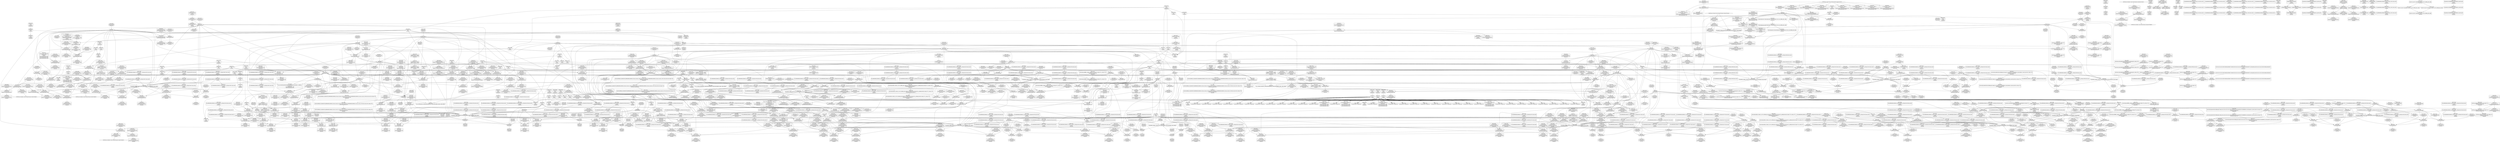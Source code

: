 digraph {
	CE0x50a4080 [shape=record,shape=Mrecord,label="{CE0x50a4080|GLOBAL:sock_has_perm|*Constant*}"]
	CE0x50bc870 [shape=record,shape=Mrecord,label="{CE0x50bc870|cred_sid:tmp4|*LoadInst*|security/selinux/hooks.c,196}"]
	CE0x5149970 [shape=record,shape=Mrecord,label="{CE0x5149970|rcu_lock_release:tmp4|include/linux/rcupdate.h,423|*SummSource*}"]
	CE0x50fe6f0 [shape=record,shape=Mrecord,label="{CE0x50fe6f0|i32_208|*Constant*|*SummSink*}"]
	CE0x5096fa0 [shape=record,shape=Mrecord,label="{CE0x5096fa0|selinux_socket_getsockopt:sock|Function::selinux_socket_getsockopt&Arg::sock::}"]
	CE0x50a85d0 [shape=record,shape=Mrecord,label="{CE0x50a85d0|i64*_getelementptr_inbounds_(_13_x_i64_,_13_x_i64_*___llvm_gcov_ctr126,_i64_0,_i64_0)|*Constant*|*SummSink*}"]
	CE0x5171dc0 [shape=record,shape=Mrecord,label="{CE0x5171dc0|rcu_read_unlock:if.end}"]
	CE0x5126960 [shape=record,shape=Mrecord,label="{CE0x5126960|0:_i32,_4:_i32,_8:_i32,_12:_i32,_:_CMRE_4,8_|*MultipleSource*|security/selinux/hooks.c,196|security/selinux/hooks.c,197|*LoadInst*|security/selinux/hooks.c,196}"]
	CE0x5131740 [shape=record,shape=Mrecord,label="{CE0x5131740|__rcu_read_lock:tmp6|include/linux/rcupdate.h,240|*SummSource*}"]
	CE0x50955b0 [shape=record,shape=Mrecord,label="{CE0x50955b0|sock_has_perm:tmp|*SummSource*}"]
	CE0x513f1c0 [shape=record,shape=Mrecord,label="{CE0x513f1c0|_call_void_lock_acquire(%struct.lockdep_map*_%map,_i32_0,_i32_0,_i32_2,_i32_0,_%struct.lockdep_map*_null,_i64_ptrtoint_(i8*_blockaddress(_rcu_lock_acquire,_%__here)_to_i64))_#10,_!dbg_!27716|include/linux/rcupdate.h,418}"]
	CE0x5167ba0 [shape=record,shape=Mrecord,label="{CE0x5167ba0|i64*_getelementptr_inbounds_(_4_x_i64_,_4_x_i64_*___llvm_gcov_ctr128,_i64_0,_i64_2)|*Constant*|*SummSource*}"]
	CE0x5126390 [shape=record,shape=Mrecord,label="{CE0x5126390|task_sid:tobool1|security/selinux/hooks.c,208|*SummSink*}"]
	CE0x5145e10 [shape=record,shape=Mrecord,label="{CE0x5145e10|__rcu_read_unlock:tmp6|include/linux/rcupdate.h,245|*SummSource*}"]
	CE0x509cb90 [shape=record,shape=Mrecord,label="{CE0x509cb90|get_current:tmp|*SummSource*}"]
	CE0x5170330 [shape=record,shape=Mrecord,label="{CE0x5170330|rcu_lock_acquire:tmp2|*SummSink*}"]
	CE0x5124ad0 [shape=record,shape=Mrecord,label="{CE0x5124ad0|rcu_read_unlock:bb}"]
	CE0x514ef10 [shape=record,shape=Mrecord,label="{CE0x514ef10|rcu_read_lock:if.end|*SummSource*}"]
	CE0x5172dd0 [shape=record,shape=Mrecord,label="{CE0x5172dd0|rcu_read_unlock:tmp10|include/linux/rcupdate.h,933|*SummSink*}"]
	CE0x5164610 [shape=record,shape=Mrecord,label="{CE0x5164610|_call_void_lockdep_rcu_suspicious(i8*_getelementptr_inbounds_(_25_x_i8_,_25_x_i8_*_.str45,_i32_0,_i32_0),_i32_883,_i8*_getelementptr_inbounds_(_42_x_i8_,_42_x_i8_*_.str46,_i32_0,_i32_0))_#10,_!dbg_!27728|include/linux/rcupdate.h,882}"]
	CE0x50a8c00 [shape=record,shape=Mrecord,label="{CE0x50a8c00|_call_void_mcount()_#3|*SummSource*}"]
	CE0x5176de0 [shape=record,shape=Mrecord,label="{CE0x5176de0|__rcu_read_lock:tmp7|include/linux/rcupdate.h,240|*SummSink*}"]
	CE0x50d09b0 [shape=record,shape=Mrecord,label="{CE0x50d09b0|i64*_getelementptr_inbounds_(_4_x_i64_,_4_x_i64_*___llvm_gcov_ctr128,_i64_0,_i64_3)|*Constant*}"]
	CE0x51714d0 [shape=record,shape=Mrecord,label="{CE0x51714d0|rcu_read_unlock:tmp9|include/linux/rcupdate.h,933}"]
	CE0x5096110 [shape=record,shape=Mrecord,label="{CE0x5096110|i64*_getelementptr_inbounds_(_2_x_i64_,_2_x_i64_*___llvm_gcov_ctr98,_i64_0,_i64_1)|*Constant*|*SummSource*}"]
	CE0x51feb10 [shape=record,shape=Mrecord,label="{CE0x51feb10|__preempt_count_sub:tmp5|./arch/x86/include/asm/preempt.h,77}"]
	CE0x51270c0 [shape=record,shape=Mrecord,label="{CE0x51270c0|GLOBAL:__llvm_gcov_ctr127|Global_var:__llvm_gcov_ctr127}"]
	CE0x508d660 [shape=record,shape=Mrecord,label="{CE0x508d660|rcu_read_unlock:tmp6|include/linux/rcupdate.h,933|*SummSink*}"]
	CE0x50ced60 [shape=record,shape=Mrecord,label="{CE0x50ced60|rcu_read_unlock:do.body|*SummSink*}"]
	CE0x507d170 [shape=record,shape=Mrecord,label="{CE0x507d170|i32_16384|*Constant*}"]
	CE0x514d1b0 [shape=record,shape=Mrecord,label="{CE0x514d1b0|cred_sid:cred|Function::cred_sid&Arg::cred::}"]
	CE0x50da890 [shape=record,shape=Mrecord,label="{CE0x50da890|0:_i8,_8:_%struct.lsm_network_audit*,_24:_%struct.selinux_audit_data*,_:_SCMRE_0,1_|*MultipleSource*|security/selinux/hooks.c, 3965|security/selinux/hooks.c,3972}"]
	CE0x510f420 [shape=record,shape=Mrecord,label="{CE0x510f420|sock_has_perm:tmp16|security/selinux/hooks.c,3976}"]
	CE0x50b8c20 [shape=record,shape=Mrecord,label="{CE0x50b8c20|task_sid:do.body5|*SummSink*}"]
	CE0x517d9e0 [shape=record,shape=Mrecord,label="{CE0x517d9e0|rcu_lock_acquire:tmp3|*SummSink*}"]
	CE0x511b0b0 [shape=record,shape=Mrecord,label="{CE0x511b0b0|sock_has_perm:tmp11|security/selinux/hooks.c,3970|*SummSink*}"]
	CE0x5116290 [shape=record,shape=Mrecord,label="{CE0x5116290|task_sid:task|Function::task_sid&Arg::task::}"]
	CE0x513d830 [shape=record,shape=Mrecord,label="{CE0x513d830|__rcu_read_unlock:entry|*SummSource*}"]
	CE0x50ba870 [shape=record,shape=Mrecord,label="{CE0x50ba870|COLLAPSED:_GCMRE_current_task_external_global_%struct.task_struct*:_elem_0:default:}"]
	CE0x50a26e0 [shape=record,shape=Mrecord,label="{CE0x50a26e0|i64*_getelementptr_inbounds_(_13_x_i64_,_13_x_i64_*___llvm_gcov_ctr126,_i64_0,_i64_0)|*Constant*|*SummSource*}"]
	CE0x516b8a0 [shape=record,shape=Mrecord,label="{CE0x516b8a0|_call_void_mcount()_#3|*SummSource*}"]
	CE0x50b8f40 [shape=record,shape=Mrecord,label="{CE0x50b8f40|GLOBAL:rcu_lock_acquire|*Constant*|*SummSource*}"]
	CE0x5176520 [shape=record,shape=Mrecord,label="{CE0x5176520|rcu_read_unlock:do.end|*SummSink*}"]
	CE0x51285c0 [shape=record,shape=Mrecord,label="{CE0x51285c0|task_sid:tmp3}"]
	CE0x5138020 [shape=record,shape=Mrecord,label="{CE0x5138020|i64*_getelementptr_inbounds_(_13_x_i64_,_13_x_i64_*___llvm_gcov_ctr126,_i64_0,_i64_8)|*Constant*}"]
	CE0x50bcad0 [shape=record,shape=Mrecord,label="{CE0x50bcad0|cred_sid:tmp4|*LoadInst*|security/selinux/hooks.c,196|*SummSink*}"]
	CE0x51be590 [shape=record,shape=Mrecord,label="{CE0x51be590|__preempt_count_sub:tmp3}"]
	CE0x5091cb0 [shape=record,shape=Mrecord,label="{CE0x5091cb0|sock_has_perm:if.then|*SummSink*}"]
	CE0x5132fa0 [shape=record,shape=Mrecord,label="{CE0x5132fa0|rcu_read_lock:call|include/linux/rcupdate.h,882|*SummSource*}"]
	CE0x50cb000 [shape=record,shape=Mrecord,label="{CE0x50cb000|%struct.task_struct*_(%struct.task_struct**)*_asm_movq_%gs:$_1:P_,$0_,_r,im,_dirflag_,_fpsr_,_flags_|*SummSource*}"]
	CE0x5160990 [shape=record,shape=Mrecord,label="{CE0x5160990|rcu_read_lock:tmp15|include/linux/rcupdate.h,882|*SummSource*}"]
	CE0x50d3790 [shape=record,shape=Mrecord,label="{CE0x50d3790|_call_void___rcu_read_lock()_#10,_!dbg_!27710|include/linux/rcupdate.h,879|*SummSink*}"]
	CE0x5154390 [shape=record,shape=Mrecord,label="{CE0x5154390|i64*_getelementptr_inbounds_(_4_x_i64_,_4_x_i64_*___llvm_gcov_ctr130,_i64_0,_i64_2)|*Constant*|*SummSource*}"]
	CE0x5110a60 [shape=record,shape=Mrecord,label="{CE0x5110a60|rcu_read_lock:tobool1|include/linux/rcupdate.h,882|*SummSource*}"]
	CE0x51a5f70 [shape=record,shape=Mrecord,label="{CE0x51a5f70|__preempt_count_sub:tmp4|./arch/x86/include/asm/preempt.h,77}"]
	CE0x5139780 [shape=record,shape=Mrecord,label="{CE0x5139780|_call_void_lockdep_rcu_suspicious(i8*_getelementptr_inbounds_(_25_x_i8_,_25_x_i8_*_.str3,_i32_0,_i32_0),_i32_208,_i8*_getelementptr_inbounds_(_41_x_i8_,_41_x_i8_*_.str44,_i32_0,_i32_0))_#10,_!dbg_!27732|security/selinux/hooks.c,208|*SummSource*}"]
	CE0x5135810 [shape=record,shape=Mrecord,label="{CE0x5135810|rcu_lock_release:tmp1|*SummSink*}"]
	CE0x51b7b30 [shape=record,shape=Mrecord,label="{CE0x51b7b30|rcu_lock_release:indirectgoto|*SummSource*}"]
	CE0x50b00b0 [shape=record,shape=Mrecord,label="{CE0x50b00b0|rcu_read_lock:do.end}"]
	CE0x51556e0 [shape=record,shape=Mrecord,label="{CE0x51556e0|rcu_read_lock:tmp5|include/linux/rcupdate.h,882}"]
	CE0x5146e60 [shape=record,shape=Mrecord,label="{CE0x5146e60|GLOBAL:__preempt_count|Global_var:__preempt_count}"]
	CE0x50bc0b0 [shape=record,shape=Mrecord,label="{CE0x50bc0b0|COLLAPSED:_GCMRE___llvm_gcov_ctr327_internal_global_6_x_i64_zeroinitializer:_elem_0:default:}"]
	CE0x51fecd0 [shape=record,shape=Mrecord,label="{CE0x51fecd0|__preempt_count_sub:tmp5|./arch/x86/include/asm/preempt.h,77|*SummSource*}"]
	CE0x5145da0 [shape=record,shape=Mrecord,label="{CE0x5145da0|__rcu_read_unlock:tmp6|include/linux/rcupdate.h,245}"]
	CE0x51b6ac0 [shape=record,shape=Mrecord,label="{CE0x51b6ac0|i8*_undef|*Constant*}"]
	CE0x512a260 [shape=record,shape=Mrecord,label="{CE0x512a260|cred_sid:tmp3|*SummSink*}"]
	CE0x5110af0 [shape=record,shape=Mrecord,label="{CE0x5110af0|rcu_read_lock:tobool1|include/linux/rcupdate.h,882|*SummSink*}"]
	CE0x5115d40 [shape=record,shape=Mrecord,label="{CE0x5115d40|i32_8|*Constant*|*SummSink*}"]
	CE0x510ec50 [shape=record,shape=Mrecord,label="{CE0x510ec50|sock_has_perm:sid5|security/selinux/hooks.c,3976|*SummSink*}"]
	CE0x5154140 [shape=record,shape=Mrecord,label="{CE0x5154140|rcu_read_unlock:tmp4|include/linux/rcupdate.h,933}"]
	CE0x51745e0 [shape=record,shape=Mrecord,label="{CE0x51745e0|__rcu_read_unlock:tmp5|include/linux/rcupdate.h,244}"]
	CE0x517b5d0 [shape=record,shape=Mrecord,label="{CE0x517b5d0|rcu_read_unlock:tmp20|include/linux/rcupdate.h,933|*SummSink*}"]
	CE0x51d0220 [shape=record,shape=Mrecord,label="{CE0x51d0220|_call_void_mcount()_#3|*SummSink*}"]
	CE0x5126d00 [shape=record,shape=Mrecord,label="{CE0x5126d00|cred_sid:sid|security/selinux/hooks.c,197|*SummSink*}"]
	CE0x51b8eb0 [shape=record,shape=Mrecord,label="{CE0x51b8eb0|__rcu_read_unlock:tmp1}"]
	CE0x508f2f0 [shape=record,shape=Mrecord,label="{CE0x508f2f0|task_sid:land.lhs.true}"]
	CE0x509b340 [shape=record,shape=Mrecord,label="{CE0x509b340|_call_void_mcount()_#3}"]
	CE0x512c120 [shape=record,shape=Mrecord,label="{CE0x512c120|i64*_getelementptr_inbounds_(_2_x_i64_,_2_x_i64_*___llvm_gcov_ctr131,_i64_0,_i64_1)|*Constant*|*SummSink*}"]
	CE0x515abe0 [shape=record,shape=Mrecord,label="{CE0x515abe0|__preempt_count_sub:tmp6|./arch/x86/include/asm/preempt.h,78}"]
	CE0x5175b80 [shape=record,shape=Mrecord,label="{CE0x5175b80|GLOBAL:__llvm_gcov_ctr132|Global_var:__llvm_gcov_ctr132|*SummSource*}"]
	CE0x513a1f0 [shape=record,shape=Mrecord,label="{CE0x513a1f0|i8*_getelementptr_inbounds_(_25_x_i8_,_25_x_i8_*_.str3,_i32_0,_i32_0)|*Constant*|*SummSink*}"]
	CE0x513d010 [shape=record,shape=Mrecord,label="{CE0x513d010|_call_void___rcu_read_unlock()_#10,_!dbg_!27734|include/linux/rcupdate.h,937|*SummSource*}"]
	CE0x514d9d0 [shape=record,shape=Mrecord,label="{CE0x514d9d0|_call_void_rcu_read_unlock()_#10,_!dbg_!27748|security/selinux/hooks.c,209|*SummSink*}"]
	CE0x513f4a0 [shape=record,shape=Mrecord,label="{CE0x513f4a0|__rcu_read_unlock:do.body}"]
	CE0x50a5230 [shape=record,shape=Mrecord,label="{CE0x50a5230|GLOBAL:current_task|Global_var:current_task}"]
	CE0x51bd270 [shape=record,shape=Mrecord,label="{CE0x51bd270|__rcu_read_unlock:tmp2|*SummSink*}"]
	CE0x5171910 [shape=record,shape=Mrecord,label="{CE0x5171910|i32_1|*Constant*}"]
	CE0x511f480 [shape=record,shape=Mrecord,label="{CE0x511f480|rcu_read_lock:tmp11|include/linux/rcupdate.h,882|*SummSink*}"]
	CE0x512fda0 [shape=record,shape=Mrecord,label="{CE0x512fda0|rcu_read_lock:if.then}"]
	CE0x5114580 [shape=record,shape=Mrecord,label="{CE0x5114580|8:_%struct.sock*,_:_SCME_38,39_}"]
	CE0x5166e40 [shape=record,shape=Mrecord,label="{CE0x5166e40|cred_sid:bb}"]
	CE0x51273e0 [shape=record,shape=Mrecord,label="{CE0x51273e0|task_sid:tmp2|*SummSink*}"]
	CE0x513ea40 [shape=record,shape=Mrecord,label="{CE0x513ea40|i64*_getelementptr_inbounds_(_4_x_i64_,_4_x_i64_*___llvm_gcov_ctr133,_i64_0,_i64_0)|*Constant*}"]
	CE0x47cb150 [shape=record,shape=Mrecord,label="{CE0x47cb150|sock_has_perm:task|Function::sock_has_perm&Arg::task::}"]
	CE0x5130dd0 [shape=record,shape=Mrecord,label="{CE0x5130dd0|task_sid:do.end|*SummSink*}"]
	CE0x5130840 [shape=record,shape=Mrecord,label="{CE0x5130840|cred_sid:tmp1}"]
	CE0x51ff360 [shape=record,shape=Mrecord,label="{CE0x51ff360|i64*_getelementptr_inbounds_(_4_x_i64_,_4_x_i64_*___llvm_gcov_ctr135,_i64_0,_i64_1)|*Constant*|*SummSource*}"]
	CE0x5133710 [shape=record,shape=Mrecord,label="{CE0x5133710|cred_sid:tmp|*SummSource*}"]
	CE0x50d9f70 [shape=record,shape=Mrecord,label="{CE0x50d9f70|sock_has_perm:tmp14|security/selinux/hooks.c,3972}"]
	CE0x51b5e50 [shape=record,shape=Mrecord,label="{CE0x51b5e50|_call_void___preempt_count_add(i32_1)_#10,_!dbg_!27711|include/linux/rcupdate.h,239|*SummSink*}"]
	CE0x51d4cf0 [shape=record,shape=Mrecord,label="{CE0x51d4cf0|i64*_getelementptr_inbounds_(_4_x_i64_,_4_x_i64_*___llvm_gcov_ctr129,_i64_0,_i64_1)|*Constant*|*SummSink*}"]
	CE0x50e7910 [shape=record,shape=Mrecord,label="{CE0x50e7910|sock_has_perm:tmp19|security/selinux/hooks.c,3977|*SummSource*}"]
	CE0x51f6020 [shape=record,shape=Mrecord,label="{CE0x51f6020|i64_1|*Constant*}"]
	CE0x51164f0 [shape=record,shape=Mrecord,label="{CE0x51164f0|task_sid:task|Function::task_sid&Arg::task::|*SummSink*}"]
	"CONST[source:2(external),value:2(dynamic)][purpose:{subject}][SrcIdx:4]"
	CE0x51b64a0 [shape=record,shape=Mrecord,label="{CE0x51b64a0|__rcu_read_lock:tmp3|*SummSource*}"]
	CE0x50d29f0 [shape=record,shape=Mrecord,label="{CE0x50d29f0|sock_has_perm:tmp9|security/selinux/hooks.c,3969|*SummSink*}"]
	CE0x50bcce0 [shape=record,shape=Mrecord,label="{CE0x50bcce0|sock_has_perm:cleanup|*SummSink*}"]
	CE0x513a600 [shape=record,shape=Mrecord,label="{CE0x513a600|i32_208|*Constant*}"]
	CE0x5147eb0 [shape=record,shape=Mrecord,label="{CE0x5147eb0|i64*_getelementptr_inbounds_(_4_x_i64_,_4_x_i64_*___llvm_gcov_ctr133,_i64_0,_i64_3)|*Constant*}"]
	CE0x50fe9e0 [shape=record,shape=Mrecord,label="{CE0x50fe9e0|i8*_getelementptr_inbounds_(_41_x_i8_,_41_x_i8_*_.str44,_i32_0,_i32_0)|*Constant*|*SummSource*}"]
	CE0x5090030 [shape=record,shape=Mrecord,label="{CE0x5090030|i64*_getelementptr_inbounds_(_2_x_i64_,_2_x_i64_*___llvm_gcov_ctr98,_i64_0,_i64_0)|*Constant*|*SummSink*}"]
	CE0x510bec0 [shape=record,shape=Mrecord,label="{CE0x510bec0|i8_2|*Constant*|*SummSink*}"]
	CE0x516cce0 [shape=record,shape=Mrecord,label="{CE0x516cce0|rcu_read_unlock:tmp10|include/linux/rcupdate.h,933|*SummSource*}"]
	CE0x511be90 [shape=record,shape=Mrecord,label="{CE0x511be90|sock_has_perm:tmp3|security/selinux/hooks.c,3964|*SummSource*}"]
	CE0x51bed80 [shape=record,shape=Mrecord,label="{CE0x51bed80|i64*_getelementptr_inbounds_(_4_x_i64_,_4_x_i64_*___llvm_gcov_ctr134,_i64_0,_i64_2)|*Constant*|*SummSink*}"]
	CE0x511f5f0 [shape=record,shape=Mrecord,label="{CE0x511f5f0|rcu_read_lock:tmp12|include/linux/rcupdate.h,882}"]
	CE0x5172130 [shape=record,shape=Mrecord,label="{CE0x5172130|__rcu_read_lock:tmp5|include/linux/rcupdate.h,239|*SummSource*}"]
	CE0x51a96a0 [shape=record,shape=Mrecord,label="{CE0x51a96a0|__preempt_count_add:bb|*SummSink*}"]
	CE0x51b31d0 [shape=record,shape=Mrecord,label="{CE0x51b31d0|GLOBAL:lock_acquire|*Constant*|*SummSink*}"]
	CE0x5137f20 [shape=record,shape=Mrecord,label="{CE0x5137f20|task_sid:tmp16|security/selinux/hooks.c,208|*SummSource*}"]
	CE0x50fec30 [shape=record,shape=Mrecord,label="{CE0x50fec30|i64*_getelementptr_inbounds_(_13_x_i64_,_13_x_i64_*___llvm_gcov_ctr126,_i64_0,_i64_10)|*Constant*|*SummSink*}"]
	CE0x5139240 [shape=record,shape=Mrecord,label="{CE0x5139240|i8_1|*Constant*|*SummSink*}"]
	CE0x50ff030 [shape=record,shape=Mrecord,label="{CE0x50ff030|task_sid:tmp23|security/selinux/hooks.c,208|*SummSource*}"]
	CE0x51b6d30 [shape=record,shape=Mrecord,label="{CE0x51b6d30|i8*_undef|*Constant*|*SummSource*}"]
	CE0x508b410 [shape=record,shape=Mrecord,label="{CE0x508b410|_ret_%struct.task_struct*_%tmp4,_!dbg_!27714|./arch/x86/include/asm/current.h,14}"]
	CE0x50d04a0 [shape=record,shape=Mrecord,label="{CE0x50d04a0|_call_void_mcount()_#3}"]
	CE0x5161e10 [shape=record,shape=Mrecord,label="{CE0x5161e10|i8*_getelementptr_inbounds_(_25_x_i8_,_25_x_i8_*_.str45,_i32_0,_i32_0)|*Constant*|*SummSource*}"]
	CE0x51a39b0 [shape=record,shape=Mrecord,label="{CE0x51a39b0|__rcu_read_unlock:bb|*SummSource*}"]
	CE0x5106140 [shape=record,shape=Mrecord,label="{CE0x5106140|_call_void_mcount()_#3}"]
	CE0x50da5f0 [shape=record,shape=Mrecord,label="{CE0x50da5f0|sock_has_perm:type|security/selinux/hooks.c,3972|*SummSource*}"]
	CE0x514c410 [shape=record,shape=Mrecord,label="{CE0x514c410|GLOBAL:cred_sid|*Constant*}"]
	CE0x51e5280 [shape=record,shape=Mrecord,label="{CE0x51e5280|i64*_getelementptr_inbounds_(_4_x_i64_,_4_x_i64_*___llvm_gcov_ctr135,_i64_0,_i64_1)|*Constant*|*SummSink*}"]
	CE0x5154690 [shape=record,shape=Mrecord,label="{CE0x5154690|rcu_lock_acquire:tmp4|include/linux/rcupdate.h,418|*SummSink*}"]
	CE0x51323b0 [shape=record,shape=Mrecord,label="{CE0x51323b0|rcu_read_lock:tmp3|*SummSource*}"]
	CE0x50c6700 [shape=record,shape=Mrecord,label="{CE0x50c6700|_ret_i32_%call1,_!dbg_!27717|security/selinux/hooks.c,4248}"]
	CE0x5144820 [shape=record,shape=Mrecord,label="{CE0x5144820|__preempt_count_add:do.end|*SummSource*}"]
	CE0x5137910 [shape=record,shape=Mrecord,label="{CE0x5137910|task_sid:tmp16|security/selinux/hooks.c,208}"]
	CE0x51bddf0 [shape=record,shape=Mrecord,label="{CE0x51bddf0|_call_void_mcount()_#3|*SummSource*}"]
	CE0x50cdcb0 [shape=record,shape=Mrecord,label="{CE0x50cdcb0|cred_sid:security|security/selinux/hooks.c,196}"]
	CE0x512a0a0 [shape=record,shape=Mrecord,label="{CE0x512a0a0|cred_sid:tmp3}"]
	CE0x51b2000 [shape=record,shape=Mrecord,label="{CE0x51b2000|__preempt_count_sub:do.end|*SummSink*}"]
	CE0x50ad2e0 [shape=record,shape=Mrecord,label="{CE0x50ad2e0|sock_has_perm:ad|security/selinux/hooks.c, 3965|*SummSource*}"]
	CE0x51747c0 [shape=record,shape=Mrecord,label="{CE0x51747c0|rcu_lock_acquire:tmp1}"]
	CE0x5148b00 [shape=record,shape=Mrecord,label="{CE0x5148b00|rcu_lock_release:tmp6|*SummSource*}"]
	CE0x517c950 [shape=record,shape=Mrecord,label="{CE0x517c950|rcu_read_unlock:tmp22|include/linux/rcupdate.h,935|*SummSink*}"]
	CE0x51634d0 [shape=record,shape=Mrecord,label="{CE0x51634d0|i64*_getelementptr_inbounds_(_11_x_i64_,_11_x_i64_*___llvm_gcov_ctr127,_i64_0,_i64_9)|*Constant*|*SummSink*}"]
	CE0x5092460 [shape=record,shape=Mrecord,label="{CE0x5092460|avc_has_perm:ssid|Function::avc_has_perm&Arg::ssid::|*SummSource*}"]
	CE0x512d150 [shape=record,shape=Mrecord,label="{CE0x512d150|rcu_read_lock:do.body}"]
	CE0x512fce0 [shape=record,shape=Mrecord,label="{CE0x512fce0|rcu_read_lock:do.end|*SummSink*}"]
	CE0x5092c60 [shape=record,shape=Mrecord,label="{CE0x5092c60|_call_void_mcount()_#3|*SummSink*}"]
	CE0x5135f50 [shape=record,shape=Mrecord,label="{CE0x5135f50|task_sid:tobool4|security/selinux/hooks.c,208}"]
	CE0x51a44d0 [shape=record,shape=Mrecord,label="{CE0x51a44d0|__preempt_count_sub:sub|./arch/x86/include/asm/preempt.h,77|*SummSink*}"]
	CE0x510c6d0 [shape=record,shape=Mrecord,label="{CE0x510c6d0|sock_has_perm:call6|security/selinux/hooks.c,3976}"]
	CE0x512e8b0 [shape=record,shape=Mrecord,label="{CE0x512e8b0|i64*_getelementptr_inbounds_(_11_x_i64_,_11_x_i64_*___llvm_gcov_ctr127,_i64_0,_i64_0)|*Constant*|*SummSource*}"]
	CE0x51a4000 [shape=record,shape=Mrecord,label="{CE0x51a4000|i64*_getelementptr_inbounds_(_4_x_i64_,_4_x_i64_*___llvm_gcov_ctr134,_i64_0,_i64_0)|*Constant*|*SummSource*}"]
	CE0x50b8a00 [shape=record,shape=Mrecord,label="{CE0x50b8a00|task_sid:bb|*SummSource*}"]
	CE0x513b180 [shape=record,shape=Mrecord,label="{CE0x513b180|task_sid:tmp18|security/selinux/hooks.c,208|*SummSink*}"]
	CE0x512a1f0 [shape=record,shape=Mrecord,label="{CE0x512a1f0|cred_sid:tmp3|*SummSource*}"]
	CE0x50d2b00 [shape=record,shape=Mrecord,label="{CE0x50d2b00|sock_has_perm:ad|security/selinux/hooks.c, 3965|*SummSink*}"]
	CE0x5135990 [shape=record,shape=Mrecord,label="{CE0x5135990|i64*_getelementptr_inbounds_(_4_x_i64_,_4_x_i64_*___llvm_gcov_ctr133,_i64_0,_i64_1)|*Constant*|*SummSource*}"]
	CE0x514a1f0 [shape=record,shape=Mrecord,label="{CE0x514a1f0|_call_void_mcount()_#3|*SummSource*}"]
	CE0x5116060 [shape=record,shape=Mrecord,label="{CE0x5116060|task_sid:entry}"]
	CE0x5129610 [shape=record,shape=Mrecord,label="{CE0x5129610|i64*_getelementptr_inbounds_(_13_x_i64_,_13_x_i64_*___llvm_gcov_ctr126,_i64_0,_i64_1)|*Constant*|*SummSink*}"]
	CE0x514f040 [shape=record,shape=Mrecord,label="{CE0x514f040|rcu_read_lock:if.end|*SummSink*}"]
	CE0x51bd300 [shape=record,shape=Mrecord,label="{CE0x51bd300|__rcu_read_unlock:tmp3}"]
	CE0x51f5d40 [shape=record,shape=Mrecord,label="{CE0x51f5d40|__preempt_count_add:tmp|*SummSource*}"]
	CE0x513ccf0 [shape=record,shape=Mrecord,label="{CE0x513ccf0|_ret_void,_!dbg_!27717|include/linux/rcupdate.h,424|*SummSource*}"]
	CE0x510eae0 [shape=record,shape=Mrecord,label="{CE0x510eae0|sock_has_perm:sid5|security/selinux/hooks.c,3976|*SummSource*}"]
	CE0x508e380 [shape=record,shape=Mrecord,label="{CE0x508e380|selinux_socket_getsockopt:tmp1}"]
	CE0x50d2ee0 [shape=record,shape=Mrecord,label="{CE0x50d2ee0|GLOBAL:__llvm_gcov_ctr327|Global_var:__llvm_gcov_ctr327|*SummSource*}"]
	CE0x5128a40 [shape=record,shape=Mrecord,label="{CE0x5128a40|_call_void_rcu_lock_acquire(%struct.lockdep_map*_rcu_lock_map)_#10,_!dbg_!27711|include/linux/rcupdate.h,881}"]
	CE0x5165f10 [shape=record,shape=Mrecord,label="{CE0x5165f10|rcu_read_lock:tmp21|include/linux/rcupdate.h,884|*SummSource*}"]
	CE0x51147e0 [shape=record,shape=Mrecord,label="{CE0x51147e0|8:_%struct.sock*,_:_SCME_40,41_}"]
	CE0x516d530 [shape=record,shape=Mrecord,label="{CE0x516d530|rcu_read_unlock:tmp8|include/linux/rcupdate.h,933}"]
	CE0x51a5a00 [shape=record,shape=Mrecord,label="{CE0x51a5a00|__preempt_count_sub:tmp7|./arch/x86/include/asm/preempt.h,78}"]
	CE0x50d1020 [shape=record,shape=Mrecord,label="{CE0x50d1020|rcu_read_lock:tmp}"]
	CE0x516c570 [shape=record,shape=Mrecord,label="{CE0x516c570|i64*_getelementptr_inbounds_(_4_x_i64_,_4_x_i64_*___llvm_gcov_ctr128,_i64_0,_i64_0)|*Constant*|*SummSink*}"]
	CE0x513ce60 [shape=record,shape=Mrecord,label="{CE0x513ce60|_ret_void,_!dbg_!27717|include/linux/rcupdate.h,424|*SummSink*}"]
	CE0x51518a0 [shape=record,shape=Mrecord,label="{CE0x51518a0|GLOBAL:rcu_lock_acquire|*Constant*|*SummSink*}"]
	CE0x50ac290 [shape=record,shape=Mrecord,label="{CE0x50ac290|sock_has_perm:cmp|security/selinux/hooks.c,3969}"]
	CE0x5140130 [shape=record,shape=Mrecord,label="{CE0x5140130|__rcu_read_lock:tmp2|*SummSink*}"]
	CE0x51760a0 [shape=record,shape=Mrecord,label="{CE0x51760a0|_call_void_asm_sideeffect_,_memory_,_dirflag_,_fpsr_,_flags_()_#3,_!dbg_!27711,_!srcloc_!27714|include/linux/rcupdate.h,244|*SummSink*}"]
	CE0x51bd580 [shape=record,shape=Mrecord,label="{CE0x51bd580|GLOBAL:__preempt_count|Global_var:__preempt_count|*SummSink*}"]
	CE0x50e7e60 [shape=record,shape=Mrecord,label="{CE0x50e7e60|sock_has_perm:tmp20|security/selinux/hooks.c,3977|*SummSource*}"]
	CE0x5154d40 [shape=record,shape=Mrecord,label="{CE0x5154d40|rcu_read_lock:tmp6|include/linux/rcupdate.h,882|*SummSink*}"]
	CE0x5118e00 [shape=record,shape=Mrecord,label="{CE0x5118e00|sock_has_perm:tmp6|security/selinux/hooks.c,3969|*SummSink*}"]
	CE0x512f3f0 [shape=record,shape=Mrecord,label="{CE0x512f3f0|rcu_read_unlock:tmp2|*SummSink*}"]
	CE0x515bbe0 [shape=record,shape=Mrecord,label="{CE0x515bbe0|rcu_read_lock:tmp5|include/linux/rcupdate.h,882|*SummSource*}"]
	CE0x62b6fa0 [shape=record,shape=Mrecord,label="{CE0x62b6fa0|selinux_socket_getsockopt:call1|security/selinux/hooks.c,4248|*SummSource*}"]
	CE0x510c890 [shape=record,shape=Mrecord,label="{CE0x510c890|sock_has_perm:u|security/selinux/hooks.c,3973|*SummSource*}"]
	CE0x5139ed0 [shape=record,shape=Mrecord,label="{CE0x5139ed0|i8*_getelementptr_inbounds_(_25_x_i8_,_25_x_i8_*_.str3,_i32_0,_i32_0)|*Constant*}"]
	CE0x50aeef0 [shape=record,shape=Mrecord,label="{CE0x50aeef0|sock_has_perm:if.then}"]
	CE0x514e2a0 [shape=record,shape=Mrecord,label="{CE0x514e2a0|GLOBAL:rcu_read_unlock|*Constant*|*SummSource*}"]
	CE0x50a3060 [shape=record,shape=Mrecord,label="{CE0x50a3060|sock_has_perm:tmp8|security/selinux/hooks.c,3969|*SummSource*}"]
	CE0x516e070 [shape=record,shape=Mrecord,label="{CE0x516e070|i64*_getelementptr_inbounds_(_4_x_i64_,_4_x_i64_*___llvm_gcov_ctr130,_i64_0,_i64_1)|*Constant*|*SummSource*}"]
	CE0x50e8270 [shape=record,shape=Mrecord,label="{CE0x50e8270|rcu_read_unlock:tmp12|include/linux/rcupdate.h,933|*SummSink*}"]
	CE0x510da60 [shape=record,shape=Mrecord,label="{CE0x510da60|sock_has_perm:net3|security/selinux/hooks.c,3974}"]
	CE0x5135b30 [shape=record,shape=Mrecord,label="{CE0x5135b30|task_sid:call3|security/selinux/hooks.c,208}"]
	CE0x51a0d60 [shape=record,shape=Mrecord,label="{CE0x51a0d60|rcu_lock_release:tmp3}"]
	CE0x5170480 [shape=record,shape=Mrecord,label="{CE0x5170480|rcu_read_unlock:call|include/linux/rcupdate.h,933|*SummSink*}"]
	CE0x50c1f50 [shape=record,shape=Mrecord,label="{CE0x50c1f50|_ret_i32_%call1,_!dbg_!27717|security/selinux/hooks.c,4248|*SummSource*}"]
	CE0x512a490 [shape=record,shape=Mrecord,label="{CE0x512a490|task_sid:tmp|*SummSink*}"]
	CE0x50ce800 [shape=record,shape=Mrecord,label="{CE0x50ce800|GLOBAL:__llvm_gcov_ctr126|Global_var:__llvm_gcov_ctr126}"]
	CE0x51b2450 [shape=record,shape=Mrecord,label="{CE0x51b2450|__rcu_read_lock:do.body|*SummSink*}"]
	CE0x51e81d0 [shape=record,shape=Mrecord,label="{CE0x51e81d0|i64*_getelementptr_inbounds_(_4_x_i64_,_4_x_i64_*___llvm_gcov_ctr129,_i64_0,_i64_2)|*Constant*}"]
	CE0x51b50b0 [shape=record,shape=Mrecord,label="{CE0x51b50b0|__rcu_read_unlock:tmp}"]
	CE0x508a7b0 [shape=record,shape=Mrecord,label="{CE0x508a7b0|i32_5|*Constant*|*SummSink*}"]
	CE0x514e4c0 [shape=record,shape=Mrecord,label="{CE0x514e4c0|rcu_read_unlock:entry|*SummSink*}"]
	CE0x5149460 [shape=record,shape=Mrecord,label="{CE0x5149460|__rcu_read_unlock:do.end}"]
	CE0x51b45b0 [shape=record,shape=Mrecord,label="{CE0x51b45b0|rcu_lock_acquire:tmp6|*SummSource*}"]
	CE0x507d8a0 [shape=record,shape=Mrecord,label="{CE0x507d8a0|32:_%struct.sock*,_:_CRE_4,6_|*MultipleSource*|Function::selinux_socket_getsockopt&Arg::sock::|security/selinux/hooks.c,4248}"]
	CE0x5133a60 [shape=record,shape=Mrecord,label="{CE0x5133a60|task_sid:if.then|*SummSource*}"]
	CE0x5109be0 [shape=record,shape=Mrecord,label="{CE0x5109be0|__preempt_count_sub:tmp2|*SummSource*}"]
	CE0x51e7000 [shape=record,shape=Mrecord,label="{CE0x51e7000|_call_void_asm_addl_$1,_%gs:$0_,_*m,ri,*m,_dirflag_,_fpsr_,_flags_(i32*___preempt_count,_i32_%sub,_i32*___preempt_count)_#3,_!dbg_!27717,_!srcloc_!27718|./arch/x86/include/asm/preempt.h,77}"]
	CE0x514a920 [shape=record,shape=Mrecord,label="{CE0x514a920|__preempt_count_add:val|Function::__preempt_count_add&Arg::val::|*SummSource*}"]
	CE0x5162ef0 [shape=record,shape=Mrecord,label="{CE0x5162ef0|i8*_getelementptr_inbounds_(_42_x_i8_,_42_x_i8_*_.str46,_i32_0,_i32_0)|*Constant*|*SummSink*}"]
	CE0x50ce2d0 [shape=record,shape=Mrecord,label="{CE0x50ce2d0|__rcu_read_lock:entry}"]
	CE0x514dd50 [shape=record,shape=Mrecord,label="{CE0x514dd50|_call_void_rcu_read_unlock()_#10,_!dbg_!27748|security/selinux/hooks.c,209|*SummSource*}"]
	CE0x51b1a20 [shape=record,shape=Mrecord,label="{CE0x51b1a20|COLLAPSED:_GCMRE___llvm_gcov_ctr135_internal_global_4_x_i64_zeroinitializer:_elem_0:default:}"]
	CE0x5128f90 [shape=record,shape=Mrecord,label="{CE0x5128f90|_ret_void,_!dbg_!27735|include/linux/rcupdate.h,884|*SummSource*}"]
	CE0x5110420 [shape=record,shape=Mrecord,label="{CE0x5110420|i32_(i32,_i32,_i16,_i32,_%struct.common_audit_data*)*_bitcast_(i32_(i32,_i32,_i16,_i32,_%struct.common_audit_data.495*)*_avc_has_perm_to_i32_(i32,_i32,_i16,_i32,_%struct.common_audit_data*)*)|*Constant*|*SummSink*}"]
	CE0x5148df0 [shape=record,shape=Mrecord,label="{CE0x5148df0|rcu_lock_release:tmp7}"]
	CE0x511c200 [shape=record,shape=Mrecord,label="{CE0x511c200|sock_has_perm:tmp4|security/selinux/hooks.c,3966|*SummSource*}"]
	CE0x51140c0 [shape=record,shape=Mrecord,label="{CE0x51140c0|8:_%struct.sock*,_:_SCME_34,35_}"]
	CE0x5118800 [shape=record,shape=Mrecord,label="{CE0x5118800|16:_i32,_24:_i16,_:_CRE_24,26_|*MultipleSource*|*LoadInst*|security/selinux/hooks.c,3964|security/selinux/hooks.c,3964|security/selinux/hooks.c,3969}"]
	CE0x512c830 [shape=record,shape=Mrecord,label="{CE0x512c830|task_sid:tmp9|security/selinux/hooks.c,208}"]
	CE0x5119580 [shape=record,shape=Mrecord,label="{CE0x5119580|i64_2|*Constant*}"]
	CE0x5138a20 [shape=record,shape=Mrecord,label="{CE0x5138a20|task_sid:tmp18|security/selinux/hooks.c,208}"]
	CE0x512b100 [shape=record,shape=Mrecord,label="{CE0x512b100|cred_sid:tmp2}"]
	CE0x511f920 [shape=record,shape=Mrecord,label="{CE0x511f920|rcu_read_lock:tmp12|include/linux/rcupdate.h,882|*SummSink*}"]
	CE0x512e990 [shape=record,shape=Mrecord,label="{CE0x512e990|task_sid:tmp9|security/selinux/hooks.c,208|*SummSource*}"]
	CE0x5128ce0 [shape=record,shape=Mrecord,label="{CE0x5128ce0|i32_0|*Constant*}"]
	CE0x513d660 [shape=record,shape=Mrecord,label="{CE0x513d660|GLOBAL:__rcu_read_unlock|*Constant*|*SummSource*}"]
	CE0x512d840 [shape=record,shape=Mrecord,label="{CE0x512d840|i32_0|*Constant*}"]
	CE0x510fb90 [shape=record,shape=Mrecord,label="{CE0x510fb90|sock_has_perm:sclass|security/selinux/hooks.c,3976}"]
	CE0x519eae0 [shape=record,shape=Mrecord,label="{CE0x519eae0|rcu_lock_release:tmp5|include/linux/rcupdate.h,423}"]
	CE0x5163b20 [shape=record,shape=Mrecord,label="{CE0x5163b20|rcu_read_lock:tmp17|include/linux/rcupdate.h,882|*SummSource*}"]
	CE0x50e8d30 [shape=record,shape=Mrecord,label="{CE0x50e8d30|rcu_read_lock:tmp13|include/linux/rcupdate.h,882|*SummSink*}"]
	CE0x5144b30 [shape=record,shape=Mrecord,label="{CE0x5144b30|__preempt_count_add:bb|*SummSource*}"]
	CE0x5177570 [shape=record,shape=Mrecord,label="{CE0x5177570|rcu_read_unlock:tobool1|include/linux/rcupdate.h,933}"]
	CE0x50cdb20 [shape=record,shape=Mrecord,label="{CE0x50cdb20|i32_22|*Constant*|*SummSink*}"]
	CE0x51cfe00 [shape=record,shape=Mrecord,label="{CE0x51cfe00|__preempt_count_sub:entry}"]
	CE0x51733a0 [shape=record,shape=Mrecord,label="{CE0x51733a0|__preempt_count_add:tmp5|./arch/x86/include/asm/preempt.h,72}"]
	CE0x514e9e0 [shape=record,shape=Mrecord,label="{CE0x514e9e0|_ret_void,_!dbg_!27735|include/linux/rcupdate.h,938|*SummSource*}"]
	CE0x5156940 [shape=record,shape=Mrecord,label="{CE0x5156940|__rcu_read_lock:tmp5|include/linux/rcupdate.h,239|*SummSink*}"]
	CE0x51be620 [shape=record,shape=Mrecord,label="{CE0x51be620|__preempt_count_sub:tmp3|*SummSink*}"]
	CE0x5099200 [shape=record,shape=Mrecord,label="{CE0x5099200|sock_has_perm:task|Function::sock_has_perm&Arg::task::|*SummSource*}"]
	CE0x517d510 [shape=record,shape=Mrecord,label="{CE0x517d510|i32_934|*Constant*|*SummSink*}"]
	CE0x513a4e0 [shape=record,shape=Mrecord,label="{CE0x513a4e0|GLOBAL:lockdep_rcu_suspicious|*Constant*|*SummSink*}"]
	CE0x50c8c00 [shape=record,shape=Mrecord,label="{CE0x50c8c00|sock_has_perm:perms|Function::sock_has_perm&Arg::perms::}"]
	CE0x510f5c0 [shape=record,shape=Mrecord,label="{CE0x510f5c0|sock_has_perm:tmp16|security/selinux/hooks.c,3976|*SummSink*}"]
	CE0x510f490 [shape=record,shape=Mrecord,label="{CE0x510f490|sock_has_perm:tmp16|security/selinux/hooks.c,3976|*SummSource*}"]
	CE0x5132e80 [shape=record,shape=Mrecord,label="{CE0x5132e80|_ret_void,_!dbg_!27717|include/linux/rcupdate.h,419|*SummSink*}"]
	CE0x50e8780 [shape=record,shape=Mrecord,label="{CE0x50e8780|rcu_read_unlock:call3|include/linux/rcupdate.h,933|*SummSource*}"]
	CE0x514b570 [shape=record,shape=Mrecord,label="{CE0x514b570|i64*_getelementptr_inbounds_(_4_x_i64_,_4_x_i64_*___llvm_gcov_ctr128,_i64_0,_i64_2)|*Constant*}"]
	CE0x51011a0 [shape=record,shape=Mrecord,label="{CE0x51011a0|i64*_getelementptr_inbounds_(_13_x_i64_,_13_x_i64_*___llvm_gcov_ctr126,_i64_0,_i64_9)|*Constant*|*SummSink*}"]
	CE0x508f410 [shape=record,shape=Mrecord,label="{CE0x508f410|task_sid:land.lhs.true|*SummSource*}"]
	CE0x516cb70 [shape=record,shape=Mrecord,label="{CE0x516cb70|rcu_read_unlock:tmp10|include/linux/rcupdate.h,933}"]
	CE0x5137f90 [shape=record,shape=Mrecord,label="{CE0x5137f90|task_sid:tmp16|security/selinux/hooks.c,208|*SummSink*}"]
	CE0x5097f50 [shape=record,shape=Mrecord,label="{CE0x5097f50|i64*_getelementptr_inbounds_(_6_x_i64_,_6_x_i64_*___llvm_gcov_ctr327,_i64_0,_i64_0)|*Constant*|*SummSource*}"]
	CE0x5130920 [shape=record,shape=Mrecord,label="{CE0x5130920|cred_sid:tmp1|*SummSink*}"]
	CE0x5172f40 [shape=record,shape=Mrecord,label="{CE0x5172f40|rcu_read_unlock:tmp11|include/linux/rcupdate.h,933}"]
	CE0x5114f00 [shape=record,shape=Mrecord,label="{CE0x5114f00|8:_%struct.sock*,_:_SCME_46,47_}"]
	CE0x5107170 [shape=record,shape=Mrecord,label="{CE0x5107170|i64*_getelementptr_inbounds_(_4_x_i64_,_4_x_i64_*___llvm_gcov_ctr129,_i64_0,_i64_3)|*Constant*|*SummSink*}"]
	CE0x51506d0 [shape=record,shape=Mrecord,label="{CE0x51506d0|rcu_read_lock:tobool|include/linux/rcupdate.h,882}"]
	CE0x5144890 [shape=record,shape=Mrecord,label="{CE0x5144890|__preempt_count_add:do.end|*SummSink*}"]
	CE0x514bbf0 [shape=record,shape=Mrecord,label="{CE0x514bbf0|i64*_getelementptr_inbounds_(_13_x_i64_,_13_x_i64_*___llvm_gcov_ctr126,_i64_0,_i64_12)|*Constant*|*SummSink*}"]
	CE0x5093320 [shape=record,shape=Mrecord,label="{CE0x5093320|selinux_socket_getsockopt:tmp4|*LoadInst*|security/selinux/hooks.c,4248|*SummSink*}"]
	CE0x5134980 [shape=record,shape=Mrecord,label="{CE0x5134980|cred_sid:tmp}"]
	CE0x510cbe0 [shape=record,shape=Mrecord,label="{CE0x510cbe0|sock_has_perm:tmp17|security/selinux/hooks.c,3976|*SummSource*}"]
	CE0x5162dc0 [shape=record,shape=Mrecord,label="{CE0x5162dc0|i8*_getelementptr_inbounds_(_42_x_i8_,_42_x_i8_*_.str46,_i32_0,_i32_0)|*Constant*}"]
	CE0x512fc10 [shape=record,shape=Mrecord,label="{CE0x512fc10|rcu_read_lock:do.end|*SummSource*}"]
	CE0x511afd0 [shape=record,shape=Mrecord,label="{CE0x511afd0|sock_has_perm:tmp11|security/selinux/hooks.c,3970}"]
	CE0x513d6d0 [shape=record,shape=Mrecord,label="{CE0x513d6d0|__rcu_read_unlock:entry}"]
	CE0x508c580 [shape=record,shape=Mrecord,label="{CE0x508c580|i32_59|*Constant*}"]
	CE0x51752c0 [shape=record,shape=Mrecord,label="{CE0x51752c0|__preempt_count_add:entry}"]
	CE0x5148b70 [shape=record,shape=Mrecord,label="{CE0x5148b70|rcu_lock_release:tmp6|*SummSink*}"]
	CE0x6c16140 [shape=record,shape=Mrecord,label="{CE0x6c16140|sock_has_perm:entry}"]
	CE0x5114ca0 [shape=record,shape=Mrecord,label="{CE0x5114ca0|8:_%struct.sock*,_:_SCME_44,45_}"]
	CE0x514a3b0 [shape=record,shape=Mrecord,label="{CE0x514a3b0|i64*_getelementptr_inbounds_(_4_x_i64_,_4_x_i64_*___llvm_gcov_ctr133,_i64_0,_i64_2)|*Constant*}"]
	CE0x5163300 [shape=record,shape=Mrecord,label="{CE0x5163300|i64*_getelementptr_inbounds_(_11_x_i64_,_11_x_i64_*___llvm_gcov_ctr127,_i64_0,_i64_9)|*Constant*}"]
	CE0x5129860 [shape=record,shape=Mrecord,label="{CE0x5129860|rcu_read_lock:tmp1}"]
	CE0x5175840 [shape=record,shape=Mrecord,label="{CE0x5175840|rcu_lock_release:tmp2}"]
	CE0x50989c0 [shape=record,shape=Mrecord,label="{CE0x50989c0|selinux_socket_getsockopt:sock|Function::selinux_socket_getsockopt&Arg::sock::|*SummSource*}"]
	CE0x5170d80 [shape=record,shape=Mrecord,label="{CE0x5170d80|rcu_read_unlock:land.lhs.true|*SummSink*}"]
	CE0x5145a20 [shape=record,shape=Mrecord,label="{CE0x5145a20|i64_1|*Constant*}"]
	CE0x516eb80 [shape=record,shape=Mrecord,label="{CE0x516eb80|rcu_read_unlock:if.end|*SummSource*}"]
	CE0x5176ae0 [shape=record,shape=Mrecord,label="{CE0x5176ae0|rcu_read_unlock:tmp6|include/linux/rcupdate.h,933}"]
	CE0x51339b0 [shape=record,shape=Mrecord,label="{CE0x51339b0|task_sid:if.then}"]
	CE0x5127370 [shape=record,shape=Mrecord,label="{CE0x5127370|task_sid:tmp2|*SummSource*}"]
	CE0x5135620 [shape=record,shape=Mrecord,label="{CE0x5135620|i64*_getelementptr_inbounds_(_4_x_i64_,_4_x_i64_*___llvm_gcov_ctr133,_i64_0,_i64_1)|*Constant*}"]
	CE0x50d99e0 [shape=record,shape=Mrecord,label="{CE0x50d99e0|sock_has_perm:tmp13|security/selinux/hooks.c,3972}"]
	CE0x513e340 [shape=record,shape=Mrecord,label="{CE0x513e340|__rcu_read_lock:do.end}"]
	CE0x50abba0 [shape=record,shape=Mrecord,label="{CE0x50abba0|sock_has_perm:sid|security/selinux/hooks.c,3969|*SummSource*}"]
	CE0x50a87c0 [shape=record,shape=Mrecord,label="{CE0x50a87c0|COLLAPSED:_GCMRE___llvm_gcov_ctr126_internal_global_13_x_i64_zeroinitializer:_elem_0:default:}"]
	CE0x5095f90 [shape=record,shape=Mrecord,label="{CE0x5095f90|selinux_socket_getsockopt:entry|*SummSource*}"]
	CE0x51a38a0 [shape=record,shape=Mrecord,label="{CE0x51a38a0|i64_1|*Constant*}"]
	CE0x5164900 [shape=record,shape=Mrecord,label="{CE0x5164900|i8*_getelementptr_inbounds_(_25_x_i8_,_25_x_i8_*_.str45,_i32_0,_i32_0)|*Constant*|*SummSink*}"]
	CE0x516ac30 [shape=record,shape=Mrecord,label="{CE0x516ac30|rcu_read_unlock:tmp13|include/linux/rcupdate.h,933|*SummSink*}"]
	CE0x517c310 [shape=record,shape=Mrecord,label="{CE0x517c310|rcu_read_unlock:tmp22|include/linux/rcupdate.h,935}"]
	CE0x51cfcc0 [shape=record,shape=Mrecord,label="{CE0x51cfcc0|GLOBAL:__preempt_count_sub|*Constant*|*SummSource*}"]
	CE0x512b1e0 [shape=record,shape=Mrecord,label="{CE0x512b1e0|cred_sid:tmp2|*SummSink*}"]
	CE0x514aac0 [shape=record,shape=Mrecord,label="{CE0x514aac0|_ret_void,_!dbg_!27719|./arch/x86/include/asm/preempt.h,73|*SummSink*}"]
	CE0x5136a90 [shape=record,shape=Mrecord,label="{CE0x5136a90|i64_7|*Constant*}"]
	CE0x50db700 [shape=record,shape=Mrecord,label="{CE0x50db700|avc_has_perm:entry|*SummSource*}"]
	CE0x513fef0 [shape=record,shape=Mrecord,label="{CE0x513fef0|rcu_lock_release:__here|*SummSink*}"]
	CE0x5127b60 [shape=record,shape=Mrecord,label="{CE0x5127b60|GLOBAL:task_sid.__warned|Global_var:task_sid.__warned|*SummSource*}"]
	CE0x50cefa0 [shape=record,shape=Mrecord,label="{CE0x50cefa0|_call_void_rcu_read_lock()_#10,_!dbg_!27712|security/selinux/hooks.c,207|*SummSink*}"]
	CE0x5133dc0 [shape=record,shape=Mrecord,label="{CE0x5133dc0|rcu_read_lock:tobool|include/linux/rcupdate.h,882|*SummSink*}"]
	CE0x51102f0 [shape=record,shape=Mrecord,label="{CE0x51102f0|i32_(i32,_i32,_i16,_i32,_%struct.common_audit_data*)*_bitcast_(i32_(i32,_i32,_i16,_i32,_%struct.common_audit_data.495*)*_avc_has_perm_to_i32_(i32,_i32,_i16,_i32,_%struct.common_audit_data*)*)|*Constant*|*SummSource*}"]
	CE0x517daa0 [shape=record,shape=Mrecord,label="{CE0x517daa0|_call_void_mcount()_#3}"]
	CE0x51d4e90 [shape=record,shape=Mrecord,label="{CE0x51d4e90|i64*_getelementptr_inbounds_(_4_x_i64_,_4_x_i64_*___llvm_gcov_ctr134,_i64_0,_i64_0)|*Constant*|*SummSink*}"]
	CE0x5153c20 [shape=record,shape=Mrecord,label="{CE0x5153c20|rcu_read_lock:tmp8|include/linux/rcupdate.h,882}"]
	CE0x50d0c80 [shape=record,shape=Mrecord,label="{CE0x50d0c80|rcu_read_lock:do.body|*SummSink*}"]
	CE0x512e380 [shape=record,shape=Mrecord,label="{CE0x512e380|cred_sid:sid|security/selinux/hooks.c,197|*SummSource*}"]
	CE0x6e4d9e0 [shape=record,shape=Mrecord,label="{CE0x6e4d9e0|GLOBAL:sock_has_perm|*Constant*|*SummSink*}"]
	CE0x512e740 [shape=record,shape=Mrecord,label="{CE0x512e740|rcu_read_lock:tmp|*SummSource*}"]
	CE0x50d2650 [shape=record,shape=Mrecord,label="{CE0x50d2650|task_sid:do.body|*SummSource*}"]
	CE0x50932b0 [shape=record,shape=Mrecord,label="{CE0x50932b0|selinux_socket_getsockopt:call1|security/selinux/hooks.c,4248}"]
	CE0x51b82a0 [shape=record,shape=Mrecord,label="{CE0x51b82a0|GLOBAL:__preempt_count|Global_var:__preempt_count|*SummSource*}"]
	CE0x512a520 [shape=record,shape=Mrecord,label="{CE0x512a520|i64_1|*Constant*}"]
	CE0x513d8a0 [shape=record,shape=Mrecord,label="{CE0x513d8a0|__rcu_read_unlock:entry|*SummSink*}"]
	CE0x5108ca0 [shape=record,shape=Mrecord,label="{CE0x5108ca0|__preempt_count_sub:tmp6|./arch/x86/include/asm/preempt.h,78|*SummSink*}"]
	CE0x516de40 [shape=record,shape=Mrecord,label="{CE0x516de40|rcu_read_unlock:tmp}"]
	CE0x517bbb0 [shape=record,shape=Mrecord,label="{CE0x517bbb0|i64*_getelementptr_inbounds_(_11_x_i64_,_11_x_i64_*___llvm_gcov_ctr132,_i64_0,_i64_10)|*Constant*}"]
	CE0x50aeff0 [shape=record,shape=Mrecord,label="{CE0x50aeff0|sock_has_perm:if.then|*SummSource*}"]
	CE0x517d000 [shape=record,shape=Mrecord,label="{CE0x517d000|i32_934|*Constant*}"]
	CE0x51a3b00 [shape=record,shape=Mrecord,label="{CE0x51a3b00|i64*_getelementptr_inbounds_(_4_x_i64_,_4_x_i64_*___llvm_gcov_ctr129,_i64_0,_i64_1)|*Constant*}"]
	CE0x5098310 [shape=record,shape=Mrecord,label="{CE0x5098310|get_current:tmp4|./arch/x86/include/asm/current.h,14}"]
	CE0x517a160 [shape=record,shape=Mrecord,label="{CE0x517a160|_call_void_lockdep_rcu_suspicious(i8*_getelementptr_inbounds_(_25_x_i8_,_25_x_i8_*_.str45,_i32_0,_i32_0),_i32_934,_i8*_getelementptr_inbounds_(_44_x_i8_,_44_x_i8_*_.str47,_i32_0,_i32_0))_#10,_!dbg_!27726|include/linux/rcupdate.h,933}"]
	CE0x50b05d0 [shape=record,shape=Mrecord,label="{CE0x50b05d0|task_sid:tmp10|security/selinux/hooks.c,208}"]
	CE0x5175cf0 [shape=record,shape=Mrecord,label="{CE0x5175cf0|GLOBAL:__llvm_gcov_ctr132|Global_var:__llvm_gcov_ctr132|*SummSink*}"]
	CE0x508bdb0 [shape=record,shape=Mrecord,label="{CE0x508bdb0|selinux_socket_getsockopt:bb|*SummSink*}"]
	CE0x5113650 [shape=record,shape=Mrecord,label="{CE0x5113650|8:_%struct.sock*,_:_SCME_25,26_}"]
	CE0x50fea90 [shape=record,shape=Mrecord,label="{CE0x50fea90|i8*_getelementptr_inbounds_(_41_x_i8_,_41_x_i8_*_.str44,_i32_0,_i32_0)|*Constant*|*SummSink*}"]
	CE0x50c5510 [shape=record,shape=Mrecord,label="{CE0x50c5510|_ret_i32_%call1,_!dbg_!27717|security/selinux/hooks.c,4248|*SummSink*}"]
	CE0x51d1740 [shape=record,shape=Mrecord,label="{CE0x51d1740|__preempt_count_add:tmp1|*SummSink*}"]
	CE0x51334f0 [shape=record,shape=Mrecord,label="{CE0x51334f0|i64_0|*Constant*}"]
	CE0x512ac20 [shape=record,shape=Mrecord,label="{CE0x512ac20|rcu_read_lock:tmp4|include/linux/rcupdate.h,882|*SummSource*}"]
	CE0x51b3f90 [shape=record,shape=Mrecord,label="{CE0x51b3f90|i64_ptrtoint_(i8*_blockaddress(_rcu_lock_acquire,_%__here)_to_i64)|*Constant*|*SummSink*}"]
	CE0x516ba00 [shape=record,shape=Mrecord,label="{CE0x516ba00|i64*_getelementptr_inbounds_(_4_x_i64_,_4_x_i64_*___llvm_gcov_ctr130,_i64_0,_i64_2)|*Constant*}"]
	CE0x5155d80 [shape=record,shape=Mrecord,label="{CE0x5155d80|_ret_void,_!dbg_!27717|include/linux/rcupdate.h,419}"]
	CE0x5128890 [shape=record,shape=Mrecord,label="{CE0x5128890|__rcu_read_lock:entry|*SummSink*}"]
	CE0x50d0700 [shape=record,shape=Mrecord,label="{CE0x50d0700|_call_void_mcount()_#3|*SummSource*}"]
	CE0x51626e0 [shape=record,shape=Mrecord,label="{CE0x51626e0|i32_883|*Constant*|*SummSink*}"]
	CE0x5101ce0 [shape=record,shape=Mrecord,label="{CE0x5101ce0|task_sid:tmp21|security/selinux/hooks.c,208|*SummSource*}"]
	CE0x508a650 [shape=record,shape=Mrecord,label="{CE0x508a650|sock_has_perm:perms|Function::sock_has_perm&Arg::perms::|*SummSource*}"]
	CE0x50a24d0 [shape=record,shape=Mrecord,label="{CE0x50a24d0|task_sid:do.end6|*SummSink*}"]
	CE0x5155860 [shape=record,shape=Mrecord,label="{CE0x5155860|rcu_read_unlock:tmp4|include/linux/rcupdate.h,933|*SummSink*}"]
	CE0x51b6510 [shape=record,shape=Mrecord,label="{CE0x51b6510|__rcu_read_lock:tmp3|*SummSink*}"]
	CE0x508a0d0 [shape=record,shape=Mrecord,label="{CE0x508a0d0|get_current:entry|*SummSink*}"]
	CE0x50a8d00 [shape=record,shape=Mrecord,label="{CE0x50a8d00|_call_void_mcount()_#3|*SummSink*}"]
	CE0x5096e00 [shape=record,shape=Mrecord,label="{CE0x5096e00|i64*_getelementptr_inbounds_(_2_x_i64_,_2_x_i64_*___llvm_gcov_ctr98,_i64_0,_i64_1)|*Constant*}"]
	CE0x51f2cd0 [shape=record,shape=Mrecord,label="{CE0x51f2cd0|i64*_getelementptr_inbounds_(_4_x_i64_,_4_x_i64_*___llvm_gcov_ctr135,_i64_0,_i64_0)|*Constant*|*SummSource*}"]
	CE0x511f300 [shape=record,shape=Mrecord,label="{CE0x511f300|rcu_read_lock:tmp11|include/linux/rcupdate.h,882|*SummSource*}"]
	CE0x5125510 [shape=record,shape=Mrecord,label="{CE0x5125510|i64*_getelementptr_inbounds_(_11_x_i64_,_11_x_i64_*___llvm_gcov_ctr127,_i64_0,_i64_1)|*Constant*|*SummSource*}"]
	CE0x5170e50 [shape=record,shape=Mrecord,label="{CE0x5170e50|_call_void_asm_sideeffect_,_memory_,_dirflag_,_fpsr_,_flags_()_#3,_!dbg_!27714,_!srcloc_!27715|include/linux/rcupdate.h,239|*SummSource*}"]
	CE0x50c8b40 [shape=record,shape=Mrecord,label="{CE0x50c8b40|i32_16384|*Constant*|*SummSource*}"]
	CE0x51a1100 [shape=record,shape=Mrecord,label="{CE0x51a1100|_call_void_mcount()_#3}"]
	CE0x513b740 [shape=record,shape=Mrecord,label="{CE0x513b740|rcu_lock_acquire:map|Function::rcu_lock_acquire&Arg::map::|*SummSource*}"]
	CE0x5124fc0 [shape=record,shape=Mrecord,label="{CE0x5124fc0|task_sid:tmp11|security/selinux/hooks.c,208|*SummSource*}"]
	CE0x51b5650 [shape=record,shape=Mrecord,label="{CE0x51b5650|__rcu_read_lock:tmp4|include/linux/rcupdate.h,239|*SummSource*}"]
	CE0x5156240 [shape=record,shape=Mrecord,label="{CE0x5156240|__rcu_read_lock:tmp7|include/linux/rcupdate.h,240}"]
	CE0x51f5eb0 [shape=record,shape=Mrecord,label="{CE0x51f5eb0|__preempt_count_sub:tmp|*SummSink*}"]
	CE0x51675d0 [shape=record,shape=Mrecord,label="{CE0x51675d0|rcu_read_unlock:tmp15|include/linux/rcupdate.h,933|*SummSink*}"]
	CE0x517aee0 [shape=record,shape=Mrecord,label="{CE0x517aee0|rcu_read_unlock:tmp19|include/linux/rcupdate.h,933}"]
	CE0x512eaf0 [shape=record,shape=Mrecord,label="{CE0x512eaf0|task_sid:tobool1|security/selinux/hooks.c,208}"]
	CE0x513e930 [shape=record,shape=Mrecord,label="{CE0x513e930|rcu_lock_release:bb|*SummSink*}"]
	CE0x5111f20 [shape=record,shape=Mrecord,label="{CE0x5111f20|_ret_i32_%retval.0,_!dbg_!27728|security/selinux/avc.c,775|*SummSink*}"]
	CE0x5130ee0 [shape=record,shape=Mrecord,label="{CE0x5130ee0|task_sid:do.end6|*SummSource*}"]
	CE0x516f8c0 [shape=record,shape=Mrecord,label="{CE0x516f8c0|__preempt_count_add:val|Function::__preempt_count_add&Arg::val::}"]
	CE0x50d0b50 [shape=record,shape=Mrecord,label="{CE0x50d0b50|i64*_getelementptr_inbounds_(_4_x_i64_,_4_x_i64_*___llvm_gcov_ctr128,_i64_0,_i64_3)|*Constant*|*SummSource*}"]
	CE0x5138e20 [shape=record,shape=Mrecord,label="{CE0x5138e20|task_sid:tmp19|security/selinux/hooks.c,208|*SummSink*}"]
	CE0x51b75b0 [shape=record,shape=Mrecord,label="{CE0x51b75b0|i8*_undef|*Constant*|*SummSink*}"]
	CE0x511ee30 [shape=record,shape=Mrecord,label="{CE0x511ee30|rcu_read_lock:tmp10|include/linux/rcupdate.h,882|*SummSource*}"]
	CE0x51298d0 [shape=record,shape=Mrecord,label="{CE0x51298d0|rcu_read_lock:tmp1|*SummSource*}"]
	CE0x51374a0 [shape=record,shape=Mrecord,label="{CE0x51374a0|task_sid:tmp15|security/selinux/hooks.c,208}"]
	CE0x5091d70 [shape=record,shape=Mrecord,label="{CE0x5091d70|i64*_getelementptr_inbounds_(_6_x_i64_,_6_x_i64_*___llvm_gcov_ctr327,_i64_0,_i64_0)|*Constant*}"]
	CE0x51488c0 [shape=record,shape=Mrecord,label="{CE0x51488c0|i64*_getelementptr_inbounds_(_4_x_i64_,_4_x_i64_*___llvm_gcov_ctr133,_i64_0,_i64_3)|*Constant*|*SummSink*}"]
	CE0x510e210 [shape=record,shape=Mrecord,label="{CE0x510e210|sock_has_perm:sk4|security/selinux/hooks.c,3974}"]
	CE0x50db9e0 [shape=record,shape=Mrecord,label="{CE0x50db9e0|avc_has_perm:entry|*SummSink*}"]
	CE0x51009b0 [shape=record,shape=Mrecord,label="{CE0x51009b0|i64*_getelementptr_inbounds_(_13_x_i64_,_13_x_i64_*___llvm_gcov_ctr126,_i64_0,_i64_12)|*Constant*}"]
	CE0x51287b0 [shape=record,shape=Mrecord,label="{CE0x51287b0|task_sid:tmp3|*SummSink*}"]
	CE0x5164c30 [shape=record,shape=Mrecord,label="{CE0x5164c30|_call_void_lockdep_rcu_suspicious(i8*_getelementptr_inbounds_(_25_x_i8_,_25_x_i8_*_.str45,_i32_0,_i32_0),_i32_883,_i8*_getelementptr_inbounds_(_42_x_i8_,_42_x_i8_*_.str46,_i32_0,_i32_0))_#10,_!dbg_!27728|include/linux/rcupdate.h,882|*SummSink*}"]
	CE0x51a4690 [shape=record,shape=Mrecord,label="{CE0x51a4690|_call_void_asm_addl_$1,_%gs:$0_,_*m,ri,*m,_dirflag_,_fpsr_,_flags_(i32*___preempt_count,_i32_%sub,_i32*___preempt_count)_#3,_!dbg_!27717,_!srcloc_!27718|./arch/x86/include/asm/preempt.h,77|*SummSource*}"]
	CE0x50b0320 [shape=record,shape=Mrecord,label="{CE0x50b0320|i64_5|*Constant*}"]
	CE0x5171ca0 [shape=record,shape=Mrecord,label="{CE0x5171ca0|rcu_read_unlock:if.then|*SummSink*}"]
	CE0x5176c50 [shape=record,shape=Mrecord,label="{CE0x5176c50|rcu_read_unlock:tmp6|include/linux/rcupdate.h,933|*SummSource*}"]
	CE0x511aaa0 [shape=record,shape=Mrecord,label="{CE0x511aaa0|sock_has_perm:tmp10|security/selinux/hooks.c,3969|*SummSource*}"]
	CE0x51a3c10 [shape=record,shape=Mrecord,label="{CE0x51a3c10|__rcu_read_unlock:bb|*SummSink*}"]
	CE0x5102d00 [shape=record,shape=Mrecord,label="{CE0x5102d00|i64*_getelementptr_inbounds_(_4_x_i64_,_4_x_i64_*___llvm_gcov_ctr129,_i64_0,_i64_1)|*Constant*|*SummSource*}"]
	CE0x5115290 [shape=record,shape=Mrecord,label="{CE0x5115290|8:_%struct.sock*,_:_SCME_49,50_}"]
	CE0x512c760 [shape=record,shape=Mrecord,label="{CE0x512c760|task_sid:tmp8|security/selinux/hooks.c,208|*SummSink*}"]
	CE0x5145a90 [shape=record,shape=Mrecord,label="{CE0x5145a90|rcu_lock_release:tmp1}"]
	CE0x5113050 [shape=record,shape=Mrecord,label="{CE0x5113050|task_sid:tmp1|*SummSink*}"]
	CE0x5161940 [shape=record,shape=Mrecord,label="{CE0x5161940|GLOBAL:lockdep_rcu_suspicious|*Constant*}"]
	CE0x51b2950 [shape=record,shape=Mrecord,label="{CE0x51b2950|i64*_getelementptr_inbounds_(_4_x_i64_,_4_x_i64_*___llvm_gcov_ctr128,_i64_0,_i64_0)|*Constant*|*SummSource*}"]
	CE0x5163e20 [shape=record,shape=Mrecord,label="{CE0x5163e20|rcu_read_lock:tmp18|include/linux/rcupdate.h,882}"]
	CE0x510c430 [shape=record,shape=Mrecord,label="{CE0x510c430|sock_has_perm:tmp17|security/selinux/hooks.c,3976}"]
	CE0x5165290 [shape=record,shape=Mrecord,label="{CE0x5165290|rcu_read_lock:tmp19|include/linux/rcupdate.h,882|*SummSource*}"]
	CE0x517a5d0 [shape=record,shape=Mrecord,label="{CE0x517a5d0|_call_void_lockdep_rcu_suspicious(i8*_getelementptr_inbounds_(_25_x_i8_,_25_x_i8_*_.str45,_i32_0,_i32_0),_i32_934,_i8*_getelementptr_inbounds_(_44_x_i8_,_44_x_i8_*_.str47,_i32_0,_i32_0))_#10,_!dbg_!27726|include/linux/rcupdate.h,933|*SummSink*}"]
	CE0x5105a20 [shape=record,shape=Mrecord,label="{CE0x5105a20|__preempt_count_add:tmp1|*SummSource*}"]
	CE0x517bd20 [shape=record,shape=Mrecord,label="{CE0x517bd20|rcu_read_unlock:tmp21|include/linux/rcupdate.h,935|*SummSource*}"]
	CE0x50925d0 [shape=record,shape=Mrecord,label="{CE0x50925d0|avc_has_perm:ssid|Function::avc_has_perm&Arg::ssid::}"]
	CE0x50d1c50 [shape=record,shape=Mrecord,label="{CE0x50d1c50|task_sid:tmp6|security/selinux/hooks.c,208|*SummSource*}"]
	CE0x50aea00 [shape=record,shape=Mrecord,label="{CE0x50aea00|_call_void_mcount()_#3|*SummSource*}"]
	CE0x5175130 [shape=record,shape=Mrecord,label="{CE0x5175130|GLOBAL:__preempt_count_add|*Constant*|*SummSource*}"]
	CE0x5102220 [shape=record,shape=Mrecord,label="{CE0x5102220|task_sid:tmp23|security/selinux/hooks.c,208}"]
	CE0x5160c80 [shape=record,shape=Mrecord,label="{CE0x5160c80|rcu_read_lock:tmp16|include/linux/rcupdate.h,882}"]
	CE0x508a4f0 [shape=record,shape=Mrecord,label="{CE0x508a4f0|selinux_socket_getsockopt:tmp|*SummSink*}"]
	CE0x50dc690 [shape=record,shape=Mrecord,label="{CE0x50dc690|sock_has_perm:tmp18|security/selinux/hooks.c,3977|*SummSource*}"]
	CE0x50dbcb0 [shape=record,shape=Mrecord,label="{CE0x50dbcb0|sock_has_perm:retval.0|*SummSource*}"]
	CE0x5137040 [shape=record,shape=Mrecord,label="{CE0x5137040|task_sid:tmp14|security/selinux/hooks.c,208|*SummSink*}"]
	CE0x517c0b0 [shape=record,shape=Mrecord,label="{CE0x517c0b0|i64*_getelementptr_inbounds_(_11_x_i64_,_11_x_i64_*___llvm_gcov_ctr132,_i64_0,_i64_10)|*Constant*|*SummSink*}"]
	CE0x50b01d0 [shape=record,shape=Mrecord,label="{CE0x50b01d0|task_sid:tmp10|security/selinux/hooks.c,208|*SummSink*}"]
	CE0x50bb1d0 [shape=record,shape=Mrecord,label="{CE0x50bb1d0|rcu_lock_acquire:entry}"]
	CE0x5179c70 [shape=record,shape=Mrecord,label="{CE0x5179c70|rcu_read_unlock:tmp18|include/linux/rcupdate.h,933}"]
	CE0x517c000 [shape=record,shape=Mrecord,label="{CE0x517c000|i64*_getelementptr_inbounds_(_11_x_i64_,_11_x_i64_*___llvm_gcov_ctr132,_i64_0,_i64_10)|*Constant*|*SummSource*}"]
	CE0x50d0240 [shape=record,shape=Mrecord,label="{CE0x50d0240|8:_%struct.sock*,_:_SCME_18,20_|*MultipleSource*|security/selinux/hooks.c, 3966|security/selinux/hooks.c,3966|security/selinux/hooks.c,3966}"]
	CE0x517b290 [shape=record,shape=Mrecord,label="{CE0x517b290|rcu_read_unlock:tmp20|include/linux/rcupdate.h,933}"]
	CE0x511b510 [shape=record,shape=Mrecord,label="{CE0x511b510|sock_has_perm:tmp12|security/selinux/hooks.c,3970}"]
	CE0x5101830 [shape=record,shape=Mrecord,label="{CE0x5101830|task_sid:tmp20|security/selinux/hooks.c,208|*SummSource*}"]
	CE0x51a5330 [shape=record,shape=Mrecord,label="{CE0x51a5330|i64*_getelementptr_inbounds_(_4_x_i64_,_4_x_i64_*___llvm_gcov_ctr134,_i64_0,_i64_3)|*Constant*}"]
	CE0x51b39b0 [shape=record,shape=Mrecord,label="{CE0x51b39b0|%struct.lockdep_map*_null|*Constant*|*SummSource*}"]
	CE0x5146770 [shape=record,shape=Mrecord,label="{CE0x5146770|rcu_lock_acquire:tmp|*SummSource*}"]
	CE0x516b3f0 [shape=record,shape=Mrecord,label="{CE0x516b3f0|rcu_read_unlock:call|include/linux/rcupdate.h,933}"]
	CE0x5095720 [shape=record,shape=Mrecord,label="{CE0x5095720|sock_has_perm:tmp1}"]
	CE0x5160600 [shape=record,shape=Mrecord,label="{CE0x5160600|rcu_read_lock:tmp14|include/linux/rcupdate.h,882|*SummSink*}"]
	CE0x514bff0 [shape=record,shape=Mrecord,label="{CE0x514bff0|task_sid:tmp27|security/selinux/hooks.c,208|*SummSource*}"]
	CE0x512a910 [shape=record,shape=Mrecord,label="{CE0x512a910|rcu_read_lock:tmp4|include/linux/rcupdate.h,882}"]
	CE0x5109890 [shape=record,shape=Mrecord,label="{CE0x5109890|i64*_getelementptr_inbounds_(_4_x_i64_,_4_x_i64_*___llvm_gcov_ctr135,_i64_0,_i64_3)|*Constant*|*SummSource*}"]
	CE0x50abaa0 [shape=record,shape=Mrecord,label="{CE0x50abaa0|sock_has_perm:sid|security/selinux/hooks.c,3969}"]
	CE0x5175670 [shape=record,shape=Mrecord,label="{CE0x5175670|rcu_read_unlock:if.then}"]
	CE0x51e7ea0 [shape=record,shape=Mrecord,label="{CE0x51e7ea0|i64*_getelementptr_inbounds_(_4_x_i64_,_4_x_i64_*___llvm_gcov_ctr129,_i64_0,_i64_0)|*Constant*|*SummSource*}"]
	CE0x51cfc50 [shape=record,shape=Mrecord,label="{CE0x51cfc50|GLOBAL:__preempt_count_sub|*Constant*|*SummSink*}"]
	CE0x516b120 [shape=record,shape=Mrecord,label="{CE0x516b120|__rcu_read_lock:bb|*SummSource*}"]
	CE0x5155ed0 [shape=record,shape=Mrecord,label="{CE0x5155ed0|_ret_void,_!dbg_!27717|include/linux/rcupdate.h,419|*SummSource*}"]
	CE0x51befc0 [shape=record,shape=Mrecord,label="{CE0x51befc0|i64*_getelementptr_inbounds_(_4_x_i64_,_4_x_i64_*___llvm_gcov_ctr134,_i64_0,_i64_2)|*Constant*|*SummSource*}"]
	CE0x50cc1e0 [shape=record,shape=Mrecord,label="{CE0x50cc1e0|rcu_lock_acquire:bb|*SummSink*}"]
	CE0x516c120 [shape=record,shape=Mrecord,label="{CE0x516c120|_call_void___preempt_count_sub(i32_1)_#10,_!dbg_!27715|include/linux/rcupdate.h,244|*SummSink*}"]
	CE0x5114450 [shape=record,shape=Mrecord,label="{CE0x5114450|8:_%struct.sock*,_:_SCME_37,38_}"]
	CE0x51089a0 [shape=record,shape=Mrecord,label="{CE0x51089a0|i64*_getelementptr_inbounds_(_4_x_i64_,_4_x_i64_*___llvm_gcov_ctr135,_i64_0,_i64_2)|*Constant*|*SummSource*}"]
	CE0x50abc70 [shape=record,shape=Mrecord,label="{CE0x50abc70|sock_has_perm:sid|security/selinux/hooks.c,3969|*SummSink*}"]
	CE0x50974c0 [shape=record,shape=Mrecord,label="{CE0x50974c0|i64_1|*Constant*}"]
	CE0x50ce3f0 [shape=record,shape=Mrecord,label="{CE0x50ce3f0|GLOBAL:__rcu_read_lock|*Constant*|*SummSource*}"]
	CE0x5166160 [shape=record,shape=Mrecord,label="{CE0x5166160|i64*_getelementptr_inbounds_(_11_x_i64_,_11_x_i64_*___llvm_gcov_ctr127,_i64_0,_i64_10)|*Constant*|*SummSource*}"]
	CE0x5135e10 [shape=record,shape=Mrecord,label="{CE0x5135e10|task_sid:tmp13|security/selinux/hooks.c,208|*SummSource*}"]
	CE0x5169b60 [shape=record,shape=Mrecord,label="{CE0x5169b60|__preempt_count_add:tmp4|./arch/x86/include/asm/preempt.h,72|*SummSource*}"]
	CE0x51533b0 [shape=record,shape=Mrecord,label="{CE0x51533b0|rcu_read_unlock:tmp|*SummSink*}"]
	CE0x51a5150 [shape=record,shape=Mrecord,label="{CE0x51a5150|_ret_void,_!dbg_!27720|./arch/x86/include/asm/preempt.h,78|*SummSink*}"]
	CE0x5147840 [shape=record,shape=Mrecord,label="{CE0x5147840|GLOBAL:lock_release|*Constant*|*SummSource*}"]
	CE0x51a1680 [shape=record,shape=Mrecord,label="{CE0x51a1680|__rcu_read_unlock:do.end|*SummSource*}"]
	CE0x5162e80 [shape=record,shape=Mrecord,label="{CE0x5162e80|i8*_getelementptr_inbounds_(_42_x_i8_,_42_x_i8_*_.str46,_i32_0,_i32_0)|*Constant*|*SummSource*}"]
	CE0x51321d0 [shape=record,shape=Mrecord,label="{CE0x51321d0|rcu_read_lock:tmp3}"]
	CE0x5171800 [shape=record,shape=Mrecord,label="{CE0x5171800|__preempt_count_add:entry|*SummSink*}"]
	CE0x513dd60 [shape=record,shape=Mrecord,label="{CE0x513dd60|_ret_void,_!dbg_!27717|include/linux/rcupdate.h,245}"]
	CE0x50e7790 [shape=record,shape=Mrecord,label="{CE0x50e7790|sock_has_perm:tmp19|security/selinux/hooks.c,3977}"]
	CE0x5113330 [shape=record,shape=Mrecord,label="{CE0x5113330|8:_%struct.sock*,_:_SCME_20,22_|*MultipleSource*|security/selinux/hooks.c, 3966|security/selinux/hooks.c,3966|security/selinux/hooks.c,3966}"]
	CE0x51348e0 [shape=record,shape=Mrecord,label="{CE0x51348e0|i64*_getelementptr_inbounds_(_2_x_i64_,_2_x_i64_*___llvm_gcov_ctr131,_i64_0,_i64_0)|*Constant*|*SummSink*}"]
	CE0x50a7c80 [shape=record,shape=Mrecord,label="{CE0x50a7c80|i32_59|*Constant*|*SummSource*}"]
	CE0x5173d90 [shape=record,shape=Mrecord,label="{CE0x5173d90|rcu_read_unlock:tmp12|include/linux/rcupdate.h,933}"]
	CE0x516ca60 [shape=record,shape=Mrecord,label="{CE0x516ca60|rcu_read_unlock:tmp9|include/linux/rcupdate.h,933|*SummSink*}"]
	CE0x51702c0 [shape=record,shape=Mrecord,label="{CE0x51702c0|rcu_lock_acquire:tmp2|*SummSource*}"]
	CE0x50a7be0 [shape=record,shape=Mrecord,label="{CE0x50a7be0|selinux_socket_getsockopt:entry}"]
	CE0x51b33a0 [shape=record,shape=Mrecord,label="{CE0x51b33a0|i32_2|*Constant*}"]
	CE0x51116a0 [shape=record,shape=Mrecord,label="{CE0x51116a0|avc_has_perm:requested|Function::avc_has_perm&Arg::requested::|*SummSource*}"]
	CE0x5164790 [shape=record,shape=Mrecord,label="{CE0x5164790|_call_void_lockdep_rcu_suspicious(i8*_getelementptr_inbounds_(_25_x_i8_,_25_x_i8_*_.str45,_i32_0,_i32_0),_i32_883,_i8*_getelementptr_inbounds_(_42_x_i8_,_42_x_i8_*_.str46,_i32_0,_i32_0))_#10,_!dbg_!27728|include/linux/rcupdate.h,882|*SummSource*}"]
	CE0x517c4b0 [shape=record,shape=Mrecord,label="{CE0x517c4b0|rcu_read_unlock:tmp22|include/linux/rcupdate.h,935|*SummSource*}"]
	CE0x50997d0 [shape=record,shape=Mrecord,label="{CE0x50997d0|get_current:tmp3|*SummSink*}"]
	CE0x51b9b10 [shape=record,shape=Mrecord,label="{CE0x51b9b10|i64*_getelementptr_inbounds_(_4_x_i64_,_4_x_i64_*___llvm_gcov_ctr129,_i64_0,_i64_0)|*Constant*|*SummSink*}"]
	CE0x51a3ca0 [shape=record,shape=Mrecord,label="{CE0x51a3ca0|i64*_getelementptr_inbounds_(_4_x_i64_,_4_x_i64_*___llvm_gcov_ctr134,_i64_0,_i64_0)|*Constant*}"]
	CE0x511c520 [shape=record,shape=Mrecord,label="{CE0x511c520|sock_has_perm:tmp5|security/selinux/hooks.c,3966|*SummSource*}"]
	CE0x512c050 [shape=record,shape=Mrecord,label="{CE0x512c050|task_sid:call|security/selinux/hooks.c,208|*SummSink*}"]
	CE0x5151bf0 [shape=record,shape=Mrecord,label="{CE0x5151bf0|rcu_lock_acquire:tmp3}"]
	CE0x507d540 [shape=record,shape=Mrecord,label="{CE0x507d540|selinux_socket_getsockopt:sock|Function::selinux_socket_getsockopt&Arg::sock::|*SummSink*}"]
	CE0x507dbe0 [shape=record,shape=Mrecord,label="{CE0x507dbe0|i32_0|*Constant*|*SummSink*}"]
	CE0x5112600 [shape=record,shape=Mrecord,label="{CE0x5112600|8:_%struct.sock*,_:_SCME_8,16_|*MultipleSource*|security/selinux/hooks.c, 3966|security/selinux/hooks.c,3966|security/selinux/hooks.c,3966}"]
	CE0x5151000 [shape=record,shape=Mrecord,label="{CE0x5151000|rcu_read_lock:land.lhs.true|*SummSink*}"]
	CE0x50867e0 [shape=record,shape=Mrecord,label="{CE0x50867e0|selinux_socket_getsockopt:call|security/selinux/hooks.c,4248|*SummSink*}"]
	CE0x515af80 [shape=record,shape=Mrecord,label="{CE0x515af80|i64*_getelementptr_inbounds_(_4_x_i64_,_4_x_i64_*___llvm_gcov_ctr135,_i64_0,_i64_3)|*Constant*}"]
	CE0x50d31a0 [shape=record,shape=Mrecord,label="{CE0x50d31a0|_call_void_mcount()_#3|*SummSource*}"]
	CE0x5106990 [shape=record,shape=Mrecord,label="{CE0x5106990|__rcu_read_unlock:do.body|*SummSource*}"]
	CE0x510d0f0 [shape=record,shape=Mrecord,label="{CE0x510d0f0|sock_has_perm:net1|security/selinux/hooks.c,3973|*SummSource*}"]
	CE0x5148730 [shape=record,shape=Mrecord,label="{CE0x5148730|i64*_getelementptr_inbounds_(_4_x_i64_,_4_x_i64_*___llvm_gcov_ctr133,_i64_0,_i64_3)|*Constant*|*SummSource*}"]
	CE0x5149080 [shape=record,shape=Mrecord,label="{CE0x5149080|rcu_lock_release:tmp7|*SummSink*}"]
	CE0x50fee90 [shape=record,shape=Mrecord,label="{CE0x50fee90|task_sid:tmp24|security/selinux/hooks.c,208}"]
	CE0x51530e0 [shape=record,shape=Mrecord,label="{CE0x51530e0|__rcu_read_unlock:tmp4|include/linux/rcupdate.h,244}"]
	CE0x5101980 [shape=record,shape=Mrecord,label="{CE0x5101980|task_sid:tmp20|security/selinux/hooks.c,208|*SummSink*}"]
	CE0x509aa10 [shape=record,shape=Mrecord,label="{CE0x509aa10|_call_void_lock_release(%struct.lockdep_map*_%map,_i32_1,_i64_ptrtoint_(i8*_blockaddress(_rcu_lock_release,_%__here)_to_i64))_#10,_!dbg_!27716|include/linux/rcupdate.h,423|*SummSource*}"]
	CE0x50948d0 [shape=record,shape=Mrecord,label="{CE0x50948d0|get_current:tmp2|*SummSink*}"]
	CE0x5144eb0 [shape=record,shape=Mrecord,label="{CE0x5144eb0|i64*_getelementptr_inbounds_(_4_x_i64_,_4_x_i64_*___llvm_gcov_ctr129,_i64_0,_i64_0)|*Constant*}"]
	CE0x50a8b60 [shape=record,shape=Mrecord,label="{CE0x50a8b60|i32_0|*Constant*}"]
	CE0x50ab3f0 [shape=record,shape=Mrecord,label="{CE0x50ab3f0|sock_has_perm:net|security/selinux/hooks.c, 3966}"]
	CE0x511c910 [shape=record,shape=Mrecord,label="{CE0x511c910|i8_0|*Constant*|*SummSource*}"]
	CE0x5155780 [shape=record,shape=Mrecord,label="{CE0x5155780|rcu_read_unlock:tobool|include/linux/rcupdate.h,933|*SummSink*}"]
	CE0x5179ff0 [shape=record,shape=Mrecord,label="{CE0x5179ff0|rcu_read_unlock:tmp18|include/linux/rcupdate.h,933|*SummSink*}"]
	CE0x50cc2a0 [shape=record,shape=Mrecord,label="{CE0x50cc2a0|i64*_getelementptr_inbounds_(_4_x_i64_,_4_x_i64_*___llvm_gcov_ctr130,_i64_0,_i64_0)|*Constant*}"]
	CE0x516c9f0 [shape=record,shape=Mrecord,label="{CE0x516c9f0|rcu_read_unlock:tmp9|include/linux/rcupdate.h,933|*SummSource*}"]
	CE0x5115880 [shape=record,shape=Mrecord,label="{CE0x5115880|8:_%struct.sock*,_:_SCME_54,55_}"]
	CE0x50feca0 [shape=record,shape=Mrecord,label="{CE0x50feca0|task_sid:tmp22|security/selinux/hooks.c,208|*SummSource*}"]
	CE0x5137b60 [shape=record,shape=Mrecord,label="{CE0x5137b60|task_sid:tmp17|security/selinux/hooks.c,208}"]
	CE0x513e530 [shape=record,shape=Mrecord,label="{CE0x513e530|__rcu_read_lock:do.end|*SummSink*}"]
	CE0x511c0d0 [shape=record,shape=Mrecord,label="{CE0x511c0d0|sock_has_perm:tmp4|security/selinux/hooks.c,3966}"]
	CE0x514a000 [shape=record,shape=Mrecord,label="{CE0x514a000|__preempt_count_add:tmp5|./arch/x86/include/asm/preempt.h,72|*SummSink*}"]
	CE0x5131f50 [shape=record,shape=Mrecord,label="{CE0x5131f50|i64_3|*Constant*}"]
	CE0x5160fb0 [shape=record,shape=Mrecord,label="{CE0x5160fb0|rcu_read_lock:tmp16|include/linux/rcupdate.h,882|*SummSink*}"]
	CE0x51e6e80 [shape=record,shape=Mrecord,label="{CE0x51e6e80|__preempt_count_sub:sub|./arch/x86/include/asm/preempt.h,77|*SummSource*}"]
	CE0x5110ec0 [shape=record,shape=Mrecord,label="{CE0x5110ec0|i64_5|*Constant*}"]
	CE0x50954e0 [shape=record,shape=Mrecord,label="{CE0x50954e0|selinux_socket_getsockopt:tmp2}"]
	CE0x51146b0 [shape=record,shape=Mrecord,label="{CE0x51146b0|8:_%struct.sock*,_:_SCME_39,40_}"]
	CE0x513f6d0 [shape=record,shape=Mrecord,label="{CE0x513f6d0|_call_void_mcount()_#3}"]
	CE0x50da0a0 [shape=record,shape=Mrecord,label="{CE0x50da0a0|sock_has_perm:tmp14|security/selinux/hooks.c,3972|*SummSource*}"]
	CE0x50a2c50 [shape=record,shape=Mrecord,label="{CE0x50a2c50|cred_sid:tmp5|security/selinux/hooks.c,196|*SummSource*}"]
	CE0x5155b00 [shape=record,shape=Mrecord,label="{CE0x5155b00|GLOBAL:__llvm_gcov_ctr132|Global_var:__llvm_gcov_ctr132}"]
	CE0x50d1280 [shape=record,shape=Mrecord,label="{CE0x50d1280|i32_77|*Constant*|*SummSource*}"]
	CE0x51bcec0 [shape=record,shape=Mrecord,label="{CE0x51bcec0|_call_void_asm_addl_$1,_%gs:$0_,_*m,ri,*m,_dirflag_,_fpsr_,_flags_(i32*___preempt_count,_i32_%val,_i32*___preempt_count)_#3,_!dbg_!27714,_!srcloc_!27717|./arch/x86/include/asm/preempt.h,72|*SummSink*}"]
	CE0x50ac120 [shape=record,shape=Mrecord,label="{CE0x50ac120|16:_i32,_24:_i16,_:_CRE_16,20_|*MultipleSource*|*LoadInst*|security/selinux/hooks.c,3964|security/selinux/hooks.c,3964|security/selinux/hooks.c,3969}"]
	CE0x514bb40 [shape=record,shape=Mrecord,label="{CE0x514bb40|i64*_getelementptr_inbounds_(_13_x_i64_,_13_x_i64_*___llvm_gcov_ctr126,_i64_0,_i64_12)|*Constant*|*SummSource*}"]
	CE0x513b980 [shape=record,shape=Mrecord,label="{CE0x513b980|_call_void_rcu_lock_release(%struct.lockdep_map*_rcu_lock_map)_#10,_!dbg_!27733|include/linux/rcupdate.h,935}"]
	CE0x51b4300 [shape=record,shape=Mrecord,label="{CE0x51b4300|rcu_lock_acquire:tmp6}"]
	CE0x5136a20 [shape=record,shape=Mrecord,label="{CE0x5136a20|task_sid:tobool4|security/selinux/hooks.c,208|*SummSink*}"]
	CE0x508ab20 [shape=record,shape=Mrecord,label="{CE0x508ab20|i64_1|*Constant*}"]
	CE0x51ba440 [shape=record,shape=Mrecord,label="{CE0x51ba440|__preempt_count_add:do.body|*SummSource*}"]
	CE0x50d0e70 [shape=record,shape=Mrecord,label="{CE0x50d0e70|i64*_getelementptr_inbounds_(_11_x_i64_,_11_x_i64_*___llvm_gcov_ctr127,_i64_0,_i64_0)|*Constant*|*SummSink*}"]
	CE0x51b3ba0 [shape=record,shape=Mrecord,label="{CE0x51b3ba0|%struct.lockdep_map*_null|*Constant*|*SummSink*}"]
	CE0x50dc980 [shape=record,shape=Mrecord,label="{CE0x50dc980|sock_has_perm:ad|security/selinux/hooks.c, 3965}"]
	CE0x51373a0 [shape=record,shape=Mrecord,label="{CE0x51373a0|task_sid:tmp14|security/selinux/hooks.c,208}"]
	CE0x507d2b0 [shape=record,shape=Mrecord,label="{CE0x507d2b0|i32_16384|*Constant*|*SummSink*}"]
	CE0x5119ea0 [shape=record,shape=Mrecord,label="{CE0x5119ea0|i64_0|*Constant*|*SummSink*}"]
	CE0x50cec70 [shape=record,shape=Mrecord,label="{CE0x50cec70|rcu_read_unlock:do.body|*SummSource*}"]
	CE0x5168750 [shape=record,shape=Mrecord,label="{CE0x5168750|rcu_read_unlock:tmp14|include/linux/rcupdate.h,933|*SummSource*}"]
	CE0x5165220 [shape=record,shape=Mrecord,label="{CE0x5165220|rcu_read_lock:tmp19|include/linux/rcupdate.h,882}"]
	CE0x5169f00 [shape=record,shape=Mrecord,label="{CE0x5169f00|rcu_read_unlock:tmp1|*SummSink*}"]
	CE0x51cf590 [shape=record,shape=Mrecord,label="{CE0x51cf590|GLOBAL:__preempt_count_sub|*Constant*}"]
	CE0x5111400 [shape=record,shape=Mrecord,label="{CE0x5111400|rcu_read_lock:tmp9|include/linux/rcupdate.h,882|*SummSink*}"]
	CE0x5116480 [shape=record,shape=Mrecord,label="{CE0x5116480|task_sid:task|Function::task_sid&Arg::task::|*SummSource*}"]
	CE0x5097290 [shape=record,shape=Mrecord,label="{CE0x5097290|get_current:tmp2}"]
	CE0x5134370 [shape=record,shape=Mrecord,label="{CE0x5134370|task_sid:tmp5|security/selinux/hooks.c,208|*SummSource*}"]
	CE0x507d1e0 [shape=record,shape=Mrecord,label="{CE0x507d1e0|sock_has_perm:sk|Function::sock_has_perm&Arg::sk::|*SummSink*}"]
	CE0x513c590 [shape=record,shape=Mrecord,label="{CE0x513c590|rcu_lock_release:map|Function::rcu_lock_release&Arg::map::}"]
	CE0x514bc60 [shape=record,shape=Mrecord,label="{CE0x514bc60|task_sid:tmp26|security/selinux/hooks.c,208|*SummSource*}"]
	CE0x516b2d0 [shape=record,shape=Mrecord,label="{CE0x516b2d0|_call_void_mcount()_#3|*SummSink*}"]
	CE0x512f680 [shape=record,shape=Mrecord,label="{CE0x512f680|rcu_read_unlock:tmp3}"]
	CE0x50ffc40 [shape=record,shape=Mrecord,label="{CE0x50ffc40|i64*_getelementptr_inbounds_(_13_x_i64_,_13_x_i64_*___llvm_gcov_ctr126,_i64_0,_i64_11)|*Constant*|*SummSource*}"]
	CE0x511fa90 [shape=record,shape=Mrecord,label="{CE0x511fa90|rcu_read_lock:call3|include/linux/rcupdate.h,882}"]
	CE0x51a5c00 [shape=record,shape=Mrecord,label="{CE0x51a5c00|rcu_lock_acquire:__here|*SummSource*}"]
	CE0x50e7f90 [shape=record,shape=Mrecord,label="{CE0x50e7f90|sock_has_perm:tmp20|security/selinux/hooks.c,3977|*SummSink*}"]
	CE0x5154eb0 [shape=record,shape=Mrecord,label="{CE0x5154eb0|rcu_read_lock:tmp7|include/linux/rcupdate.h,882}"]
	CE0x50d18b0 [shape=record,shape=Mrecord,label="{CE0x50d18b0|task_sid:tmp6|security/selinux/hooks.c,208}"]
	CE0x5100490 [shape=record,shape=Mrecord,label="{CE0x5100490|task_sid:tmp25|security/selinux/hooks.c,208|*SummSink*}"]
	CE0x514d0d0 [shape=record,shape=Mrecord,label="{CE0x514d0d0|cred_sid:entry|*SummSink*}"]
	CE0x516a2e0 [shape=record,shape=Mrecord,label="{CE0x516a2e0|rcu_lock_acquire:tmp1|*SummSink*}"]
	CE0x50e7df0 [shape=record,shape=Mrecord,label="{CE0x50e7df0|sock_has_perm:tmp20|security/selinux/hooks.c,3977}"]
	CE0x5152250 [shape=record,shape=Mrecord,label="{CE0x5152250|i64*_getelementptr_inbounds_(_4_x_i64_,_4_x_i64_*___llvm_gcov_ctr133,_i64_0,_i64_0)|*Constant*|*SummSource*}"]
	CE0x51b5290 [shape=record,shape=Mrecord,label="{CE0x51b5290|__rcu_read_unlock:tmp|*SummSource*}"]
	CE0x51336a0 [shape=record,shape=Mrecord,label="{CE0x51336a0|COLLAPSED:_GCMRE___llvm_gcov_ctr131_internal_global_2_x_i64_zeroinitializer:_elem_0:default:}"]
	CE0x508b780 [shape=record,shape=Mrecord,label="{CE0x508b780|i64*_getelementptr_inbounds_(_2_x_i64_,_2_x_i64_*___llvm_gcov_ctr365,_i64_0,_i64_0)|*Constant*}"]
	CE0x51021b0 [shape=record,shape=Mrecord,label="{CE0x51021b0|i64*_getelementptr_inbounds_(_13_x_i64_,_13_x_i64_*___llvm_gcov_ctr126,_i64_0,_i64_10)|*Constant*}"]
	CE0x5150ce0 [shape=record,shape=Mrecord,label="{CE0x5150ce0|i64*_getelementptr_inbounds_(_11_x_i64_,_11_x_i64_*___llvm_gcov_ctr132,_i64_0,_i64_1)|*Constant*|*SummSink*}"]
	CE0x5125a30 [shape=record,shape=Mrecord,label="{CE0x5125a30|task_sid:tmp7|security/selinux/hooks.c,208}"]
	CE0x5118a00 [shape=record,shape=Mrecord,label="{CE0x5118a00|sock_has_perm:tmp6|security/selinux/hooks.c,3969}"]
	CE0x5152090 [shape=record,shape=Mrecord,label="{CE0x5152090|rcu_read_unlock:tmp7|include/linux/rcupdate.h,933|*SummSink*}"]
	CE0x513e240 [shape=record,shape=Mrecord,label="{CE0x513e240|_ret_void,_!dbg_!27717|include/linux/rcupdate.h,245|*SummSink*}"]
	CE0x5112590 [shape=record,shape=Mrecord,label="{CE0x5112590|8:_%struct.sock*,_:_SCME_0,4_|*MultipleSource*|security/selinux/hooks.c, 3966|security/selinux/hooks.c,3966|security/selinux/hooks.c,3966}"]
	CE0x513ae80 [shape=record,shape=Mrecord,label="{CE0x513ae80|task_sid:tmp19|security/selinux/hooks.c,208}"]
	CE0x512fab0 [shape=record,shape=Mrecord,label="{CE0x512fab0|i64*_getelementptr_inbounds_(_2_x_i64_,_2_x_i64_*___llvm_gcov_ctr131,_i64_0,_i64_1)|*Constant*|*SummSource*}"]
	CE0x5115f80 [shape=record,shape=Mrecord,label="{CE0x5115f80|GLOBAL:task_sid|*Constant*|*SummSink*}"]
	CE0x516e430 [shape=record,shape=Mrecord,label="{CE0x516e430|rcu_read_unlock:tmp3|*SummSink*}"]
	CE0x5153150 [shape=record,shape=Mrecord,label="{CE0x5153150|__rcu_read_unlock:tmp4|include/linux/rcupdate.h,244|*SummSource*}"]
	CE0x512aa80 [shape=record,shape=Mrecord,label="{CE0x512aa80|i64_0|*Constant*}"]
	CE0x5136410 [shape=record,shape=Mrecord,label="{CE0x5136410|task_sid:call3|security/selinux/hooks.c,208|*SummSink*}"]
	CE0x5175920 [shape=record,shape=Mrecord,label="{CE0x5175920|rcu_lock_release:tmp2|*SummSink*}"]
	CE0x511ab80 [shape=record,shape=Mrecord,label="{CE0x511ab80|i64*_getelementptr_inbounds_(_6_x_i64_,_6_x_i64_*___llvm_gcov_ctr327,_i64_0,_i64_3)|*Constant*}"]
	CE0x510f730 [shape=record,shape=Mrecord,label="{CE0x510f730|i32_4|*Constant*}"]
	CE0x51154f0 [shape=record,shape=Mrecord,label="{CE0x51154f0|8:_%struct.sock*,_:_SCME_51,52_}"]
	CE0x515bb70 [shape=record,shape=Mrecord,label="{CE0x515bb70|__preempt_count_add:tmp3}"]
	CE0x5129ce0 [shape=record,shape=Mrecord,label="{CE0x5129ce0|task_sid:real_cred|security/selinux/hooks.c,208}"]
	CE0x51308b0 [shape=record,shape=Mrecord,label="{CE0x51308b0|cred_sid:tmp1|*SummSource*}"]
	CE0x51754a0 [shape=record,shape=Mrecord,label="{CE0x51754a0|rcu_read_unlock:land.lhs.true2|*SummSource*}"]
	CE0x51671a0 [shape=record,shape=Mrecord,label="{CE0x51671a0|i64*_getelementptr_inbounds_(_2_x_i64_,_2_x_i64_*___llvm_gcov_ctr131,_i64_0,_i64_0)|*Constant*}"]
	CE0x50b1210 [shape=record,shape=Mrecord,label="{CE0x50b1210|32:_%struct.sock*,_:_CRE_32,40_|*MultipleSource*|Function::selinux_socket_getsockopt&Arg::sock::|security/selinux/hooks.c,4248}"]
	CE0x509b9e0 [shape=record,shape=Mrecord,label="{CE0x509b9e0|GLOBAL:rcu_read_lock|*Constant*|*SummSource*}"]
	CE0x512e6d0 [shape=record,shape=Mrecord,label="{CE0x512e6d0|COLLAPSED:_GCMRE___llvm_gcov_ctr127_internal_global_11_x_i64_zeroinitializer:_elem_0:default:}"]
	CE0x5152e00 [shape=record,shape=Mrecord,label="{CE0x5152e00|GLOBAL:rcu_read_lock.__warned|Global_var:rcu_read_lock.__warned}"]
	CE0x512cf60 [shape=record,shape=Mrecord,label="{CE0x512cf60|rcu_read_lock:bb|*SummSource*}"]
	CE0x5113e60 [shape=record,shape=Mrecord,label="{CE0x5113e60|8:_%struct.sock*,_:_SCME_32,33_}"]
	CE0x51b3cf0 [shape=record,shape=Mrecord,label="{CE0x51b3cf0|i64_ptrtoint_(i8*_blockaddress(_rcu_lock_acquire,_%__here)_to_i64)|*Constant*}"]
	CE0x51a32f0 [shape=record,shape=Mrecord,label="{CE0x51a32f0|__preempt_count_sub:tmp2}"]
	CE0x51bdef0 [shape=record,shape=Mrecord,label="{CE0x51bdef0|_call_void_mcount()_#3|*SummSink*}"]
	CE0x511b640 [shape=record,shape=Mrecord,label="{CE0x511b640|sock_has_perm:tmp12|security/selinux/hooks.c,3970|*SummSource*}"]
	CE0x510e340 [shape=record,shape=Mrecord,label="{CE0x510e340|sock_has_perm:sk4|security/selinux/hooks.c,3974|*SummSource*}"]
	CE0x5175ec0 [shape=record,shape=Mrecord,label="{CE0x5175ec0|rcu_read_unlock:tmp5|include/linux/rcupdate.h,933|*SummSource*}"]
	CE0x51a8fe0 [shape=record,shape=Mrecord,label="{CE0x51a8fe0|__preempt_count_sub:do.end}"]
	CE0x5140500 [shape=record,shape=Mrecord,label="{CE0x5140500|__rcu_read_lock:tmp|*SummSink*}"]
	CE0x5106fe0 [shape=record,shape=Mrecord,label="{CE0x5106fe0|i64*_getelementptr_inbounds_(_4_x_i64_,_4_x_i64_*___llvm_gcov_ctr129,_i64_0,_i64_3)|*Constant*}"]
	CE0x51280c0 [shape=record,shape=Mrecord,label="{CE0x51280c0|cred_sid:tmp6|security/selinux/hooks.c,197|*SummSink*}"]
	CE0x508e9d0 [shape=record,shape=Mrecord,label="{CE0x508e9d0|get_current:tmp}"]
	CE0x51b6a30 [shape=record,shape=Mrecord,label="{CE0x51b6a30|rcu_lock_acquire:tmp7|*SummSink*}"]
	CE0x514b850 [shape=record,shape=Mrecord,label="{CE0x514b850|__rcu_read_lock:tmp1}"]
	CE0x511a120 [shape=record,shape=Mrecord,label="{CE0x511a120|sock_has_perm:tmp8|security/selinux/hooks.c,3969}"]
	CE0x51689f0 [shape=record,shape=Mrecord,label="{CE0x51689f0|rcu_read_unlock:tmp15|include/linux/rcupdate.h,933}"]
	CE0x50aab50 [shape=record,shape=Mrecord,label="{CE0x50aab50|_call_void_mcount()_#3|*SummSink*}"]
	CE0x50b8440 [shape=record,shape=Mrecord,label="{CE0x50b8440|sock_has_perm:if.end|*SummSource*}"]
	CE0x512a590 [shape=record,shape=Mrecord,label="{CE0x512a590|task_sid:tmp1}"]
	CE0x5169d40 [shape=record,shape=Mrecord,label="{CE0x5169d40|rcu_read_unlock:tmp1|*SummSource*}"]
	CE0x516dad0 [shape=record,shape=Mrecord,label="{CE0x516dad0|i64*_getelementptr_inbounds_(_4_x_i64_,_4_x_i64_*___llvm_gcov_ctr128,_i64_0,_i64_3)|*Constant*|*SummSink*}"]
	CE0x51b4370 [shape=record,shape=Mrecord,label="{CE0x51b4370|i64*_getelementptr_inbounds_(_4_x_i64_,_4_x_i64_*___llvm_gcov_ctr130,_i64_0,_i64_3)|*Constant*|*SummSink*}"]
	CE0x50e83e0 [shape=record,shape=Mrecord,label="{CE0x50e83e0|rcu_read_unlock:call3|include/linux/rcupdate.h,933}"]
	CE0x510f8a0 [shape=record,shape=Mrecord,label="{CE0x510f8a0|i32_4|*Constant*|*SummSource*}"]
	CE0x51674a0 [shape=record,shape=Mrecord,label="{CE0x51674a0|rcu_read_unlock:tmp15|include/linux/rcupdate.h,933|*SummSource*}"]
	CE0x517b0a0 [shape=record,shape=Mrecord,label="{CE0x517b0a0|rcu_read_unlock:tmp19|include/linux/rcupdate.h,933|*SummSink*}"]
	CE0x5173af0 [shape=record,shape=Mrecord,label="{CE0x5173af0|rcu_read_unlock:tmp11|include/linux/rcupdate.h,933|*SummSource*}"]
	CE0x5160e30 [shape=record,shape=Mrecord,label="{CE0x5160e30|rcu_read_lock:tmp16|include/linux/rcupdate.h,882|*SummSource*}"]
	CE0x50ab190 [shape=record,shape=Mrecord,label="{CE0x50ab190|i32_1|*Constant*}"]
	CE0x5098ed0 [shape=record,shape=Mrecord,label="{CE0x5098ed0|32:_%struct.sock*,_:_CRE_24,32_|*MultipleSource*|Function::selinux_socket_getsockopt&Arg::sock::|security/selinux/hooks.c,4248}"]
	CE0x51b41e0 [shape=record,shape=Mrecord,label="{CE0x51b41e0|i64*_getelementptr_inbounds_(_4_x_i64_,_4_x_i64_*___llvm_gcov_ctr130,_i64_0,_i64_3)|*Constant*|*SummSource*}"]
	"CONST[source:0(mediator),value:0(static)][purpose:{operation}][SnkIdx:3]"
	CE0x5132a50 [shape=record,shape=Mrecord,label="{CE0x5132a50|cred_sid:tmp|*SummSink*}"]
	CE0x50bc9a0 [shape=record,shape=Mrecord,label="{CE0x50bc9a0|cred_sid:tmp4|*LoadInst*|security/selinux/hooks.c,196|*SummSource*}"]
	CE0x516ad80 [shape=record,shape=Mrecord,label="{CE0x516ad80|__rcu_read_lock:tmp1|*SummSource*}"]
	CE0x50ab330 [shape=record,shape=Mrecord,label="{CE0x50ab330|i32_1|*Constant*|*SummSink*}"]
	CE0x5129220 [shape=record,shape=Mrecord,label="{CE0x5129220|_call_void_mcount()_#3|*SummSink*}"]
	CE0x51692f0 [shape=record,shape=Mrecord,label="{CE0x51692f0|rcu_read_unlock:tmp2}"]
	CE0x511bb20 [shape=record,shape=Mrecord,label="{CE0x511bb20|i64*_getelementptr_inbounds_(_6_x_i64_,_6_x_i64_*___llvm_gcov_ctr327,_i64_0,_i64_4)|*Constant*}"]
	CE0x5130cd0 [shape=record,shape=Mrecord,label="{CE0x5130cd0|task_sid:do.end|*SummSource*}"]
	CE0x50c78a0 [shape=record,shape=Mrecord,label="{CE0x50c78a0|sock_has_perm:perms|Function::sock_has_perm&Arg::perms::|*SummSink*}"]
	CE0x5135aa0 [shape=record,shape=Mrecord,label="{CE0x5135aa0|task_sid:tmp12|security/selinux/hooks.c,208|*SummSink*}"]
	CE0x5115030 [shape=record,shape=Mrecord,label="{CE0x5115030|8:_%struct.sock*,_:_SCME_47,48_}"]
	CE0x517b030 [shape=record,shape=Mrecord,label="{CE0x517b030|rcu_read_unlock:tmp19|include/linux/rcupdate.h,933|*SummSource*}"]
	CE0x5154c10 [shape=record,shape=Mrecord,label="{CE0x5154c10|rcu_read_lock:tmp6|include/linux/rcupdate.h,882|*SummSource*}"]
	CE0x516f600 [shape=record,shape=Mrecord,label="{CE0x516f600|0:_i8,_:_GCMR_rcu_read_unlock.__warned_internal_global_i8_0,_section_.data.unlikely_,_align_1:_elem_0:default:}"]
	CE0x51326a0 [shape=record,shape=Mrecord,label="{CE0x51326a0|task_sid:bb}"]
	CE0x5165970 [shape=record,shape=Mrecord,label="{CE0x5165970|rcu_read_lock:tmp21|include/linux/rcupdate.h,884}"]
	CE0x517ab70 [shape=record,shape=Mrecord,label="{CE0x517ab70|i8*_getelementptr_inbounds_(_44_x_i8_,_44_x_i8_*_.str47,_i32_0,_i32_0)|*Constant*|*SummSource*}"]
	CE0x5176410 [shape=record,shape=Mrecord,label="{CE0x5176410|rcu_read_unlock:do.end}"]
	CE0x510d250 [shape=record,shape=Mrecord,label="{CE0x510d250|sock_has_perm:net1|security/selinux/hooks.c,3973|*SummSink*}"]
	CE0x5092760 [shape=record,shape=Mrecord,label="{CE0x5092760|avc_has_perm:tsid|Function::avc_has_perm&Arg::tsid::}"]
	CE0x51b3670 [shape=record,shape=Mrecord,label="{CE0x51b3670|i64*_getelementptr_inbounds_(_4_x_i64_,_4_x_i64_*___llvm_gcov_ctr130,_i64_0,_i64_3)|*Constant*}"]
	CE0x50fffa0 [shape=record,shape=Mrecord,label="{CE0x50fffa0|task_sid:tmp26|security/selinux/hooks.c,208}"]
	CE0x51b7d80 [shape=record,shape=Mrecord,label="{CE0x51b7d80|_call_void___preempt_count_sub(i32_1)_#10,_!dbg_!27715|include/linux/rcupdate.h,244|*SummSource*}"]
	CE0x5091f60 [shape=record,shape=Mrecord,label="{CE0x5091f60|sock_has_perm:bb|*SummSink*}"]
	CE0x50b8aa0 [shape=record,shape=Mrecord,label="{CE0x50b8aa0|task_sid:do.body5}"]
	CE0x5110590 [shape=record,shape=Mrecord,label="{CE0x5110590|avc_has_perm:entry}"]
	CE0x5119a30 [shape=record,shape=Mrecord,label="{CE0x5119a30|sock_has_perm:tmp7|security/selinux/hooks.c,3969|*SummSink*}"]
	CE0x51b4ff0 [shape=record,shape=Mrecord,label="{CE0x51b4ff0|__rcu_read_lock:do.body}"]
	CE0x512e2f0 [shape=record,shape=Mrecord,label="{CE0x512e2f0|cred_sid:sid|security/selinux/hooks.c,197}"]
	CE0x510bd10 [shape=record,shape=Mrecord,label="{CE0x510bd10|i8_2|*Constant*|*SummSource*}"]
	CE0x5178f30 [shape=record,shape=Mrecord,label="{CE0x5178f30|i64*_getelementptr_inbounds_(_11_x_i64_,_11_x_i64_*___llvm_gcov_ctr132,_i64_0,_i64_8)|*Constant*}"]
	CE0x512cc80 [shape=record,shape=Mrecord,label="{CE0x512cc80|rcu_read_unlock:tobool|include/linux/rcupdate.h,933|*SummSource*}"]
	CE0x50cd5a0 [shape=record,shape=Mrecord,label="{CE0x50cd5a0|rcu_read_lock:entry}"]
	CE0x5124b60 [shape=record,shape=Mrecord,label="{CE0x5124b60|rcu_read_unlock:bb|*SummSource*}"]
	CE0x5106f70 [shape=record,shape=Mrecord,label="{CE0x5106f70|i64*_getelementptr_inbounds_(_4_x_i64_,_4_x_i64_*___llvm_gcov_ctr129,_i64_0,_i64_3)|*Constant*|*SummSource*}"]
	CE0x516b050 [shape=record,shape=Mrecord,label="{CE0x516b050|__rcu_read_unlock:tmp2|*SummSource*}"]
	CE0x51b3510 [shape=record,shape=Mrecord,label="{CE0x51b3510|%struct.lockdep_map*_null|*Constant*}"]
	CE0x516d3c0 [shape=record,shape=Mrecord,label="{CE0x516d3c0|GLOBAL:rcu_read_unlock.__warned|Global_var:rcu_read_unlock.__warned|*SummSink*}"]
	CE0x50897a0 [shape=record,shape=Mrecord,label="{CE0x50897a0|selinux_socket_getsockopt:tmp1|*SummSink*}"]
	CE0x510c580 [shape=record,shape=Mrecord,label="{CE0x510c580|sock_has_perm:tmp17|security/selinux/hooks.c,3976|*SummSink*}"]
	CE0x51d54a0 [shape=record,shape=Mrecord,label="{CE0x51d54a0|__rcu_read_unlock:tmp1|*SummSink*}"]
	CE0x508bba0 [shape=record,shape=Mrecord,label="{CE0x508bba0|COLLAPSED:_GCMRE___llvm_gcov_ctr365_internal_global_2_x_i64_zeroinitializer:_elem_0:default:}"]
	CE0x50cf850 [shape=record,shape=Mrecord,label="{CE0x50cf850|rcu_read_lock:tmp2|*SummSink*}"]
	CE0x517a4a0 [shape=record,shape=Mrecord,label="{CE0x517a4a0|_call_void_lockdep_rcu_suspicious(i8*_getelementptr_inbounds_(_25_x_i8_,_25_x_i8_*_.str45,_i32_0,_i32_0),_i32_934,_i8*_getelementptr_inbounds_(_44_x_i8_,_44_x_i8_*_.str47,_i32_0,_i32_0))_#10,_!dbg_!27726|include/linux/rcupdate.h,933|*SummSource*}"]
	CE0x50d0770 [shape=record,shape=Mrecord,label="{CE0x50d0770|_call_void_mcount()_#3|*SummSink*}"]
	CE0x50926a0 [shape=record,shape=Mrecord,label="{CE0x50926a0|avc_has_perm:ssid|Function::avc_has_perm&Arg::ssid::|*SummSink*}"]
	CE0x5146300 [shape=record,shape=Mrecord,label="{CE0x5146300|__rcu_read_unlock:tmp7|include/linux/rcupdate.h,245|*SummSource*}"]
	CE0x51193c0 [shape=record,shape=Mrecord,label="{CE0x51193c0|sock_has_perm:cmp|security/selinux/hooks.c,3969|*SummSource*}"]
	CE0x5131060 [shape=record,shape=Mrecord,label="{CE0x5131060|_call_void_mcount()_#3|*SummSource*}"]
	CE0x50d3ac0 [shape=record,shape=Mrecord,label="{CE0x50d3ac0|sock_has_perm:tmp3|security/selinux/hooks.c,3964}"]
	CE0x512d030 [shape=record,shape=Mrecord,label="{CE0x512d030|rcu_read_lock:bb|*SummSink*}"]
	CE0x50a36c0 [shape=record,shape=Mrecord,label="{CE0x50a36c0|sock_has_perm:bb}"]
	CE0x51375b0 [shape=record,shape=Mrecord,label="{CE0x51375b0|task_sid:tmp14|security/selinux/hooks.c,208|*SummSource*}"]
	CE0x516ab00 [shape=record,shape=Mrecord,label="{CE0x516ab00|rcu_read_unlock:tmp13|include/linux/rcupdate.h,933|*SummSource*}"]
	CE0x5131c00 [shape=record,shape=Mrecord,label="{CE0x5131c00|GLOBAL:rcu_read_unlock.__warned|Global_var:rcu_read_unlock.__warned|*SummSource*}"]
	CE0x5126220 [shape=record,shape=Mrecord,label="{CE0x5126220|task_sid:tobool1|security/selinux/hooks.c,208|*SummSource*}"]
	CE0x517e060 [shape=record,shape=Mrecord,label="{CE0x517e060|i64*_getelementptr_inbounds_(_11_x_i64_,_11_x_i64_*___llvm_gcov_ctr132,_i64_0,_i64_9)|*Constant*}"]
	CE0x51316d0 [shape=record,shape=Mrecord,label="{CE0x51316d0|__rcu_read_lock:tmp6|include/linux/rcupdate.h,240}"]
	CE0x51be0e0 [shape=record,shape=Mrecord,label="{CE0x51be0e0|_call_void_mcount()_#3|*SummSource*}"]
	CE0x5134e00 [shape=record,shape=Mrecord,label="{CE0x5134e00|rcu_lock_acquire:entry|*SummSink*}"]
	CE0x508f500 [shape=record,shape=Mrecord,label="{CE0x508f500|task_sid:land.lhs.true|*SummSink*}"]
	CE0x50d4860 [shape=record,shape=Mrecord,label="{CE0x50d4860|avc_has_perm:tclass|Function::avc_has_perm&Arg::tclass::|*SummSource*}"]
	CE0x51bcae0 [shape=record,shape=Mrecord,label="{CE0x51bcae0|__preempt_count_sub:val|Function::__preempt_count_sub&Arg::val::|*SummSource*}"]
	CE0x509a9a0 [shape=record,shape=Mrecord,label="{CE0x509a9a0|_call_void_lock_release(%struct.lockdep_map*_%map,_i32_1,_i64_ptrtoint_(i8*_blockaddress(_rcu_lock_release,_%__here)_to_i64))_#10,_!dbg_!27716|include/linux/rcupdate.h,423}"]
	CE0x5170cc0 [shape=record,shape=Mrecord,label="{CE0x5170cc0|rcu_read_unlock:land.lhs.true|*SummSource*}"]
	CE0x5110c10 [shape=record,shape=Mrecord,label="{CE0x5110c10|i64_4|*Constant*}"]
	CE0x51bc860 [shape=record,shape=Mrecord,label="{CE0x51bc860|_ret_void,_!dbg_!27720|./arch/x86/include/asm/preempt.h,78}"]
	CE0x5174570 [shape=record,shape=Mrecord,label="{CE0x5174570|_call_void_asm_sideeffect_,_memory_,_dirflag_,_fpsr_,_flags_()_#3,_!dbg_!27711,_!srcloc_!27714|include/linux/rcupdate.h,244}"]
	CE0x5134470 [shape=record,shape=Mrecord,label="{CE0x5134470|task_sid:tmp5|security/selinux/hooks.c,208|*SummSink*}"]
	CE0x5117be0 [shape=record,shape=Mrecord,label="{CE0x5117be0|sock_has_perm:call|security/selinux/hooks.c,3967}"]
	CE0x50e8140 [shape=record,shape=Mrecord,label="{CE0x50e8140|rcu_read_unlock:tmp12|include/linux/rcupdate.h,933|*SummSource*}"]
	CE0x50cd9b0 [shape=record,shape=Mrecord,label="{CE0x50cd9b0|i32_22|*Constant*}"]
	CE0x5091fd0 [shape=record,shape=Mrecord,label="{CE0x5091fd0|sock_has_perm:if.end}"]
	CE0x50a4600 [shape=record,shape=Mrecord,label="{CE0x50a4600|sock_has_perm:task|Function::sock_has_perm&Arg::task::|*SummSink*}"]
	CE0x5139380 [shape=record,shape=Mrecord,label="{CE0x5139380|_call_void_lockdep_rcu_suspicious(i8*_getelementptr_inbounds_(_25_x_i8_,_25_x_i8_*_.str3,_i32_0,_i32_0),_i32_208,_i8*_getelementptr_inbounds_(_41_x_i8_,_41_x_i8_*_.str44,_i32_0,_i32_0))_#10,_!dbg_!27732|security/selinux/hooks.c,208}"]
	CE0x50ab7c0 [shape=record,shape=Mrecord,label="{CE0x50ab7c0|i32_2|*Constant*|*SummSink*}"]
	CE0x50fed10 [shape=record,shape=Mrecord,label="{CE0x50fed10|task_sid:tmp22|security/selinux/hooks.c,208|*SummSink*}"]
	CE0x51a0f40 [shape=record,shape=Mrecord,label="{CE0x51a0f40|rcu_lock_release:tmp3|*SummSource*}"]
	CE0x515be60 [shape=record,shape=Mrecord,label="{CE0x515be60|rcu_read_lock:tmp5|include/linux/rcupdate.h,882|*SummSink*}"]
	CE0x514eaf0 [shape=record,shape=Mrecord,label="{CE0x514eaf0|_ret_void,_!dbg_!27735|include/linux/rcupdate.h,938|*SummSink*}"]
	CE0x5166210 [shape=record,shape=Mrecord,label="{CE0x5166210|i64*_getelementptr_inbounds_(_11_x_i64_,_11_x_i64_*___llvm_gcov_ctr127,_i64_0,_i64_10)|*Constant*|*SummSink*}"]
	CE0x5153420 [shape=record,shape=Mrecord,label="{CE0x5153420|rcu_read_unlock:tmp1}"]
	CE0x511a190 [shape=record,shape=Mrecord,label="{CE0x511a190|GLOBAL:__llvm_gcov_ctr327|Global_var:__llvm_gcov_ctr327}"]
	CE0x514a260 [shape=record,shape=Mrecord,label="{CE0x514a260|_call_void_mcount()_#3|*SummSink*}"]
	CE0x5087020 [shape=record,shape=Mrecord,label="{CE0x5087020|i32_0|*Constant*|*SummSource*}"]
	CE0x5128740 [shape=record,shape=Mrecord,label="{CE0x5128740|task_sid:tmp3|*SummSource*}"]
	CE0x5145170 [shape=record,shape=Mrecord,label="{CE0x5145170|_call_void_lock_acquire(%struct.lockdep_map*_%map,_i32_0,_i32_0,_i32_2,_i32_0,_%struct.lockdep_map*_null,_i64_ptrtoint_(i8*_blockaddress(_rcu_lock_acquire,_%__here)_to_i64))_#10,_!dbg_!27716|include/linux/rcupdate.h,418|*SummSink*}"]
	CE0x50e8b90 [shape=record,shape=Mrecord,label="{CE0x50e8b90|rcu_read_lock:tmp14|include/linux/rcupdate.h,882}"]
	CE0x50d7660 [shape=record,shape=Mrecord,label="{CE0x50d7660|i64*_getelementptr_inbounds_(_6_x_i64_,_6_x_i64_*___llvm_gcov_ctr327,_i64_0,_i64_4)|*Constant*|*SummSink*}"]
	CE0x50d4b00 [shape=record,shape=Mrecord,label="{CE0x50d4b00|_ret_i32_%retval.0,_!dbg_!27728|security/selinux/avc.c,775}"]
	CE0x51153c0 [shape=record,shape=Mrecord,label="{CE0x51153c0|8:_%struct.sock*,_:_SCME_50,51_}"]
	CE0x5106b80 [shape=record,shape=Mrecord,label="{CE0x5106b80|__preempt_count_sub:tmp7|./arch/x86/include/asm/preempt.h,78|*SummSink*}"]
	CE0x50d1e10 [shape=record,shape=Mrecord,label="{CE0x50d1e10|_call_void_mcount()_#3}"]
	CE0x50ffdb0 [shape=record,shape=Mrecord,label="{CE0x50ffdb0|task_sid:tmp24|security/selinux/hooks.c,208|*SummSource*}"]
	CE0x514fe00 [shape=record,shape=Mrecord,label="{CE0x514fe00|rcu_read_lock:land.lhs.true2|*SummSource*}"]
	CE0x51397f0 [shape=record,shape=Mrecord,label="{CE0x51397f0|_call_void_lockdep_rcu_suspicious(i8*_getelementptr_inbounds_(_25_x_i8_,_25_x_i8_*_.str3,_i32_0,_i32_0),_i32_208,_i8*_getelementptr_inbounds_(_41_x_i8_,_41_x_i8_*_.str44,_i32_0,_i32_0))_#10,_!dbg_!27732|security/selinux/hooks.c,208|*SummSink*}"]
	CE0x5114b70 [shape=record,shape=Mrecord,label="{CE0x5114b70|8:_%struct.sock*,_:_SCME_43,44_}"]
	CE0x50a88d0 [shape=record,shape=Mrecord,label="{CE0x50a88d0|sock_has_perm:bb|*SummSource*}"]
	CE0x5153930 [shape=record,shape=Mrecord,label="{CE0x5153930|GLOBAL:rcu_read_lock.__warned|Global_var:rcu_read_lock.__warned|*SummSource*}"]
	CE0x50d1730 [shape=record,shape=Mrecord,label="{CE0x50d1730|_ret_void,_!dbg_!27717|include/linux/rcupdate.h,240|*SummSink*}"]
	CE0x5175560 [shape=record,shape=Mrecord,label="{CE0x5175560|rcu_read_unlock:land.lhs.true2|*SummSink*}"]
	CE0x51141f0 [shape=record,shape=Mrecord,label="{CE0x51141f0|8:_%struct.sock*,_:_SCME_35,36_}"]
	CE0x50e8a20 [shape=record,shape=Mrecord,label="{CE0x50e8a20|rcu_read_lock:tmp13|include/linux/rcupdate.h,882}"]
	CE0x50b8d10 [shape=record,shape=Mrecord,label="{CE0x50b8d10|task_sid:do.end}"]
	CE0x5152b10 [shape=record,shape=Mrecord,label="{CE0x5152b10|rcu_read_lock:tmp7|include/linux/rcupdate.h,882|*SummSource*}"]
	CE0x514c860 [shape=record,shape=Mrecord,label="{CE0x514c860|task_sid:call7|security/selinux/hooks.c,208|*SummSource*}"]
	CE0x51a0fb0 [shape=record,shape=Mrecord,label="{CE0x51a0fb0|rcu_lock_release:tmp3|*SummSink*}"]
	CE0x5089850 [shape=record,shape=Mrecord,label="{CE0x5089850|selinux_socket_getsockopt:bb}"]
	CE0x512b170 [shape=record,shape=Mrecord,label="{CE0x512b170|cred_sid:tmp2|*SummSource*}"]
	CE0x514eca0 [shape=record,shape=Mrecord,label="{CE0x514eca0|rcu_read_lock:if.end}"]
	CE0x51b6180 [shape=record,shape=Mrecord,label="{CE0x51b6180|__rcu_read_lock:do.body|*SummSource*}"]
	CE0x513d4b0 [shape=record,shape=Mrecord,label="{CE0x513d4b0|GLOBAL:__rcu_read_unlock|*Constant*|*SummSink*}"]
	CE0x50fe920 [shape=record,shape=Mrecord,label="{CE0x50fe920|i8*_getelementptr_inbounds_(_41_x_i8_,_41_x_i8_*_.str44,_i32_0,_i32_0)|*Constant*}"]
	CE0x51a37a0 [shape=record,shape=Mrecord,label="{CE0x51a37a0|__rcu_read_unlock:bb}"]
	CE0x5128ef0 [shape=record,shape=Mrecord,label="{CE0x5128ef0|_ret_void,_!dbg_!27735|include/linux/rcupdate.h,884}"]
	CE0x51256e0 [shape=record,shape=Mrecord,label="{CE0x51256e0|i64*_getelementptr_inbounds_(_11_x_i64_,_11_x_i64_*___llvm_gcov_ctr127,_i64_0,_i64_1)|*Constant*|*SummSink*}"]
	CE0x5170900 [shape=record,shape=Mrecord,label="{CE0x5170900|rcu_lock_acquire:indirectgoto|*SummSink*}"]
	CE0x51160f0 [shape=record,shape=Mrecord,label="{CE0x51160f0|task_sid:entry|*SummSource*}"]
	CE0x50d1b20 [shape=record,shape=Mrecord,label="{CE0x50d1b20|GLOBAL:__llvm_gcov_ctr126|Global_var:__llvm_gcov_ctr126|*SummSource*}"]
	CE0x5125920 [shape=record,shape=Mrecord,label="{CE0x5125920|task_sid:tmp6|security/selinux/hooks.c,208|*SummSink*}"]
	CE0x51d0000 [shape=record,shape=Mrecord,label="{CE0x51d0000|__preempt_count_sub:entry|*SummSink*}"]
	CE0x5115e00 [shape=record,shape=Mrecord,label="{CE0x5115e00|GLOBAL:task_sid|*Constant*|*SummSource*}"]
	CE0x5149180 [shape=record,shape=Mrecord,label="{CE0x5149180|i8*_undef|*Constant*}"]
	CE0x5137a90 [shape=record,shape=Mrecord,label="{CE0x5137a90|task_sid:tmp15|security/selinux/hooks.c,208|*SummSink*}"]
	CE0x51477d0 [shape=record,shape=Mrecord,label="{CE0x51477d0|GLOBAL:lock_release|*Constant*}"]
	CE0x512ddc0 [shape=record,shape=Mrecord,label="{CE0x512ddc0|task_sid:tmp7|security/selinux/hooks.c,208|*SummSink*}"]
	CE0x514b7e0 [shape=record,shape=Mrecord,label="{CE0x514b7e0|i64_1|*Constant*}"]
	CE0x514d8a0 [shape=record,shape=Mrecord,label="{CE0x514d8a0|_ret_i32_%tmp6,_!dbg_!27716|security/selinux/hooks.c,197|*SummSink*}"]
	CE0x513ece0 [shape=record,shape=Mrecord,label="{CE0x513ece0|rcu_lock_acquire:tmp5|include/linux/rcupdate.h,418|*SummSource*}"]
	CE0x517e0d0 [shape=record,shape=Mrecord,label="{CE0x517e0d0|i64*_getelementptr_inbounds_(_11_x_i64_,_11_x_i64_*___llvm_gcov_ctr132,_i64_0,_i64_9)|*Constant*|*SummSource*}"]
	CE0x5146b90 [shape=record,shape=Mrecord,label="{CE0x5146b90|_call_void_asm_addl_$1,_%gs:$0_,_*m,ri,*m,_dirflag_,_fpsr_,_flags_(i32*___preempt_count,_i32_%sub,_i32*___preempt_count)_#3,_!dbg_!27717,_!srcloc_!27718|./arch/x86/include/asm/preempt.h,77|*SummSink*}"]
	CE0x50da580 [shape=record,shape=Mrecord,label="{CE0x50da580|sock_has_perm:type|security/selinux/hooks.c,3972}"]
	CE0x51364e0 [shape=record,shape=Mrecord,label="{CE0x51364e0|task_sid:tobool4|security/selinux/hooks.c,208|*SummSource*}"]
	CE0x513bb20 [shape=record,shape=Mrecord,label="{CE0x513bb20|_call_void_rcu_lock_release(%struct.lockdep_map*_rcu_lock_map)_#10,_!dbg_!27733|include/linux/rcupdate.h,935|*SummSink*}"]
	CE0x51b3e30 [shape=record,shape=Mrecord,label="{CE0x51b3e30|i64_ptrtoint_(i8*_blockaddress(_rcu_lock_acquire,_%__here)_to_i64)|*Constant*|*SummSource*}"]
	CE0x5114dd0 [shape=record,shape=Mrecord,label="{CE0x5114dd0|8:_%struct.sock*,_:_SCME_45,46_}"]
	CE0x50ceb10 [shape=record,shape=Mrecord,label="{CE0x50ceb10|rcu_read_unlock:do.body}"]
	CE0x516b260 [shape=record,shape=Mrecord,label="{CE0x516b260|_call_void_mcount()_#3|*SummSource*}"]
	CE0x5131e80 [shape=record,shape=Mrecord,label="{CE0x5131e80|task_sid:tobool|security/selinux/hooks.c,208|*SummSink*}"]
	CE0x5155bb0 [shape=record,shape=Mrecord,label="{CE0x5155bb0|rcu_read_lock:call|include/linux/rcupdate.h,882}"]
	CE0x51e7a80 [shape=record,shape=Mrecord,label="{CE0x51e7a80|__preempt_count_sub:tmp|*SummSource*}"]
	CE0x509c900 [shape=record,shape=Mrecord,label="{CE0x509c900|32:_%struct.sock*,_:_CRE_0,4_|*MultipleSource*|Function::selinux_socket_getsockopt&Arg::sock::|security/selinux/hooks.c,4248}"]
	CE0x515b9a0 [shape=record,shape=Mrecord,label="{CE0x515b9a0|__preempt_count_add:tmp2}"]
	CE0x5170890 [shape=record,shape=Mrecord,label="{CE0x5170890|rcu_lock_acquire:indirectgoto|*SummSource*}"]
	CE0x50a8f50 [shape=record,shape=Mrecord,label="{CE0x50a8f50|i64*_getelementptr_inbounds_(_2_x_i64_,_2_x_i64_*___llvm_gcov_ctr98,_i64_0,_i64_0)|*Constant*|*SummSource*}"]
	CE0x516c770 [shape=record,shape=Mrecord,label="{CE0x516c770|_call_void_mcount()_#3}"]
	CE0x5176f50 [shape=record,shape=Mrecord,label="{CE0x5176f50|rcu_lock_acquire:indirectgoto}"]
	CE0x5130590 [shape=record,shape=Mrecord,label="{CE0x5130590|task_sid:tobool|security/selinux/hooks.c,208}"]
	CE0x514d3d0 [shape=record,shape=Mrecord,label="{CE0x514d3d0|cred_sid:cred|Function::cred_sid&Arg::cred::|*SummSource*}"]
	CE0x50ff8a0 [shape=record,shape=Mrecord,label="{CE0x50ff8a0|i64*_getelementptr_inbounds_(_13_x_i64_,_13_x_i64_*___llvm_gcov_ctr126,_i64_0,_i64_11)|*Constant*}"]
	CE0x5111d60 [shape=record,shape=Mrecord,label="{CE0x5111d60|_ret_i32_%retval.0,_!dbg_!27728|security/selinux/avc.c,775|*SummSource*}"]
	CE0x5089e10 [shape=record,shape=Mrecord,label="{CE0x5089e10|selinux_socket_getsockopt:sk|security/selinux/hooks.c,4248|*SummSink*}"]
	CE0x510a890 [shape=record,shape=Mrecord,label="{CE0x510a890|i64*_getelementptr_inbounds_(_6_x_i64_,_6_x_i64_*___llvm_gcov_ctr327,_i64_0,_i64_3)|*Constant*|*SummSource*}"]
	CE0x5118f10 [shape=record,shape=Mrecord,label="{CE0x5118f10|sock_has_perm:tmp7|security/selinux/hooks.c,3969|*SummSource*}"]
	CE0x513e610 [shape=record,shape=Mrecord,label="{CE0x513e610|__rcu_read_lock:bb}"]
	CE0x509cb20 [shape=record,shape=Mrecord,label="{CE0x509cb20|COLLAPSED:_GCMRE___llvm_gcov_ctr98_internal_global_2_x_i64_zeroinitializer:_elem_0:default:}"]
	CE0x50a52f0 [shape=record,shape=Mrecord,label="{CE0x50a52f0|GLOBAL:current_task|Global_var:current_task|*SummSource*}"]
	CE0x5134250 [shape=record,shape=Mrecord,label="{CE0x5134250|i64_2|*Constant*}"]
	CE0x50cd610 [shape=record,shape=Mrecord,label="{CE0x50cd610|rcu_read_lock:entry|*SummSource*}"]
	CE0x5149e80 [shape=record,shape=Mrecord,label="{CE0x5149e80|__preempt_count_add:tmp5|./arch/x86/include/asm/preempt.h,72|*SummSource*}"]
	CE0x508ac80 [shape=record,shape=Mrecord,label="{CE0x508ac80|32:_%struct.sock*,_:_CRE_8,16_|*MultipleSource*|Function::selinux_socket_getsockopt&Arg::sock::|security/selinux/hooks.c,4248}"]
	"CONST[source:0(mediator),value:0(static)][purpose:{operation}][SrcIdx:3]"
	CE0x5125ba0 [shape=record,shape=Mrecord,label="{CE0x5125ba0|task_sid:tmp7|security/selinux/hooks.c,208|*SummSource*}"]
	CE0x50b1280 [shape=record,shape=Mrecord,label="{CE0x50b1280|32:_%struct.sock*,_:_CRE_40,48_|*MultipleSource*|Function::selinux_socket_getsockopt&Arg::sock::|security/selinux/hooks.c,4248}"]
	CE0x512ff60 [shape=record,shape=Mrecord,label="{CE0x512ff60|rcu_read_lock:if.then|*SummSink*}"]
	CE0x508ade0 [shape=record,shape=Mrecord,label="{CE0x508ade0|selinux_socket_getsockopt:sk|security/selinux/hooks.c,4248}"]
	CE0x511c2e0 [shape=record,shape=Mrecord,label="{CE0x511c2e0|sock_has_perm:tmp4|security/selinux/hooks.c,3966|*SummSink*}"]
	CE0x50969e0 [shape=record,shape=Mrecord,label="{CE0x50969e0|get_current:tmp1|*SummSink*}"]
	CE0x5146d40 [shape=record,shape=Mrecord,label="{CE0x5146d40|void_(i32*,_i32,_i32*)*_asm_addl_$1,_%gs:$0_,_*m,ri,*m,_dirflag_,_fpsr_,_flags_}"]
	CE0x50c1ee0 [shape=record,shape=Mrecord,label="{CE0x50c1ee0|get_current:bb}"]
	CE0x5125030 [shape=record,shape=Mrecord,label="{CE0x5125030|task_sid:tmp11|security/selinux/hooks.c,208|*SummSink*}"]
	CE0x515ba80 [shape=record,shape=Mrecord,label="{CE0x515ba80|__preempt_count_add:tmp2|*SummSink*}"]
	CE0x5111a90 [shape=record,shape=Mrecord,label="{CE0x5111a90|avc_has_perm:auditdata|Function::avc_has_perm&Arg::auditdata::|*SummSource*}"]
	CE0x51b5120 [shape=record,shape=Mrecord,label="{CE0x51b5120|COLLAPSED:_GCMRE___llvm_gcov_ctr134_internal_global_4_x_i64_zeroinitializer:_elem_0:default:}"]
	CE0x513f5c0 [shape=record,shape=Mrecord,label="{CE0x513f5c0|__rcu_read_unlock:tmp3|*SummSink*}"]
	CE0x51ba1a0 [shape=record,shape=Mrecord,label="{CE0x51ba1a0|i32_0|*Constant*}"]
	CE0x517e2c0 [shape=record,shape=Mrecord,label="{CE0x517e2c0|i64*_getelementptr_inbounds_(_11_x_i64_,_11_x_i64_*___llvm_gcov_ctr132,_i64_0,_i64_9)|*Constant*|*SummSink*}"]
	CE0x5135160 [shape=record,shape=Mrecord,label="{CE0x5135160|GLOBAL:rcu_lock_map|Global_var:rcu_lock_map|*SummSink*}"]
	CE0x513de20 [shape=record,shape=Mrecord,label="{CE0x513de20|_ret_void,_!dbg_!27717|include/linux/rcupdate.h,245|*SummSource*}"]
	CE0x510e0a0 [shape=record,shape=Mrecord,label="{CE0x510e0a0|sock_has_perm:tmp15|security/selinux/hooks.c,3974|*SummSink*}"]
	CE0x510a380 [shape=record,shape=Mrecord,label="{CE0x510a380|__preempt_count_add:tmp7|./arch/x86/include/asm/preempt.h,73}"]
	CE0x5092960 [shape=record,shape=Mrecord,label="{CE0x5092960|avc_has_perm:tsid|Function::avc_has_perm&Arg::tsid::|*SummSource*}"]
	CE0x51758b0 [shape=record,shape=Mrecord,label="{CE0x51758b0|rcu_lock_release:tmp2|*SummSource*}"]
	CE0x510d4f0 [shape=record,shape=Mrecord,label="{CE0x510d4f0|sock_has_perm:u2|security/selinux/hooks.c,3974}"]
	CE0x5113d30 [shape=record,shape=Mrecord,label="{CE0x5113d30|8:_%struct.sock*,_:_SCME_31,32_}"]
	CE0x513b9f0 [shape=record,shape=Mrecord,label="{CE0x513b9f0|_call_void_rcu_lock_release(%struct.lockdep_map*_rcu_lock_map)_#10,_!dbg_!27733|include/linux/rcupdate.h,935|*SummSource*}"]
	CE0x510c000 [shape=record,shape=Mrecord,label="{CE0x510c000|sock_has_perm:u|security/selinux/hooks.c,3973}"]
	CE0x511cc30 [shape=record,shape=Mrecord,label="{CE0x511cc30|GLOBAL:task_sid|*Constant*}"]
	CE0x513d140 [shape=record,shape=Mrecord,label="{CE0x513d140|_call_void___rcu_read_unlock()_#10,_!dbg_!27734|include/linux/rcupdate.h,937|*SummSink*}"]
	CE0x51b2bd0 [shape=record,shape=Mrecord,label="{CE0x51b2bd0|GLOBAL:lock_acquire|*Constant*}"]
	CE0x51402f0 [shape=record,shape=Mrecord,label="{CE0x51402f0|__rcu_read_lock:tmp}"]
	CE0x5165da0 [shape=record,shape=Mrecord,label="{CE0x5165da0|i64*_getelementptr_inbounds_(_11_x_i64_,_11_x_i64_*___llvm_gcov_ctr127,_i64_0,_i64_10)|*Constant*}"]
	CE0x513c450 [shape=record,shape=Mrecord,label="{CE0x513c450|rcu_lock_release:entry|*SummSource*}"]
	CE0x5149010 [shape=record,shape=Mrecord,label="{CE0x5149010|rcu_lock_release:tmp7|*SummSource*}"]
	CE0x50900a0 [shape=record,shape=Mrecord,label="{CE0x50900a0|GLOBAL:rcu_read_lock|*Constant*}"]
	CE0x50d2740 [shape=record,shape=Mrecord,label="{CE0x50d2740|task_sid:do.body|*SummSink*}"]
	CE0x51743c0 [shape=record,shape=Mrecord,label="{CE0x51743c0|__rcu_read_unlock:tmp4|include/linux/rcupdate.h,244|*SummSink*}"]
	CE0x509ab40 [shape=record,shape=Mrecord,label="{CE0x509ab40|_call_void_lock_release(%struct.lockdep_map*_%map,_i32_1,_i64_ptrtoint_(i8*_blockaddress(_rcu_lock_release,_%__here)_to_i64))_#10,_!dbg_!27716|include/linux/rcupdate.h,423|*SummSink*}"]
	CE0x50ba6e0 [shape=record,shape=Mrecord,label="{CE0x50ba6e0|%struct.task_struct*_(%struct.task_struct**)*_asm_movq_%gs:$_1:P_,$0_,_r,im,_dirflag_,_fpsr_,_flags_|*SummSink*}"]
	CE0x5136f10 [shape=record,shape=Mrecord,label="{CE0x5136f10|i64_7|*Constant*|*SummSink*}"]
	CE0x51461d0 [shape=record,shape=Mrecord,label="{CE0x51461d0|__rcu_read_unlock:tmp7|include/linux/rcupdate.h,245}"]
	CE0x5129e90 [shape=record,shape=Mrecord,label="{CE0x5129e90|task_sid:real_cred|security/selinux/hooks.c,208|*SummSink*}"]
	CE0x516a3f0 [shape=record,shape=Mrecord,label="{CE0x516a3f0|i64*_getelementptr_inbounds_(_4_x_i64_,_4_x_i64_*___llvm_gcov_ctr130,_i64_0,_i64_1)|*Constant*}"]
	CE0x50da210 [shape=record,shape=Mrecord,label="{CE0x50da210|sock_has_perm:tmp14|security/selinux/hooks.c,3972|*SummSink*}"]
	CE0x5136b60 [shape=record,shape=Mrecord,label="{CE0x5136b60|i64_7|*Constant*|*SummSource*}"]
	CE0x516dc70 [shape=record,shape=Mrecord,label="{CE0x516dc70|i64*_getelementptr_inbounds_(_11_x_i64_,_11_x_i64_*___llvm_gcov_ctr132,_i64_0,_i64_0)|*Constant*|*SummSink*}"]
	CE0x51b9dc0 [shape=record,shape=Mrecord,label="{CE0x51b9dc0|__preempt_count_sub:do.body}"]
	CE0x5088d80 [shape=record,shape=Mrecord,label="{CE0x5088d80|i64*_getelementptr_inbounds_(_2_x_i64_,_2_x_i64_*___llvm_gcov_ctr365,_i64_0,_i64_1)|*Constant*|*SummSource*}"]
	CE0x51a0ae0 [shape=record,shape=Mrecord,label="{CE0x51a0ae0|_call_void_asm_addl_$1,_%gs:$0_,_*m,ri,*m,_dirflag_,_fpsr_,_flags_(i32*___preempt_count,_i32_%val,_i32*___preempt_count)_#3,_!dbg_!27714,_!srcloc_!27717|./arch/x86/include/asm/preempt.h,72|*SummSource*}"]
	CE0x514b250 [shape=record,shape=Mrecord,label="{CE0x514b250|i64*_getelementptr_inbounds_(_4_x_i64_,_4_x_i64_*___llvm_gcov_ctr130,_i64_0,_i64_0)|*Constant*|*SummSource*}"]
	CE0x51327a0 [shape=record,shape=Mrecord,label="{CE0x51327a0|task_sid:bb|*SummSink*}"]
	CE0x5160b10 [shape=record,shape=Mrecord,label="{CE0x5160b10|rcu_read_lock:tmp15|include/linux/rcupdate.h,882|*SummSink*}"]
	CE0x5111840 [shape=record,shape=Mrecord,label="{CE0x5111840|avc_has_perm:requested|Function::avc_has_perm&Arg::requested::|*SummSink*}"]
	CE0x5125db0 [shape=record,shape=Mrecord,label="{CE0x5125db0|i64*_getelementptr_inbounds_(_11_x_i64_,_11_x_i64_*___llvm_gcov_ctr127,_i64_0,_i64_1)|*Constant*}"]
	CE0x514d440 [shape=record,shape=Mrecord,label="{CE0x514d440|cred_sid:cred|Function::cred_sid&Arg::cred::|*SummSink*}"]
	CE0x50a8750 [shape=record,shape=Mrecord,label="{CE0x50a8750|task_sid:tmp}"]
	CE0x514fc10 [shape=record,shape=Mrecord,label="{CE0x514fc10|rcu_read_lock:tobool1|include/linux/rcupdate.h,882}"]
	CE0x517ac20 [shape=record,shape=Mrecord,label="{CE0x517ac20|i8*_getelementptr_inbounds_(_44_x_i8_,_44_x_i8_*_.str47,_i32_0,_i32_0)|*Constant*|*SummSink*}"]
	CE0x50ff910 [shape=record,shape=Mrecord,label="{CE0x50ff910|task_sid:tmp25|security/selinux/hooks.c,208}"]
	CE0x5155550 [shape=record,shape=Mrecord,label="{CE0x5155550|GLOBAL:__llvm_gcov_ctr127|Global_var:__llvm_gcov_ctr127|*SummSink*}"]
	CE0x50bb720 [shape=record,shape=Mrecord,label="{CE0x50bb720|__rcu_read_lock:tmp|*SummSource*}"]
	CE0x5138eb0 [shape=record,shape=Mrecord,label="{CE0x5138eb0|i8_1|*Constant*|*SummSource*}"]
	CE0x5162560 [shape=record,shape=Mrecord,label="{CE0x5162560|i32_883|*Constant*|*SummSource*}"]
	CE0x513a910 [shape=record,shape=Mrecord,label="{CE0x513a910|i32_208|*Constant*|*SummSource*}"]
	CE0x50b07e0 [shape=record,shape=Mrecord,label="{CE0x50b07e0|task_sid:tmp10|security/selinux/hooks.c,208|*SummSource*}"]
	CE0x5119740 [shape=record,shape=Mrecord,label="{CE0x5119740|i64_2|*Constant*|*SummSource*}"]
	CE0x50e7a80 [shape=record,shape=Mrecord,label="{CE0x50e7a80|sock_has_perm:tmp19|security/selinux/hooks.c,3977|*SummSink*}"]
	CE0x5134e70 [shape=record,shape=Mrecord,label="{CE0x5134e70|GLOBAL:rcu_lock_map|Global_var:rcu_lock_map}"]
	CE0x5115ae0 [shape=record,shape=Mrecord,label="{CE0x5115ae0|i32_8|*Constant*}"]
	CE0x5138490 [shape=record,shape=Mrecord,label="{CE0x5138490|i64*_getelementptr_inbounds_(_13_x_i64_,_13_x_i64_*___llvm_gcov_ctr126,_i64_0,_i64_8)|*Constant*|*SummSource*}"]
	CE0x51bd410 [shape=record,shape=Mrecord,label="{CE0x51bd410|__rcu_read_unlock:tmp3|*SummSource*}"]
	CE0x5102bb0 [shape=record,shape=Mrecord,label="{CE0x5102bb0|__preempt_count_add:tmp6|./arch/x86/include/asm/preempt.h,73|*SummSink*}"]
	CE0x50a4670 [shape=record,shape=Mrecord,label="{CE0x50a4670|sock_has_perm:sk|Function::sock_has_perm&Arg::sk::|*SummSource*}"]
	CE0x5133c60 [shape=record,shape=Mrecord,label="{CE0x5133c60|task_sid:if.end}"]
	CE0x5134780 [shape=record,shape=Mrecord,label="{CE0x5134780|i64*_getelementptr_inbounds_(_2_x_i64_,_2_x_i64_*___llvm_gcov_ctr131,_i64_0,_i64_0)|*Constant*|*SummSource*}"]
	CE0x5169af0 [shape=record,shape=Mrecord,label="{CE0x5169af0|__preempt_count_add:tmp4|./arch/x86/include/asm/preempt.h,72}"]
	CE0x516a010 [shape=record,shape=Mrecord,label="{CE0x516a010|i64*_getelementptr_inbounds_(_11_x_i64_,_11_x_i64_*___llvm_gcov_ctr132,_i64_0,_i64_1)|*Constant*}"]
	CE0x511b7b0 [shape=record,shape=Mrecord,label="{CE0x511b7b0|sock_has_perm:tmp12|security/selinux/hooks.c,3970|*SummSink*}"]
	CE0x51499e0 [shape=record,shape=Mrecord,label="{CE0x51499e0|rcu_lock_release:tmp4|include/linux/rcupdate.h,423|*SummSink*}"]
	CE0x5101d50 [shape=record,shape=Mrecord,label="{CE0x5101d50|task_sid:tmp21|security/selinux/hooks.c,208|*SummSink*}"]
	CE0x51324f0 [shape=record,shape=Mrecord,label="{CE0x51324f0|task_sid:if.end|*SummSource*}"]
	CE0x5166eb0 [shape=record,shape=Mrecord,label="{CE0x5166eb0|cred_sid:bb|*SummSource*}"]
	CE0x50d2c50 [shape=record,shape=Mrecord,label="{CE0x50d2c50|get_current:tmp3}"]
	CE0x5165800 [shape=record,shape=Mrecord,label="{CE0x5165800|rcu_read_lock:tmp20|include/linux/rcupdate.h,882|*SummSink*}"]
	CE0x5112e10 [shape=record,shape=Mrecord,label="{CE0x5112e10|i64*_getelementptr_inbounds_(_13_x_i64_,_13_x_i64_*___llvm_gcov_ctr126,_i64_0,_i64_1)|*Constant*}"]
	CE0x5106410 [shape=record,shape=Mrecord,label="{CE0x5106410|i64*_getelementptr_inbounds_(_4_x_i64_,_4_x_i64_*___llvm_gcov_ctr134,_i64_0,_i64_3)|*Constant*|*SummSink*}"]
	CE0x515ba10 [shape=record,shape=Mrecord,label="{CE0x515ba10|__preempt_count_add:tmp2|*SummSource*}"]
	CE0x5128ba0 [shape=record,shape=Mrecord,label="{CE0x5128ba0|_ret_void,_!dbg_!27717|include/linux/rcupdate.h,240}"]
	CE0x5089c30 [shape=record,shape=Mrecord,label="{CE0x5089c30|GLOBAL:get_current|*Constant*|*SummSource*}"]
	CE0x51b55e0 [shape=record,shape=Mrecord,label="{CE0x51b55e0|__rcu_read_lock:tmp4|include/linux/rcupdate.h,239}"]
	CE0x515b520 [shape=record,shape=Mrecord,label="{CE0x515b520|__preempt_count_add:do.body}"]
	CE0x514be50 [shape=record,shape=Mrecord,label="{CE0x514be50|task_sid:call7|security/selinux/hooks.c,208}"]
	CE0x51be1e0 [shape=record,shape=Mrecord,label="{CE0x51be1e0|i64*_getelementptr_inbounds_(_4_x_i64_,_4_x_i64_*___llvm_gcov_ctr129,_i64_0,_i64_2)|*Constant*|*SummSource*}"]
	CE0x5089ec0 [shape=record,shape=Mrecord,label="{CE0x5089ec0|selinux_socket_getsockopt:tmp|*SummSource*}"]
	CE0x50ce460 [shape=record,shape=Mrecord,label="{CE0x50ce460|GLOBAL:__rcu_read_lock|*Constant*|*SummSink*}"]
	CE0x50dc620 [shape=record,shape=Mrecord,label="{CE0x50dc620|sock_has_perm:tmp18|security/selinux/hooks.c,3977}"]
	CE0x513c7f0 [shape=record,shape=Mrecord,label="{CE0x513c7f0|rcu_lock_release:map|Function::rcu_lock_release&Arg::map::|*SummSource*}"]
	CE0x512c5a0 [shape=record,shape=Mrecord,label="{CE0x512c5a0|task_sid:tmp8|security/selinux/hooks.c,208|*SummSource*}"]
	CE0x5113950 [shape=record,shape=Mrecord,label="{CE0x5113950|8:_%struct.sock*,_:_SCME_27,28_}"]
	CE0x51723e0 [shape=record,shape=Mrecord,label="{CE0x51723e0|_call_void___preempt_count_add(i32_1)_#10,_!dbg_!27711|include/linux/rcupdate.h,239|*SummSource*}"]
	CE0x50cda20 [shape=record,shape=Mrecord,label="{CE0x50cda20|i32_22|*Constant*|*SummSource*}"]
	CE0x51342c0 [shape=record,shape=Mrecord,label="{CE0x51342c0|task_sid:tmp5|security/selinux/hooks.c,208}"]
	CE0x50a3310 [shape=record,shape=Mrecord,label="{CE0x50a3310|sock_has_perm:net|security/selinux/hooks.c, 3966|*SummSink*}"]
	CE0x519edd0 [shape=record,shape=Mrecord,label="{CE0x519edd0|rcu_lock_release:tmp5|include/linux/rcupdate.h,423|*SummSink*}"]
	CE0x5111be0 [shape=record,shape=Mrecord,label="{CE0x5111be0|avc_has_perm:auditdata|Function::avc_has_perm&Arg::auditdata::|*SummSink*}"]
	CE0x51a50e0 [shape=record,shape=Mrecord,label="{CE0x51a50e0|_ret_void,_!dbg_!27720|./arch/x86/include/asm/preempt.h,78|*SummSource*}"]
	CE0x514e450 [shape=record,shape=Mrecord,label="{CE0x514e450|rcu_read_unlock:entry|*SummSource*}"]
	CE0x510a580 [shape=record,shape=Mrecord,label="{CE0x510a580|__preempt_count_add:tmp7|./arch/x86/include/asm/preempt.h,73|*SummSink*}"]
	CE0x508d7d0 [shape=record,shape=Mrecord,label="{CE0x508d7d0|rcu_read_unlock:tmp7|include/linux/rcupdate.h,933}"]
	CE0x51763a0 [shape=record,shape=Mrecord,label="{CE0x51763a0|rcu_read_unlock:bb|*SummSink*}"]
	CE0x509ce60 [shape=record,shape=Mrecord,label="{CE0x509ce60|get_current:entry|*SummSource*}"]
	CE0x5100f40 [shape=record,shape=Mrecord,label="{CE0x5100f40|i64*_getelementptr_inbounds_(_13_x_i64_,_13_x_i64_*___llvm_gcov_ctr126,_i64_0,_i64_9)|*Constant*}"]
	CE0x50c4310 [shape=record,shape=Mrecord,label="{CE0x50c4310|GLOBAL:current_task|Global_var:current_task|*SummSink*}"]
	CE0x511ef10 [shape=record,shape=Mrecord,label="{CE0x511ef10|rcu_read_lock:tmp10|include/linux/rcupdate.h,882|*SummSink*}"]
	CE0x517d250 [shape=record,shape=Mrecord,label="{CE0x517d250|i32_934|*Constant*|*SummSource*}"]
	CE0x5137a20 [shape=record,shape=Mrecord,label="{CE0x5137a20|task_sid:tmp15|security/selinux/hooks.c,208|*SummSource*}"]
	CE0x5163ab0 [shape=record,shape=Mrecord,label="{CE0x5163ab0|rcu_read_lock:tmp17|include/linux/rcupdate.h,882}"]
	CE0x51cfa30 [shape=record,shape=Mrecord,label="{CE0x51cfa30|i64*_getelementptr_inbounds_(_4_x_i64_,_4_x_i64_*___llvm_gcov_ctr134,_i64_0,_i64_1)|*Constant*|*SummSource*}"]
	CE0x50cdc40 [shape=record,shape=Mrecord,label="{CE0x50cdc40|COLLAPSED:_CMRE:_elem_0::|security/selinux/hooks.c,196}"]
	CE0x5138350 [shape=record,shape=Mrecord,label="{CE0x5138350|task_sid:tmp17|security/selinux/hooks.c,208|*SummSource*}"]
	CE0x51be000 [shape=record,shape=Mrecord,label="{CE0x51be000|__preempt_count_sub:tmp3|*SummSource*}"]
	CE0x50fe4a0 [shape=record,shape=Mrecord,label="{CE0x50fe4a0|sock_has_perm:tmp2|*LoadInst*|security/selinux/hooks.c,3964|*SummSink*}"]
	CE0x516c260 [shape=record,shape=Mrecord,label="{CE0x516c260|rcu_lock_acquire:bb}"]
	CE0x50b8b80 [shape=record,shape=Mrecord,label="{CE0x50b8b80|task_sid:do.body5|*SummSource*}"]
	CE0x5140050 [shape=record,shape=Mrecord,label="{CE0x5140050|__rcu_read_lock:tmp2}"]
	CE0x5161720 [shape=record,shape=Mrecord,label="{CE0x5161720|i64*_getelementptr_inbounds_(_11_x_i64_,_11_x_i64_*___llvm_gcov_ctr127,_i64_0,_i64_8)|*Constant*|*SummSink*}"]
	CE0x50ba960 [shape=record,shape=Mrecord,label="{CE0x50ba960|8:_%struct.sock*,_:_SCME_16,18_|*MultipleSource*|security/selinux/hooks.c, 3966|security/selinux/hooks.c,3966|security/selinux/hooks.c,3966}"]
	CE0x51bc9d0 [shape=record,shape=Mrecord,label="{CE0x51bc9d0|__preempt_count_sub:val|Function::__preempt_count_sub&Arg::val::}"]
	CE0x51b4c60 [shape=record,shape=Mrecord,label="{CE0x51b4c60|rcu_lock_acquire:tmp4|include/linux/rcupdate.h,418}"]
	CE0x5106a60 [shape=record,shape=Mrecord,label="{CE0x5106a60|__preempt_count_sub:tmp7|./arch/x86/include/asm/preempt.h,78|*SummSource*}"]
	CE0x50a31c0 [shape=record,shape=Mrecord,label="{CE0x50a31c0|sock_has_perm:tmp9|security/selinux/hooks.c,3969}"]
	CE0x5127c10 [shape=record,shape=Mrecord,label="{CE0x5127c10|GLOBAL:task_sid.__warned|Global_var:task_sid.__warned|*SummSink*}"]
	CE0x513a120 [shape=record,shape=Mrecord,label="{CE0x513a120|i8*_getelementptr_inbounds_(_25_x_i8_,_25_x_i8_*_.str3,_i32_0,_i32_0)|*Constant*|*SummSource*}"]
	CE0x51bd040 [shape=record,shape=Mrecord,label="{CE0x51bd040|void_(i32*,_i32,_i32*)*_asm_addl_$1,_%gs:$0_,_*m,ri,*m,_dirflag_,_fpsr_,_flags_}"]
	CE0x513c8b0 [shape=record,shape=Mrecord,label="{CE0x513c8b0|rcu_lock_release:map|Function::rcu_lock_release&Arg::map::|*SummSink*}"]
	CE0x5111330 [shape=record,shape=Mrecord,label="{CE0x5111330|rcu_read_lock:tmp9|include/linux/rcupdate.h,882|*SummSource*}"]
	CE0x5146ed0 [shape=record,shape=Mrecord,label="{CE0x5146ed0|__preempt_count_sub:tmp6|./arch/x86/include/asm/preempt.h,78|*SummSource*}"]
	CE0x510fa20 [shape=record,shape=Mrecord,label="{CE0x510fa20|i32_4|*Constant*|*SummSink*}"]
	CE0x5094020 [shape=record,shape=Mrecord,label="{CE0x5094020|selinux_socket_getsockopt:tmp3|*SummSource*}"]
	CE0x507db40 [shape=record,shape=Mrecord,label="{CE0x507db40|i32_5|*Constant*}"]
	CE0x5170fb0 [shape=record,shape=Mrecord,label="{CE0x5170fb0|_call_void_asm_sideeffect_,_memory_,_dirflag_,_fpsr_,_flags_()_#3,_!dbg_!27714,_!srcloc_!27715|include/linux/rcupdate.h,239|*SummSink*}"]
	CE0x51383c0 [shape=record,shape=Mrecord,label="{CE0x51383c0|task_sid:tmp17|security/selinux/hooks.c,208|*SummSink*}"]
	CE0x514b460 [shape=record,shape=Mrecord,label="{CE0x514b460|_call_void_mcount()_#3|*SummSink*}"]
	CE0x5161120 [shape=record,shape=Mrecord,label="{CE0x5161120|i64*_getelementptr_inbounds_(_11_x_i64_,_11_x_i64_*___llvm_gcov_ctr127,_i64_0,_i64_8)|*Constant*}"]
	CE0x51350a0 [shape=record,shape=Mrecord,label="{CE0x51350a0|GLOBAL:rcu_lock_map|Global_var:rcu_lock_map|*SummSource*}"]
	CE0x511b040 [shape=record,shape=Mrecord,label="{CE0x511b040|sock_has_perm:tmp11|security/selinux/hooks.c,3970|*SummSource*}"]
	CE0x5177270 [shape=record,shape=Mrecord,label="{CE0x5177270|rcu_read_unlock:tmp8|include/linux/rcupdate.h,933|*SummSink*}"]
	CE0x51be830 [shape=record,shape=Mrecord,label="{CE0x51be830|void_(i32*,_i32,_i32*)*_asm_addl_$1,_%gs:$0_,_*m,ri,*m,_dirflag_,_fpsr_,_flags_|*SummSink*}"]
	CE0x50a51c0 [shape=record,shape=Mrecord,label="{CE0x50a51c0|get_current:tmp4|./arch/x86/include/asm/current.h,14|*SummSink*}"]
	CE0x511a010 [shape=record,shape=Mrecord,label="{CE0x511a010|GLOBAL:__llvm_gcov_ctr327|Global_var:__llvm_gcov_ctr327|*SummSink*}"]
	CE0x50c30d0 [shape=record,shape=Mrecord,label="{CE0x50c30d0|i64*_getelementptr_inbounds_(_2_x_i64_,_2_x_i64_*___llvm_gcov_ctr98,_i64_0,_i64_0)|*Constant*}"]
	CE0x51318a0 [shape=record,shape=Mrecord,label="{CE0x51318a0|GLOBAL:rcu_read_unlock.__warned|Global_var:rcu_read_unlock.__warned}"]
	CE0x5120090 [shape=record,shape=Mrecord,label="{CE0x5120090|i64_7|*Constant*}"]
	CE0x50dc350 [shape=record,shape=Mrecord,label="{CE0x50dc350|i64*_getelementptr_inbounds_(_6_x_i64_,_6_x_i64_*___llvm_gcov_ctr327,_i64_0,_i64_5)|*Constant*|*SummSink*}"]
	CE0x5154620 [shape=record,shape=Mrecord,label="{CE0x5154620|rcu_lock_acquire:tmp4|include/linux/rcupdate.h,418|*SummSource*}"]
	CE0x510ff80 [shape=record,shape=Mrecord,label="{CE0x510ff80|sock_has_perm:call6|security/selinux/hooks.c,3976|*SummSink*}"]
	CE0x50dbf10 [shape=record,shape=Mrecord,label="{CE0x50dbf10|sock_has_perm:retval.0|*SummSink*}"]
	CE0x47cb0e0 [shape=record,shape=Mrecord,label="{CE0x47cb0e0|sock_has_perm:entry|*SummSink*}"]
	CE0x50bb3f0 [shape=record,shape=Mrecord,label="{CE0x50bb3f0|_call_void_rcu_lock_acquire(%struct.lockdep_map*_rcu_lock_map)_#10,_!dbg_!27711|include/linux/rcupdate.h,881|*SummSource*}"]
	CE0x51452e0 [shape=record,shape=Mrecord,label="{CE0x51452e0|i32_0|*Constant*}"]
	CE0x5088740 [shape=record,shape=Mrecord,label="{CE0x5088740|selinux_socket_getsockopt:tmp2|*SummSink*}"]
	CE0x50a8830 [shape=record,shape=Mrecord,label="{CE0x50a8830|task_sid:tmp|*SummSource*}"]
	CE0x512fec0 [shape=record,shape=Mrecord,label="{CE0x512fec0|rcu_read_lock:if.then|*SummSource*}"]
	CE0x5112890 [shape=record,shape=Mrecord,label="{CE0x5112890|sock_has_perm:tmp10|security/selinux/hooks.c,3969|*SummSink*}"]
	CE0x514c9a0 [shape=record,shape=Mrecord,label="{CE0x514c9a0|GLOBAL:cred_sid|*Constant*|*SummSource*}"]
	CE0x50d4990 [shape=record,shape=Mrecord,label="{CE0x50d4990|avc_has_perm:tclass|Function::avc_has_perm&Arg::tclass::|*SummSink*}"]
	CE0x510dd80 [shape=record,shape=Mrecord,label="{CE0x510dd80|sock_has_perm:tmp15|security/selinux/hooks.c,3974}"]
	CE0x5129c00 [shape=record,shape=Mrecord,label="{CE0x5129c00|i64_1|*Constant*}"]
	CE0x508bd00 [shape=record,shape=Mrecord,label="{CE0x508bd00|i32_0|*Constant*}"]
	CE0x50ba350 [shape=record,shape=Mrecord,label="{CE0x50ba350|rcu_read_unlock:tobool1|include/linux/rcupdate.h,933|*SummSink*}"]
	CE0x50b84b0 [shape=record,shape=Mrecord,label="{CE0x50b84b0|sock_has_perm:if.end|*SummSink*}"]
	CE0x5167030 [shape=record,shape=Mrecord,label="{CE0x5167030|cred_sid:bb|*SummSink*}"]
	CE0x50bb2b0 [shape=record,shape=Mrecord,label="{CE0x50bb2b0|GLOBAL:rcu_lock_acquire|*Constant*}"]
	CE0x51100f0 [shape=record,shape=Mrecord,label="{CE0x51100f0|i32_(i32,_i32,_i16,_i32,_%struct.common_audit_data*)*_bitcast_(i32_(i32,_i32,_i16,_i32,_%struct.common_audit_data.495*)*_avc_has_perm_to_i32_(i32,_i32,_i16,_i32,_%struct.common_audit_data*)*)|*Constant*}"]
	CE0x514bcd0 [shape=record,shape=Mrecord,label="{CE0x514bcd0|task_sid:tmp26|security/selinux/hooks.c,208|*SummSink*}"]
	CE0x51291b0 [shape=record,shape=Mrecord,label="{CE0x51291b0|_call_void_mcount()_#3|*SummSource*}"]
	CE0x508bfa0 [shape=record,shape=Mrecord,label="{CE0x508bfa0|GLOBAL:get_current|*Constant*}"]
	CE0x5177a80 [shape=record,shape=Mrecord,label="{CE0x5177a80|__rcu_read_unlock:tmp5|include/linux/rcupdate.h,244|*SummSource*}"]
	CE0x50d2d80 [shape=record,shape=Mrecord,label="{CE0x50d2d80|get_current:tmp3|*SummSource*}"]
	CE0x51279a0 [shape=record,shape=Mrecord,label="{CE0x51279a0|GLOBAL:task_sid.__warned|Global_var:task_sid.__warned}"]
	CE0x516f000 [shape=record,shape=Mrecord,label="{CE0x516f000|rcu_lock_release:tmp}"]
	CE0x5114910 [shape=record,shape=Mrecord,label="{CE0x5114910|8:_%struct.sock*,_:_SCME_41,42_}"]
	CE0x5149700 [shape=record,shape=Mrecord,label="{CE0x5149700|i64*_getelementptr_inbounds_(_4_x_i64_,_4_x_i64_*___llvm_gcov_ctr133,_i64_0,_i64_2)|*Constant*|*SummSink*}"]
	CE0x5147a10 [shape=record,shape=Mrecord,label="{CE0x5147a10|GLOBAL:lock_release|*Constant*|*SummSink*}"]
	CE0x5170b90 [shape=record,shape=Mrecord,label="{CE0x5170b90|rcu_lock_acquire:__here}"]
	CE0x5149900 [shape=record,shape=Mrecord,label="{CE0x5149900|rcu_lock_release:tmp4|include/linux/rcupdate.h,423}"]
	CE0x516e550 [shape=record,shape=Mrecord,label="{CE0x516e550|_call_void_mcount()_#3}"]
	CE0x51ba210 [shape=record,shape=Mrecord,label="{CE0x51ba210|__preempt_count_sub:sub|./arch/x86/include/asm/preempt.h,77}"]
	CE0x5125100 [shape=record,shape=Mrecord,label="{CE0x5125100|task_sid:tmp13|security/selinux/hooks.c,208}"]
	CE0x5097450 [shape=record,shape=Mrecord,label="{CE0x5097450|get_current:tmp|*SummSink*}"]
	CE0x5100140 [shape=record,shape=Mrecord,label="{CE0x5100140|task_sid:tmp25|security/selinux/hooks.c,208|*SummSource*}"]
	CE0x514cf40 [shape=record,shape=Mrecord,label="{CE0x514cf40|cred_sid:entry|*SummSource*}"]
	CE0x509ba50 [shape=record,shape=Mrecord,label="{CE0x509ba50|GLOBAL:rcu_read_lock|*Constant*|*SummSink*}"]
	CE0x51b69c0 [shape=record,shape=Mrecord,label="{CE0x51b69c0|rcu_lock_acquire:tmp7|*SummSource*}"]
	CE0x51b7700 [shape=record,shape=Mrecord,label="{CE0x51b7700|rcu_lock_release:__here}"]
	CE0x50da720 [shape=record,shape=Mrecord,label="{CE0x50da720|sock_has_perm:type|security/selinux/hooks.c,3972|*SummSink*}"]
	CE0x5118c00 [shape=record,shape=Mrecord,label="{CE0x5118c00|sock_has_perm:tmp6|security/selinux/hooks.c,3969|*SummSource*}"]
	CE0x5128820 [shape=record,shape=Mrecord,label="{CE0x5128820|__rcu_read_lock:entry|*SummSource*}"]
	CE0x516eeb0 [shape=record,shape=Mrecord,label="{CE0x516eeb0|i64*_getelementptr_inbounds_(_11_x_i64_,_11_x_i64_*___llvm_gcov_ctr132,_i64_0,_i64_0)|*Constant*|*SummSource*}"]
	CE0x5113f90 [shape=record,shape=Mrecord,label="{CE0x5113f90|8:_%struct.sock*,_:_SCME_33,34_}"]
	CE0x516ec70 [shape=record,shape=Mrecord,label="{CE0x516ec70|rcu_read_unlock:if.end|*SummSink*}"]
	CE0x51294e0 [shape=record,shape=Mrecord,label="{CE0x51294e0|i64*_getelementptr_inbounds_(_13_x_i64_,_13_x_i64_*___llvm_gcov_ctr126,_i64_0,_i64_1)|*Constant*|*SummSource*}"]
	CE0x507dea0 [shape=record,shape=Mrecord,label="{CE0x507dea0|_ret_%struct.task_struct*_%tmp4,_!dbg_!27714|./arch/x86/include/asm/current.h,14|*SummSink*}"]
	CE0x5171fc0 [shape=record,shape=Mrecord,label="{CE0x5171fc0|i64*_getelementptr_inbounds_(_4_x_i64_,_4_x_i64_*___llvm_gcov_ctr134,_i64_0,_i64_1)|*Constant*|*SummSink*}"]
	CE0x51b9780 [shape=record,shape=Mrecord,label="{CE0x51b9780|__preempt_count_sub:tmp4|./arch/x86/include/asm/preempt.h,77|*SummSource*}"]
	CE0x5150840 [shape=record,shape=Mrecord,label="{CE0x5150840|rcu_read_lock:tobool|include/linux/rcupdate.h,882|*SummSource*}"]
	CE0x5145990 [shape=record,shape=Mrecord,label="{CE0x5145990|rcu_lock_release:tmp|*SummSink*}"]
	CE0x514ab30 [shape=record,shape=Mrecord,label="{CE0x514ab30|_call_void_asm_sideeffect_,_memory_,_dirflag_,_fpsr_,_flags_()_#3,_!dbg_!27714,_!srcloc_!27715|include/linux/rcupdate.h,239}"]
	CE0x5171b20 [shape=record,shape=Mrecord,label="{CE0x5171b20|rcu_read_unlock:if.then|*SummSource*}"]
	CE0x5117d00 [shape=record,shape=Mrecord,label="{CE0x5117d00|sock_has_perm:call|security/selinux/hooks.c,3967|*SummSource*}"]
	CE0x50d4410 [shape=record,shape=Mrecord,label="{CE0x50d4410|sock_has_perm:net|security/selinux/hooks.c, 3966|*SummSource*}"]
	CE0x51017c0 [shape=record,shape=Mrecord,label="{CE0x51017c0|task_sid:tmp21|security/selinux/hooks.c,208}"]
	CE0x50a7cf0 [shape=record,shape=Mrecord,label="{CE0x50a7cf0|sock_has_perm:sk_security|security/selinux/hooks.c,3964}"]
	CE0x511ca90 [shape=record,shape=Mrecord,label="{CE0x511ca90|i8_0|*Constant*|*SummSink*}"]
	CE0x5177bf0 [shape=record,shape=Mrecord,label="{CE0x5177bf0|__rcu_read_unlock:tmp5|include/linux/rcupdate.h,244|*SummSink*}"]
	CE0x51199a0 [shape=record,shape=Mrecord,label="{CE0x51199a0|sock_has_perm:tmp7|security/selinux/hooks.c,3969}"]
	CE0x5168880 [shape=record,shape=Mrecord,label="{CE0x5168880|rcu_read_unlock:tmp14|include/linux/rcupdate.h,933|*SummSink*}"]
	CE0x51750c0 [shape=record,shape=Mrecord,label="{CE0x51750c0|GLOBAL:__preempt_count_add|*Constant*|*SummSink*}"]
	CE0x51137d0 [shape=record,shape=Mrecord,label="{CE0x51137d0|8:_%struct.sock*,_:_SCME_26,27_}"]
	CE0x51168d0 [shape=record,shape=Mrecord,label="{CE0x51168d0|_ret_i32_%call7,_!dbg_!27749|security/selinux/hooks.c,210|*SummSink*}"]
	CE0x51194a0 [shape=record,shape=Mrecord,label="{CE0x51194a0|sock_has_perm:cmp|security/selinux/hooks.c,3969|*SummSink*}"]
	CE0x514db30 [shape=record,shape=Mrecord,label="{CE0x514db30|GLOBAL:rcu_read_unlock|*Constant*}"]
	CE0x50bb0a0 [shape=record,shape=Mrecord,label="{CE0x50bb0a0|_call_void_rcu_lock_acquire(%struct.lockdep_map*_rcu_lock_map)_#10,_!dbg_!27711|include/linux/rcupdate.h,881|*SummSink*}"]
	CE0x5133b50 [shape=record,shape=Mrecord,label="{CE0x5133b50|task_sid:if.then|*SummSink*}"]
	CE0x50cd8f0 [shape=record,shape=Mrecord,label="{CE0x50cd8f0|rcu_read_lock:entry|*SummSink*}"]
	CE0x5165470 [shape=record,shape=Mrecord,label="{CE0x5165470|rcu_read_lock:tmp20|include/linux/rcupdate.h,882}"]
	CE0x512cba0 [shape=record,shape=Mrecord,label="{CE0x512cba0|rcu_read_unlock:tobool|include/linux/rcupdate.h,933}"]
	CE0x516deb0 [shape=record,shape=Mrecord,label="{CE0x516deb0|COLLAPSED:_GCMRE___llvm_gcov_ctr132_internal_global_11_x_i64_zeroinitializer:_elem_0:default:}"]
	CE0x50a43f0 [shape=record,shape=Mrecord,label="{CE0x50a43f0|get_current:tmp4|./arch/x86/include/asm/current.h,14|*SummSource*}"]
	CE0x51b9bc0 [shape=record,shape=Mrecord,label="{CE0x51b9bc0|i64*_getelementptr_inbounds_(_4_x_i64_,_4_x_i64_*___llvm_gcov_ctr135,_i64_0,_i64_1)|*Constant*}"]
	CE0x5154580 [shape=record,shape=Mrecord,label="{CE0x5154580|i64*_getelementptr_inbounds_(_4_x_i64_,_4_x_i64_*___llvm_gcov_ctr130,_i64_0,_i64_2)|*Constant*|*SummSink*}"]
	CE0x50d3130 [shape=record,shape=Mrecord,label="{CE0x50d3130|_call_void_mcount()_#3}"]
	CE0x51b7a70 [shape=record,shape=Mrecord,label="{CE0x51b7a70|rcu_lock_release:indirectgoto}"]
	CE0x5167980 [shape=record,shape=Mrecord,label="{CE0x5167980|rcu_read_unlock:tmp16|include/linux/rcupdate.h,933|*SummSource*}"]
	CE0x512bef0 [shape=record,shape=Mrecord,label="{CE0x512bef0|task_sid:call|security/selinux/hooks.c,208|*SummSource*}"]
	CE0x51449c0 [shape=record,shape=Mrecord,label="{CE0x51449c0|__preempt_count_add:bb}"]
	CE0x5119d70 [shape=record,shape=Mrecord,label="{CE0x5119d70|i64_0|*Constant*|*SummSource*}"]
	CE0x50c4420 [shape=record,shape=Mrecord,label="{CE0x50c4420|%struct.task_struct*_(%struct.task_struct**)*_asm_movq_%gs:$_1:P_,$0_,_r,im,_dirflag_,_fpsr_,_flags_}"]
	CE0x51641f0 [shape=record,shape=Mrecord,label="{CE0x51641f0|rcu_read_lock:tmp18|include/linux/rcupdate.h,882|*SummSink*}"]
	CE0x50975f0 [shape=record,shape=Mrecord,label="{CE0x50975f0|selinux_socket_getsockopt:tmp4|*LoadInst*|security/selinux/hooks.c,4248}"]
	CE0x517d970 [shape=record,shape=Mrecord,label="{CE0x517d970|rcu_lock_acquire:tmp3|*SummSource*}"]
	CE0x510be50 [shape=record,shape=Mrecord,label="{CE0x510be50|sock_has_perm:u|security/selinux/hooks.c,3973|*SummSink*}"]
	CE0x516ed80 [shape=record,shape=Mrecord,label="{CE0x516ed80|i64*_getelementptr_inbounds_(_11_x_i64_,_11_x_i64_*___llvm_gcov_ctr132,_i64_0,_i64_0)|*Constant*}"]
	CE0x50890f0 [shape=record,shape=Mrecord,label="{CE0x50890f0|selinux_socket_getsockopt:bb|*SummSource*}"]
	CE0x5092a90 [shape=record,shape=Mrecord,label="{CE0x5092a90|avc_has_perm:tsid|Function::avc_has_perm&Arg::tsid::|*SummSink*}"]
	CE0x5117dd0 [shape=record,shape=Mrecord,label="{CE0x5117dd0|sock_has_perm:call|security/selinux/hooks.c,3967|*SummSink*}"]
	CE0x5105790 [shape=record,shape=Mrecord,label="{CE0x5105790|i64*_getelementptr_inbounds_(_4_x_i64_,_4_x_i64_*___llvm_gcov_ctr134,_i64_0,_i64_1)|*Constant*}"]
	CE0x5129d80 [shape=record,shape=Mrecord,label="{CE0x5129d80|task_sid:real_cred|security/selinux/hooks.c,208|*SummSource*}"]
	CE0x51f6090 [shape=record,shape=Mrecord,label="{CE0x51f6090|__preempt_count_sub:tmp1}"]
	CE0x51363a0 [shape=record,shape=Mrecord,label="{CE0x51363a0|task_sid:call3|security/selinux/hooks.c,208|*SummSource*}"]
	CE0x5131d10 [shape=record,shape=Mrecord,label="{CE0x5131d10|task_sid:tobool|security/selinux/hooks.c,208|*SummSource*}"]
	CE0x50c6690 [shape=record,shape=Mrecord,label="{CE0x50c6690|_ret_i32_%retval.0,_!dbg_!27740|security/selinux/hooks.c,3977|*SummSink*}"]
	CE0x5118310 [shape=record,shape=Mrecord,label="{CE0x5118310|i32_2|*Constant*}"]
	CE0x512e920 [shape=record,shape=Mrecord,label="{CE0x512e920|0:_i8,_:_GCMR_task_sid.__warned_internal_global_i8_0,_section_.data.unlikely_,_align_1:_elem_0:default:}"]
	CE0x5161b90 [shape=record,shape=Mrecord,label="{CE0x5161b90|i8*_getelementptr_inbounds_(_25_x_i8_,_25_x_i8_*_.str45,_i32_0,_i32_0)|*Constant*}"]
	CE0x515b930 [shape=record,shape=Mrecord,label="{CE0x515b930|i64*_getelementptr_inbounds_(_4_x_i64_,_4_x_i64_*___llvm_gcov_ctr135,_i64_0,_i64_3)|*Constant*|*SummSink*}"]
	CE0x51711f0 [shape=record,shape=Mrecord,label="{CE0x51711f0|_ret_void,_!dbg_!27719|./arch/x86/include/asm/preempt.h,73}"]
	CE0x51b2740 [shape=record,shape=Mrecord,label="{CE0x51b2740|i64*_getelementptr_inbounds_(_4_x_i64_,_4_x_i64_*___llvm_gcov_ctr128,_i64_0,_i64_0)|*Constant*}"]
	CE0x510ab80 [shape=record,shape=Mrecord,label="{CE0x510ab80|i64*_getelementptr_inbounds_(_6_x_i64_,_6_x_i64_*___llvm_gcov_ctr327,_i64_0,_i64_3)|*Constant*|*SummSink*}"]
	CE0x5135a30 [shape=record,shape=Mrecord,label="{CE0x5135a30|task_sid:tmp12|security/selinux/hooks.c,208|*SummSource*}"]
	CE0x5137270 [shape=record,shape=Mrecord,label="{CE0x5137270|i64_6|*Constant*|*SummSink*}"]
	CE0x50a8ea0 [shape=record,shape=Mrecord,label="{CE0x50a8ea0|i64*_getelementptr_inbounds_(_2_x_i64_,_2_x_i64_*___llvm_gcov_ctr98,_i64_0,_i64_1)|*Constant*|*SummSink*}"]
	CE0x511f080 [shape=record,shape=Mrecord,label="{CE0x511f080|rcu_read_lock:tmp11|include/linux/rcupdate.h,882}"]
	CE0x513e0c0 [shape=record,shape=Mrecord,label="{CE0x513e0c0|GLOBAL:rcu_lock_release|*Constant*}"]
	CE0x51d3b30 [shape=record,shape=Mrecord,label="{CE0x51d3b30|__preempt_count_sub:do.body|*SummSink*}"]
	CE0x51769d0 [shape=record,shape=Mrecord,label="{CE0x51769d0|rcu_read_unlock:tmp5|include/linux/rcupdate.h,933|*SummSink*}"]
	CE0x51b5fc0 [shape=record,shape=Mrecord,label="{CE0x51b5fc0|GLOBAL:__preempt_count_add|*Constant*}"]
	CE0x5108b50 [shape=record,shape=Mrecord,label="{CE0x5108b50|i64*_getelementptr_inbounds_(_4_x_i64_,_4_x_i64_*___llvm_gcov_ctr135,_i64_0,_i64_2)|*Constant*|*SummSink*}"]
	CE0x508c670 [shape=record,shape=Mrecord,label="{CE0x508c670|i32_59|*Constant*|*SummSink*}"]
	CE0x512a600 [shape=record,shape=Mrecord,label="{CE0x512a600|task_sid:tmp1|*SummSource*}"]
	CE0x514e0d0 [shape=record,shape=Mrecord,label="{CE0x514e0d0|rcu_read_unlock:entry}"]
	CE0x5117a30 [shape=record,shape=Mrecord,label="{CE0x5117a30|i64_56|*Constant*}"]
	CE0x5146960 [shape=record,shape=Mrecord,label="{CE0x5146960|i64*_getelementptr_inbounds_(_4_x_i64_,_4_x_i64_*___llvm_gcov_ctr128,_i64_0,_i64_1)|*Constant*}"]
	CE0x5179900 [shape=record,shape=Mrecord,label="{CE0x5179900|rcu_read_unlock:tmp17|include/linux/rcupdate.h,933}"]
	CE0x5179ec0 [shape=record,shape=Mrecord,label="{CE0x5179ec0|rcu_read_unlock:tmp18|include/linux/rcupdate.h,933|*SummSource*}"]
	CE0x5109c50 [shape=record,shape=Mrecord,label="{CE0x5109c50|__preempt_count_sub:tmp2|*SummSink*}"]
	CE0x513c9c0 [shape=record,shape=Mrecord,label="{CE0x513c9c0|GLOBAL:__rcu_read_unlock|*Constant*}"]
	CE0x5132590 [shape=record,shape=Mrecord,label="{CE0x5132590|task_sid:if.end|*SummSink*}"]
	CE0x50ffd40 [shape=record,shape=Mrecord,label="{CE0x50ffd40|i64*_getelementptr_inbounds_(_13_x_i64_,_13_x_i64_*___llvm_gcov_ctr126,_i64_0,_i64_11)|*Constant*|*SummSink*}"]
	CE0x50cf770 [shape=record,shape=Mrecord,label="{CE0x50cf770|rcu_read_lock:tmp2}"]
	CE0x510ef80 [shape=record,shape=Mrecord,label="{CE0x510ef80|sock_has_perm:sclass|security/selinux/hooks.c,3976|*SummSource*}"]
	CE0x513c050 [shape=record,shape=Mrecord,label="{CE0x513c050|GLOBAL:rcu_lock_release|*Constant*|*SummSink*}"]
	CE0x50ba230 [shape=record,shape=Mrecord,label="{CE0x50ba230|rcu_read_unlock:tobool1|include/linux/rcupdate.h,933|*SummSource*}"]
	CE0x51470b0 [shape=record,shape=Mrecord,label="{CE0x51470b0|i64*_getelementptr_inbounds_(_4_x_i64_,_4_x_i64_*___llvm_gcov_ctr130,_i64_0,_i64_0)|*Constant*|*SummSink*}"]
	CE0x514f7e0 [shape=record,shape=Mrecord,label="{CE0x514f7e0|0:_i8,_:_GCMR_rcu_read_lock.__warned_internal_global_i8_0,_section_.data.unlikely_,_align_1:_elem_0:default:}"]
	CE0x51a54b0 [shape=record,shape=Mrecord,label="{CE0x51a54b0|i64*_getelementptr_inbounds_(_4_x_i64_,_4_x_i64_*___llvm_gcov_ctr134,_i64_0,_i64_3)|*Constant*|*SummSource*}"]
	CE0x511f7a0 [shape=record,shape=Mrecord,label="{CE0x511f7a0|rcu_read_lock:tmp12|include/linux/rcupdate.h,882|*SummSource*}"]
	CE0x51a8f70 [shape=record,shape=Mrecord,label="{CE0x51a8f70|__preempt_count_sub:bb|*SummSource*}"]
	CE0x514fed0 [shape=record,shape=Mrecord,label="{CE0x514fed0|rcu_read_lock:land.lhs.true2|*SummSink*}"]
	CE0x51371c0 [shape=record,shape=Mrecord,label="{CE0x51371c0|i64_6|*Constant*|*SummSource*}"]
	CE0x51e5a20 [shape=record,shape=Mrecord,label="{CE0x51e5a20|i64*_getelementptr_inbounds_(_4_x_i64_,_4_x_i64_*___llvm_gcov_ctr135,_i64_0,_i64_2)|*Constant*}"]
	CE0x50a2430 [shape=record,shape=Mrecord,label="{CE0x50a2430|task_sid:do.end6}"]
	CE0x5137150 [shape=record,shape=Mrecord,label="{CE0x5137150|i64_6|*Constant*}"]
	CE0x50a25a0 [shape=record,shape=Mrecord,label="{CE0x50a25a0|i64*_getelementptr_inbounds_(_13_x_i64_,_13_x_i64_*___llvm_gcov_ctr126,_i64_0,_i64_0)|*Constant*}"]
	CE0x516fbc0 [shape=record,shape=Mrecord,label="{CE0x516fbc0|rcu_read_unlock:tmp|*SummSource*}"]
	CE0x50a30d0 [shape=record,shape=Mrecord,label="{CE0x50a30d0|sock_has_perm:tmp8|security/selinux/hooks.c,3969|*SummSink*}"]
	CE0x51cfd90 [shape=record,shape=Mrecord,label="{CE0x51cfd90|__preempt_count_sub:entry|*SummSource*}"]
	CE0x5102b40 [shape=record,shape=Mrecord,label="{CE0x5102b40|__preempt_count_add:tmp6|./arch/x86/include/asm/preempt.h,73|*SummSource*}"]
	CE0x50ceea0 [shape=record,shape=Mrecord,label="{CE0x50ceea0|_call_void_rcu_read_lock()_#10,_!dbg_!27712|security/selinux/hooks.c,207|*SummSource*}"]
	CE0x50d1150 [shape=record,shape=Mrecord,label="{CE0x50d1150|i32_77|*Constant*|*SummSink*}"]
	CE0x511bb90 [shape=record,shape=Mrecord,label="{CE0x511bb90|i64*_getelementptr_inbounds_(_6_x_i64_,_6_x_i64_*___llvm_gcov_ctr327,_i64_0,_i64_4)|*Constant*|*SummSource*}"]
	CE0x516a6d0 [shape=record,shape=Mrecord,label="{CE0x516a6d0|rcu_read_unlock:tmp13|include/linux/rcupdate.h,933}"]
	CE0x5176030 [shape=record,shape=Mrecord,label="{CE0x5176030|_call_void_asm_sideeffect_,_memory_,_dirflag_,_fpsr_,_flags_()_#3,_!dbg_!27711,_!srcloc_!27714|include/linux/rcupdate.h,244|*SummSource*}"]
	CE0x511c000 [shape=record,shape=Mrecord,label="{CE0x511c000|sock_has_perm:tmp3|security/selinux/hooks.c,3964|*SummSink*}"]
	CE0x50956b0 [shape=record,shape=Mrecord,label="{CE0x50956b0|sock_has_perm:tmp|*SummSink*}"]
	CE0x5152c90 [shape=record,shape=Mrecord,label="{CE0x5152c90|rcu_read_lock:tmp7|include/linux/rcupdate.h,882|*SummSink*}"]
	CE0x50d4d70 [shape=record,shape=Mrecord,label="{CE0x50d4d70|avc_has_perm:requested|Function::avc_has_perm&Arg::requested::}"]
	CE0x51161b0 [shape=record,shape=Mrecord,label="{CE0x51161b0|task_sid:entry|*SummSink*}"]
	CE0x513f230 [shape=record,shape=Mrecord,label="{CE0x513f230|_call_void_lock_acquire(%struct.lockdep_map*_%map,_i32_0,_i32_0,_i32_2,_i32_0,_%struct.lockdep_map*_null,_i64_ptrtoint_(i8*_blockaddress(_rcu_lock_acquire,_%__here)_to_i64))_#10,_!dbg_!27716|include/linux/rcupdate.h,418|*SummSource*}"]
	CE0x51a21d0 [shape=record,shape=Mrecord,label="{CE0x51a21d0|_call_void_mcount()_#3|*SummSink*}"]
	CE0x512afb0 [shape=record,shape=Mrecord,label="{CE0x512afb0|task_sid:tmp4|*LoadInst*|security/selinux/hooks.c,208|*SummSink*}"]
	CE0x514dc70 [shape=record,shape=Mrecord,label="{CE0x514dc70|_call_void_rcu_read_unlock()_#10,_!dbg_!27748|security/selinux/hooks.c,209}"]
	CE0x5146470 [shape=record,shape=Mrecord,label="{CE0x5146470|__rcu_read_unlock:tmp7|include/linux/rcupdate.h,245|*SummSink*}"]
	CE0x5097060 [shape=record,shape=Mrecord,label="{CE0x5097060|get_current:tmp1|*SummSource*}"]
	CE0x51a0a70 [shape=record,shape=Mrecord,label="{CE0x51a0a70|_call_void_asm_addl_$1,_%gs:$0_,_*m,ri,*m,_dirflag_,_fpsr_,_flags_(i32*___preempt_count,_i32_%val,_i32*___preempt_count)_#3,_!dbg_!27714,_!srcloc_!27717|./arch/x86/include/asm/preempt.h,72}"]
	CE0x508f260 [shape=record,shape=Mrecord,label="{CE0x508f260|task_sid:land.lhs.true2|*SummSink*}"]
	CE0x508b6d0 [shape=record,shape=Mrecord,label="{CE0x508b6d0|selinux_socket_getsockopt:tmp}"]
	CE0x5179570 [shape=record,shape=Mrecord,label="{CE0x5179570|i64*_getelementptr_inbounds_(_11_x_i64_,_11_x_i64_*___llvm_gcov_ctr132,_i64_0,_i64_8)|*Constant*|*SummSink*}"]
	CE0x51340b0 [shape=record,shape=Mrecord,label="{CE0x51340b0|i64_2|*Constant*}"]
	CE0x50d22d0 [shape=record,shape=Mrecord,label="{CE0x50d22d0|cred_sid:security|security/selinux/hooks.c,196|*SummSink*}"]
	CE0x5160770 [shape=record,shape=Mrecord,label="{CE0x5160770|rcu_read_lock:tmp15|include/linux/rcupdate.h,882}"]
	CE0x513a470 [shape=record,shape=Mrecord,label="{CE0x513a470|GLOBAL:lockdep_rcu_suspicious|*Constant*|*SummSource*}"]
	CE0x5115c10 [shape=record,shape=Mrecord,label="{CE0x5115c10|i32_8|*Constant*|*SummSource*}"]
	CE0x50d2200 [shape=record,shape=Mrecord,label="{CE0x50d2200|cred_sid:security|security/selinux/hooks.c,196|*SummSource*}"]
	CE0x508a910 [shape=record,shape=Mrecord,label="{CE0x508a910|get_current:entry}"]
	CE0x516e220 [shape=record,shape=Mrecord,label="{CE0x516e220|i64*_getelementptr_inbounds_(_4_x_i64_,_4_x_i64_*___llvm_gcov_ctr130,_i64_0,_i64_1)|*Constant*|*SummSink*}"]
	CE0x5140360 [shape=record,shape=Mrecord,label="{CE0x5140360|COLLAPSED:_GCMRE___llvm_gcov_ctr128_internal_global_4_x_i64_zeroinitializer:_elem_0:default:}"]
	CE0x51a9160 [shape=record,shape=Mrecord,label="{CE0x51a9160|__preempt_count_sub:bb|*SummSink*}"]
	CE0x5174750 [shape=record,shape=Mrecord,label="{CE0x5174750|rcu_lock_acquire:tmp|*SummSink*}"]
	CE0x511ff20 [shape=record,shape=Mrecord,label="{CE0x511ff20|rcu_read_lock:call3|include/linux/rcupdate.h,882|*SummSink*}"]
	CE0x5164070 [shape=record,shape=Mrecord,label="{CE0x5164070|rcu_read_lock:tmp18|include/linux/rcupdate.h,882|*SummSource*}"]
	CE0x51400c0 [shape=record,shape=Mrecord,label="{CE0x51400c0|__rcu_read_lock:tmp2|*SummSource*}"]
	CE0x50a46e0 [shape=record,shape=Mrecord,label="{CE0x50a46e0|sock_has_perm:sk|Function::sock_has_perm&Arg::sk::}"]
	CE0x508cd00 [shape=record,shape=Mrecord,label="{CE0x508cd00|_ret_void,_!dbg_!27735|include/linux/rcupdate.h,884|*SummSink*}"]
	CE0x51712c0 [shape=record,shape=Mrecord,label="{CE0x51712c0|rcu_read_unlock:tmp8|include/linux/rcupdate.h,933|*SummSource*}"]
	CE0x51b4620 [shape=record,shape=Mrecord,label="{CE0x51b4620|rcu_lock_acquire:tmp6|*SummSink*}"]
	CE0x513ee50 [shape=record,shape=Mrecord,label="{CE0x513ee50|rcu_lock_acquire:tmp5|include/linux/rcupdate.h,418|*SummSink*}"]
	CE0x5164360 [shape=record,shape=Mrecord,label="{CE0x5164360|i8_1|*Constant*}"]
	CE0x514e310 [shape=record,shape=Mrecord,label="{CE0x514e310|GLOBAL:rcu_read_unlock|*Constant*|*SummSink*}"]
	CE0x51d5430 [shape=record,shape=Mrecord,label="{CE0x51d5430|__rcu_read_unlock:tmp1|*SummSource*}"]
	CE0x5133010 [shape=record,shape=Mrecord,label="{CE0x5133010|rcu_read_lock:call|include/linux/rcupdate.h,882|*SummSink*}"]
	CE0x51b7bf0 [shape=record,shape=Mrecord,label="{CE0x51b7bf0|rcu_lock_release:indirectgoto|*SummSink*}"]
	CE0x513c2b0 [shape=record,shape=Mrecord,label="{CE0x513c2b0|GLOBAL:rcu_lock_release|*Constant*|*SummSource*}"]
	CE0x5126710 [shape=record,shape=Mrecord,label="{CE0x5126710|i64_4|*Constant*|*SummSource*}"]
	CE0x50cee00 [shape=record,shape=Mrecord,label="{CE0x50cee00|_call_void_rcu_read_lock()_#10,_!dbg_!27712|security/selinux/hooks.c,207}"]
	CE0x512bd60 [shape=record,shape=Mrecord,label="{CE0x512bd60|task_sid:call|security/selinux/hooks.c,208}"]
	CE0x517c120 [shape=record,shape=Mrecord,label="{CE0x517c120|rcu_read_unlock:tmp21|include/linux/rcupdate.h,935|*SummSink*}"]
	CE0x5147d50 [shape=record,shape=Mrecord,label="{CE0x5147d50|i64_ptrtoint_(i8*_blockaddress(_rcu_lock_release,_%__here)_to_i64)|*Constant*|*SummSource*}"]
	CE0x51317b0 [shape=record,shape=Mrecord,label="{CE0x51317b0|__rcu_read_lock:tmp6|include/linux/rcupdate.h,240|*SummSink*}"]
	CE0x5086a50 [shape=record,shape=Mrecord,label="{CE0x5086a50|selinux_socket_getsockopt:tmp3|*SummSink*}"]
	CE0x50dc700 [shape=record,shape=Mrecord,label="{CE0x50dc700|sock_has_perm:tmp18|security/selinux/hooks.c,3977|*SummSink*}"]
	CE0x51b97f0 [shape=record,shape=Mrecord,label="{CE0x51b97f0|__preempt_count_sub:tmp4|./arch/x86/include/asm/preempt.h,77|*SummSink*}"]
	CE0x508b2b0 [shape=record,shape=Mrecord,label="{CE0x508b2b0|i64_1|*Constant*|*SummSource*}"]
	CE0x5175250 [shape=record,shape=Mrecord,label="{CE0x5175250|__preempt_count_add:entry|*SummSource*}"]
	CE0x50b04d0 [shape=record,shape=Mrecord,label="{CE0x50b04d0|i64_5|*Constant*|*SummSink*}"]
	CE0x514ce70 [shape=record,shape=Mrecord,label="{CE0x514ce70|cred_sid:entry}"]
	CE0x5124540 [shape=record,shape=Mrecord,label="{CE0x5124540|i32_77|*Constant*}"]
	CE0x51d0330 [shape=record,shape=Mrecord,label="{CE0x51d0330|i64*_getelementptr_inbounds_(_4_x_i64_,_4_x_i64_*___llvm_gcov_ctr134,_i64_0,_i64_2)|*Constant*}"]
	CE0x512de50 [shape=record,shape=Mrecord,label="{CE0x512de50|task_sid:tmp8|security/selinux/hooks.c,208}"]
	CE0x507d740 [shape=record,shape=Mrecord,label="{CE0x507d740|i64*_getelementptr_inbounds_(_2_x_i64_,_2_x_i64_*___llvm_gcov_ctr365,_i64_0,_i64_0)|*Constant*|*SummSource*}"]
	CE0x50d39e0 [shape=record,shape=Mrecord,label="{CE0x50d39e0|_call_void___rcu_read_lock()_#10,_!dbg_!27710|include/linux/rcupdate.h,879}"]
	CE0x510a510 [shape=record,shape=Mrecord,label="{CE0x510a510|__preempt_count_add:tmp7|./arch/x86/include/asm/preempt.h,73|*SummSource*}"]
	CE0x511c840 [shape=record,shape=Mrecord,label="{CE0x511c840|i8_0|*Constant*}"]
	CE0x50ab050 [shape=record,shape=Mrecord,label="{CE0x50ab050|selinux_socket_getsockopt:sk|security/selinux/hooks.c,4248|*SummSource*}"]
	CE0x5100fb0 [shape=record,shape=Mrecord,label="{CE0x5100fb0|i64*_getelementptr_inbounds_(_13_x_i64_,_13_x_i64_*___llvm_gcov_ctr126,_i64_0,_i64_9)|*Constant*|*SummSource*}"]
	CE0x50d1cc0 [shape=record,shape=Mrecord,label="{CE0x50d1cc0|rcu_read_lock:tmp3|*SummSink*}"]
	CE0x513cc00 [shape=record,shape=Mrecord,label="{CE0x513cc00|_ret_void,_!dbg_!27717|include/linux/rcupdate.h,424}"]
	CE0x512f820 [shape=record,shape=Mrecord,label="{CE0x512f820|i64*_getelementptr_inbounds_(_2_x_i64_,_2_x_i64_*___llvm_gcov_ctr131,_i64_0,_i64_1)|*Constant*}"]
	CE0x5161430 [shape=record,shape=Mrecord,label="{CE0x5161430|i64*_getelementptr_inbounds_(_11_x_i64_,_11_x_i64_*___llvm_gcov_ctr127,_i64_0,_i64_8)|*Constant*|*SummSource*}"]
	CE0x51126e0 [shape=record,shape=Mrecord,label="{CE0x51126e0|sock_has_perm:tmp10|security/selinux/hooks.c,3969}"]
	CE0x514d740 [shape=record,shape=Mrecord,label="{CE0x514d740|_ret_i32_%tmp6,_!dbg_!27716|security/selinux/hooks.c,197|*SummSource*}"]
	CE0x50ff380 [shape=record,shape=Mrecord,label="{CE0x50ff380|task_sid:tmp23|security/selinux/hooks.c,208|*SummSink*}"]
	CE0x5169360 [shape=record,shape=Mrecord,label="{CE0x5169360|rcu_read_unlock:tmp2|*SummSource*}"]
	CE0x513fe10 [shape=record,shape=Mrecord,label="{CE0x513fe10|rcu_lock_release:__here|*SummSource*}"]
	CE0x50d9ac0 [shape=record,shape=Mrecord,label="{CE0x50d9ac0|sock_has_perm:tmp13|security/selinux/hooks.c,3972|*SummSink*}"]
	CE0x513b3b0 [shape=record,shape=Mrecord,label="{CE0x513b3b0|i8_1|*Constant*}"]
	CE0x514d510 [shape=record,shape=Mrecord,label="{CE0x514d510|_ret_i32_%tmp6,_!dbg_!27716|security/selinux/hooks.c,197}"]
	CE0x50b06d0 [shape=record,shape=Mrecord,label="{CE0x50b06d0|task_sid:tmp11|security/selinux/hooks.c,208}"]
	CE0x51b48a0 [shape=record,shape=Mrecord,label="{CE0x51b48a0|rcu_lock_acquire:tmp7}"]
	CE0x51b28e0 [shape=record,shape=Mrecord,label="{CE0x51b28e0|__rcu_read_unlock:tmp|*SummSink*}"]
	CE0x510d080 [shape=record,shape=Mrecord,label="{CE0x510d080|sock_has_perm:net1|security/selinux/hooks.c,3973}"]
	CE0x513e3b0 [shape=record,shape=Mrecord,label="{CE0x513e3b0|__rcu_read_lock:do.end|*SummSource*}"]
	CE0x51a2100 [shape=record,shape=Mrecord,label="{CE0x51a2100|_call_void_mcount()_#3}"]
	CE0x510d790 [shape=record,shape=Mrecord,label="{CE0x510d790|sock_has_perm:u2|security/selinux/hooks.c,3974|*SummSink*}"]
	CE0x51481f0 [shape=record,shape=Mrecord,label="{CE0x51481f0|i64_ptrtoint_(i8*_blockaddress(_rcu_lock_release,_%__here)_to_i64)|*Constant*|*SummSink*}"]
	CE0x5148850 [shape=record,shape=Mrecord,label="{CE0x5148850|rcu_lock_release:tmp6}"]
	CE0x47cb070 [shape=record,shape=Mrecord,label="{CE0x47cb070|sock_has_perm:entry|*SummSource*}"]
	CE0x51b8230 [shape=record,shape=Mrecord,label="{CE0x51b8230|GLOBAL:__preempt_count|Global_var:__preempt_count}"]
	CE0x51134b0 [shape=record,shape=Mrecord,label="{CE0x51134b0|8:_%struct.sock*,_:_SCME_24,25_}"]
	CE0x512ae30 [shape=record,shape=Mrecord,label="{CE0x512ae30|task_sid:tmp4|*LoadInst*|security/selinux/hooks.c,208|*SummSource*}"]
	CE0x51eb340 [shape=record,shape=Mrecord,label="{CE0x51eb340|__preempt_count_sub:tmp1|*SummSink*}"]
	CE0x512d260 [shape=record,shape=Mrecord,label="{CE0x512d260|rcu_read_lock:do.body|*SummSource*}"]
	CE0x5096040 [shape=record,shape=Mrecord,label="{CE0x5096040|selinux_socket_getsockopt:tmp3}"]
	CE0x5124eb0 [shape=record,shape=Mrecord,label="{CE0x5124eb0|task_sid:tmp12|security/selinux/hooks.c,208}"]
	CE0x5150b20 [shape=record,shape=Mrecord,label="{CE0x5150b20|i64*_getelementptr_inbounds_(_11_x_i64_,_11_x_i64_*___llvm_gcov_ctr132,_i64_0,_i64_1)|*Constant*|*SummSource*}"]
	CE0x511c6a0 [shape=record,shape=Mrecord,label="{CE0x511c6a0|sock_has_perm:tmp5|security/selinux/hooks.c,3966|*SummSink*}"]
	CE0x51be340 [shape=record,shape=Mrecord,label="{CE0x51be340|i64*_getelementptr_inbounds_(_4_x_i64_,_4_x_i64_*___llvm_gcov_ctr129,_i64_0,_i64_2)|*Constant*|*SummSink*}"]
	CE0x5118ea0 [shape=record,shape=Mrecord,label="{CE0x5118ea0|i64_0|*Constant*}"]
	CE0x5106030 [shape=record,shape=Mrecord,label="{CE0x5106030|__preempt_count_add:tmp3|*SummSink*}"]
	CE0x5101b80 [shape=record,shape=Mrecord,label="{CE0x5101b80|task_sid:tmp22|security/selinux/hooks.c,208}"]
	CE0x515bcf0 [shape=record,shape=Mrecord,label="{CE0x515bcf0|rcu_read_lock:tmp6|include/linux/rcupdate.h,882}"]
	CE0x5090af0 [shape=record,shape=Mrecord,label="{CE0x5090af0|cred_sid:tmp5|security/selinux/hooks.c,196|*SummSink*}"]
	CE0x51557f0 [shape=record,shape=Mrecord,label="{CE0x51557f0|rcu_read_unlock:tmp4|include/linux/rcupdate.h,933|*SummSource*}"]
	CE0x512a360 [shape=record,shape=Mrecord,label="{CE0x512a360|_call_void_mcount()_#3}"]
	CE0x508a440 [shape=record,shape=Mrecord,label="{CE0x508a440|GLOBAL:get_current|*Constant*|*SummSink*}"]
	CE0x510d620 [shape=record,shape=Mrecord,label="{CE0x510d620|sock_has_perm:u2|security/selinux/hooks.c,3974|*SummSource*}"]
	CE0x513e770 [shape=record,shape=Mrecord,label="{CE0x513e770|rcu_lock_release:bb}"]
	CE0x510dad0 [shape=record,shape=Mrecord,label="{CE0x510dad0|sock_has_perm:net3|security/selinux/hooks.c,3974|*SummSource*}"]
	CE0x5138950 [shape=record,shape=Mrecord,label="{CE0x5138950|i64*_getelementptr_inbounds_(_13_x_i64_,_13_x_i64_*___llvm_gcov_ctr126,_i64_0,_i64_8)|*Constant*|*SummSink*}"]
	CE0x514ce00 [shape=record,shape=Mrecord,label="{CE0x514ce00|GLOBAL:cred_sid|*Constant*|*SummSink*}"]
	CE0x5102550 [shape=record,shape=Mrecord,label="{CE0x5102550|i64*_getelementptr_inbounds_(_13_x_i64_,_13_x_i64_*___llvm_gcov_ctr126,_i64_0,_i64_10)|*Constant*|*SummSource*}"]
	CE0x51495b0 [shape=record,shape=Mrecord,label="{CE0x51495b0|__rcu_read_unlock:do.end|*SummSink*}"]
	CE0x513b8c0 [shape=record,shape=Mrecord,label="{CE0x513b8c0|rcu_lock_acquire:map|Function::rcu_lock_acquire&Arg::map::|*SummSink*}"]
	CE0x51f5b50 [shape=record,shape=Mrecord,label="{CE0x51f5b50|COLLAPSED:_GCMRE___llvm_gcov_ctr129_internal_global_4_x_i64_zeroinitializer:_elem_0:default:}"]
	CE0x50dc190 [shape=record,shape=Mrecord,label="{CE0x50dc190|i64*_getelementptr_inbounds_(_6_x_i64_,_6_x_i64_*___llvm_gcov_ctr327,_i64_0,_i64_5)|*Constant*|*SummSource*}"]
	CE0x5165680 [shape=record,shape=Mrecord,label="{CE0x5165680|rcu_read_lock:tmp20|include/linux/rcupdate.h,882|*SummSource*}"]
	CE0x512d5a0 [shape=record,shape=Mrecord,label="{CE0x512d5a0|cred_sid:tmp6|security/selinux/hooks.c,197}"]
	CE0x51792d0 [shape=record,shape=Mrecord,label="{CE0x51792d0|i64*_getelementptr_inbounds_(_11_x_i64_,_11_x_i64_*___llvm_gcov_ctr132,_i64_0,_i64_8)|*Constant*|*SummSource*}"]
	CE0x50c3060 [shape=record,shape=Mrecord,label="{CE0x50c3060|get_current:bb|*SummSink*}"]
	CE0x51a3910 [shape=record,shape=Mrecord,label="{CE0x51a3910|__preempt_count_add:tmp1}"]
	"CONST[source:0(mediator),value:2(dynamic)][purpose:{object}][SnkIdx:2]"
	CE0x5105f30 [shape=record,shape=Mrecord,label="{CE0x5105f30|__preempt_count_add:tmp3|*SummSource*}"]
	CE0x508e010 [shape=record,shape=Mrecord,label="{CE0x508e010|i64*_getelementptr_inbounds_(_2_x_i64_,_2_x_i64_*___llvm_gcov_ctr365,_i64_0,_i64_1)|*Constant*|*SummSink*}"]
	CE0x51bcbf0 [shape=record,shape=Mrecord,label="{CE0x51bcbf0|__preempt_count_sub:val|Function::__preempt_count_sub&Arg::val::|*SummSink*}"]
	CE0x515b440 [shape=record,shape=Mrecord,label="{CE0x515b440|__preempt_count_sub:do.body|*SummSource*}"]
	CE0x510e4c0 [shape=record,shape=Mrecord,label="{CE0x510e4c0|sock_has_perm:sk4|security/selinux/hooks.c,3974|*SummSink*}"]
	CE0x50d0d90 [shape=record,shape=Mrecord,label="{CE0x50d0d90|i64*_getelementptr_inbounds_(_11_x_i64_,_11_x_i64_*___llvm_gcov_ctr127,_i64_0,_i64_0)|*Constant*}"]
	CE0x51a8f00 [shape=record,shape=Mrecord,label="{CE0x51a8f00|__preempt_count_sub:bb}"]
	CE0x51310d0 [shape=record,shape=Mrecord,label="{CE0x51310d0|_call_void_mcount()_#3|*SummSink*}"]
	CE0x5111040 [shape=record,shape=Mrecord,label="{CE0x5111040|rcu_read_lock:tmp9|include/linux/rcupdate.h,882}"]
	CE0x510dc50 [shape=record,shape=Mrecord,label="{CE0x510dc50|sock_has_perm:net3|security/selinux/hooks.c,3974|*SummSink*}"]
	CE0x508a020 [shape=record,shape=Mrecord,label="{CE0x508a020|i32_5|*Constant*|*SummSource*}"]
	CE0x50fe290 [shape=record,shape=Mrecord,label="{CE0x50fe290|sock_has_perm:tmp2|*LoadInst*|security/selinux/hooks.c,3964|*SummSource*}"]
	CE0x514b710 [shape=record,shape=Mrecord,label="{CE0x514b710|__rcu_read_lock:bb|*SummSink*}"]
	CE0x50d1980 [shape=record,shape=Mrecord,label="{CE0x50d1980|GLOBAL:__llvm_gcov_ctr126|Global_var:__llvm_gcov_ctr126|*SummSink*}"]
	CE0x5150df0 [shape=record,shape=Mrecord,label="{CE0x5150df0|rcu_read_lock:land.lhs.true}"]
	CE0x5111a20 [shape=record,shape=Mrecord,label="{CE0x5111a20|avc_has_perm:auditdata|Function::avc_has_perm&Arg::auditdata::}"]
	CE0x513bc90 [shape=record,shape=Mrecord,label="{CE0x513bc90|rcu_lock_release:entry}"]
	CE0x51159b0 [shape=record,shape=Mrecord,label="{CE0x51159b0|8:_%struct.sock*,_:_SCME_55,56_}"]
	CE0x510eff0 [shape=record,shape=Mrecord,label="{CE0x510eff0|sock_has_perm:sclass|security/selinux/hooks.c,3976|*SummSink*}"]
	CE0x50d4330 [shape=record,shape=Mrecord,label="{CE0x50d4330|sock_has_perm:tmp9|security/selinux/hooks.c,3969|*SummSource*}"]
	CE0x50fe080 [shape=record,shape=Mrecord,label="{CE0x50fe080|sock_has_perm:tmp2|*LoadInst*|security/selinux/hooks.c,3964}"]
	CE0x51753d0 [shape=record,shape=Mrecord,label="{CE0x51753d0|rcu_read_unlock:land.lhs.true2}"]
	CE0x513aef0 [shape=record,shape=Mrecord,label="{CE0x513aef0|task_sid:tmp18|security/selinux/hooks.c,208|*SummSource*}"]
	CE0x519ec60 [shape=record,shape=Mrecord,label="{CE0x519ec60|rcu_lock_release:tmp5|include/linux/rcupdate.h,423|*SummSource*}"]
	CE0x5166b00 [shape=record,shape=Mrecord,label="{CE0x5166b00|rcu_read_lock:tmp22|include/linux/rcupdate.h,884|*SummSink*}"]
	CE0x5115620 [shape=record,shape=Mrecord,label="{CE0x5115620|8:_%struct.sock*,_:_SCME_52,53_}"]
	CE0x50dae00 [shape=record,shape=Mrecord,label="{CE0x50dae00|i8_2|*Constant*}"]
	CE0x5166280 [shape=record,shape=Mrecord,label="{CE0x5166280|rcu_read_lock:tmp21|include/linux/rcupdate.h,884|*SummSink*}"]
	CE0x50c7980 [shape=record,shape=Mrecord,label="{CE0x50c7980|_ret_i32_%retval.0,_!dbg_!27740|security/selinux/hooks.c,3977|*SummSource*}"]
	CE0x516a560 [shape=record,shape=Mrecord,label="{CE0x516a560|rcu_read_unlock:call3|include/linux/rcupdate.h,933|*SummSink*}"]
	CE0x5145f90 [shape=record,shape=Mrecord,label="{CE0x5145f90|__rcu_read_unlock:tmp6|include/linux/rcupdate.h,245|*SummSink*}"]
	CE0x51761d0 [shape=record,shape=Mrecord,label="{CE0x51761d0|_call_void___preempt_count_sub(i32_1)_#10,_!dbg_!27715|include/linux/rcupdate.h,244}"]
	CE0x5126440 [shape=record,shape=Mrecord,label="{CE0x5126440|i64_4|*Constant*}"]
	CE0x50e8c60 [shape=record,shape=Mrecord,label="{CE0x50e8c60|rcu_read_lock:tmp13|include/linux/rcupdate.h,882|*SummSource*}"]
	CE0x51624f0 [shape=record,shape=Mrecord,label="{CE0x51624f0|i32_883|*Constant*}"]
	CE0x517b740 [shape=record,shape=Mrecord,label="{CE0x517b740|rcu_read_unlock:tmp21|include/linux/rcupdate.h,935}"]
	CE0x50bcc40 [shape=record,shape=Mrecord,label="{CE0x50bcc40|sock_has_perm:cleanup|*SummSource*}"]
	CE0x51553e0 [shape=record,shape=Mrecord,label="{CE0x51553e0|GLOBAL:__llvm_gcov_ctr127|Global_var:__llvm_gcov_ctr127|*SummSource*}"]
	CE0x5085650 [shape=record,shape=Mrecord,label="{CE0x5085650|32:_%struct.sock*,_:_CRE_16,24_|*MultipleSource*|Function::selinux_socket_getsockopt&Arg::sock::|security/selinux/hooks.c,4248}"]
	CE0x5179970 [shape=record,shape=Mrecord,label="{CE0x5179970|rcu_read_unlock:tmp17|include/linux/rcupdate.h,933|*SummSource*}"]
	CE0x513eb80 [shape=record,shape=Mrecord,label="{CE0x513eb80|rcu_lock_acquire:tmp5|include/linux/rcupdate.h,418}"]
	CE0x5126db0 [shape=record,shape=Mrecord,label="{CE0x5126db0|rcu_read_lock:tmp4|include/linux/rcupdate.h,882|*SummSink*}"]
	CE0x5167ab0 [shape=record,shape=Mrecord,label="{CE0x5167ab0|rcu_read_unlock:tmp16|include/linux/rcupdate.h,933|*SummSink*}"]
	CE0x50d27b0 [shape=record,shape=Mrecord,label="{CE0x50d27b0|task_sid:land.lhs.true2}"]
	CE0x51165c0 [shape=record,shape=Mrecord,label="{CE0x51165c0|_ret_i32_%call7,_!dbg_!27749|security/selinux/hooks.c,210}"]
	CE0x512e180 [shape=record,shape=Mrecord,label="{CE0x512e180|i32_1|*Constant*}"]
	CE0x516f070 [shape=record,shape=Mrecord,label="{CE0x516f070|COLLAPSED:_GCMRE___llvm_gcov_ctr133_internal_global_4_x_i64_zeroinitializer:_elem_0:default:}"]
	CE0x51111b0 [shape=record,shape=Mrecord,label="{CE0x51111b0|rcu_read_lock:tmp10|include/linux/rcupdate.h,882}"]
	CE0x5163b90 [shape=record,shape=Mrecord,label="{CE0x5163b90|rcu_read_lock:tmp17|include/linux/rcupdate.h,882|*SummSink*}"]
	CE0x513a340 [shape=record,shape=Mrecord,label="{CE0x513a340|GLOBAL:lockdep_rcu_suspicious|*Constant*}"]
	CE0x510b9b0 [shape=record,shape=Mrecord,label="{CE0x510b9b0|i64*_getelementptr_inbounds_(_4_x_i64_,_4_x_i64_*___llvm_gcov_ctr128,_i64_0,_i64_1)|*Constant*|*SummSource*}"]
	CE0x5114a40 [shape=record,shape=Mrecord,label="{CE0x5114a40|8:_%struct.sock*,_:_SCME_42,43_}"]
	CE0x51b2f40 [shape=record,shape=Mrecord,label="{CE0x51b2f40|GLOBAL:lock_acquire|*Constant*|*SummSource*}"]
	CE0x51b19b0 [shape=record,shape=Mrecord,label="{CE0x51b19b0|__preempt_count_sub:tmp}"]
	CE0x512d710 [shape=record,shape=Mrecord,label="{CE0x512d710|cred_sid:tmp6|security/selinux/hooks.c,197|*SummSource*}"]
	CE0x51198c0 [shape=record,shape=Mrecord,label="{CE0x51198c0|i64_2|*Constant*|*SummSink*}"]
	CE0x50c55e0 [shape=record,shape=Mrecord,label="{CE0x50c55e0|get_current:bb|*SummSource*}"]
	CE0x5131220 [shape=record,shape=Mrecord,label="{CE0x5131220|GLOBAL:__rcu_read_lock|*Constant*}"]
	CE0x516f0e0 [shape=record,shape=Mrecord,label="{CE0x516f0e0|rcu_lock_release:tmp|*SummSource*}"]
	CE0x51f5ae0 [shape=record,shape=Mrecord,label="{CE0x51f5ae0|__preempt_count_add:tmp}"]
	CE0x51333c0 [shape=record,shape=Mrecord,label="{CE0x51333c0|i64_3|*Constant*|*SummSink*}"]
	CE0x5115750 [shape=record,shape=Mrecord,label="{CE0x5115750|8:_%struct.sock*,_:_SCME_53,54_}"]
	CE0x5126890 [shape=record,shape=Mrecord,label="{CE0x5126890|i64_4|*Constant*|*SummSink*}"]
	CE0x51683e0 [shape=record,shape=Mrecord,label="{CE0x51683e0|rcu_read_unlock:tmp14|include/linux/rcupdate.h,933}"]
	CE0x5150f60 [shape=record,shape=Mrecord,label="{CE0x5150f60|rcu_read_lock:land.lhs.true|*SummSource*}"]
	CE0x5112100 [shape=record,shape=Mrecord,label="{CE0x5112100|i64*_getelementptr_inbounds_(_6_x_i64_,_6_x_i64_*___llvm_gcov_ctr327,_i64_0,_i64_5)|*Constant*}"]
	CE0x5091150 [shape=record,shape=Mrecord,label="{CE0x5091150|selinux_socket_getsockopt:tmp2|*SummSource*}"]
	CE0x516b910 [shape=record,shape=Mrecord,label="{CE0x516b910|_call_void_mcount()_#3|*SummSink*}"]
	CE0x50e8090 [shape=record,shape=Mrecord,label="{CE0x50e8090|i64_6|*Constant*}"]
	"CONST[source:0(mediator),value:2(dynamic)][purpose:{object}][SnkIdx:1]"
	CE0x507d690 [shape=record,shape=Mrecord,label="{CE0x507d690|i64_1|*Constant*|*SummSink*}"]
	CE0x517ab00 [shape=record,shape=Mrecord,label="{CE0x517ab00|i8*_getelementptr_inbounds_(_44_x_i8_,_44_x_i8_*_.str47,_i32_0,_i32_0)|*Constant*}"]
	CE0x50b0980 [shape=record,shape=Mrecord,label="{CE0x50b0980|sock_has_perm:tmp1|*SummSource*}"]
	CE0x5115160 [shape=record,shape=Mrecord,label="{CE0x5115160|8:_%struct.sock*,_:_SCME_48,49_}"]
	CE0x5169bd0 [shape=record,shape=Mrecord,label="{CE0x5169bd0|__preempt_count_add:tmp4|./arch/x86/include/asm/preempt.h,72|*SummSink*}"]
	CE0x509acb0 [shape=record,shape=Mrecord,label="{CE0x509acb0|i32_1|*Constant*}"]
	CE0x50a3a50 [shape=record,shape=Mrecord,label="{CE0x50a3a50|selinux_socket_getsockopt:tmp4|*LoadInst*|security/selinux/hooks.c,4248|*SummSource*}"]
	CE0x508ed70 [shape=record,shape=Mrecord,label="{CE0x508ed70|sock_has_perm:sk_security|security/selinux/hooks.c,3964|*SummSink*}"]
	CE0x513e840 [shape=record,shape=Mrecord,label="{CE0x513e840|rcu_lock_release:bb|*SummSource*}"]
	CE0x51f5c30 [shape=record,shape=Mrecord,label="{CE0x51f5c30|__preempt_count_sub:tmp1|*SummSource*}"]
	CE0x5170250 [shape=record,shape=Mrecord,label="{CE0x5170250|rcu_lock_acquire:tmp2}"]
	CE0x51b2380 [shape=record,shape=Mrecord,label="{CE0x51b2380|_call_void_mcount()_#3|*SummSource*}"]
	CE0x511c3c0 [shape=record,shape=Mrecord,label="{CE0x511c3c0|sock_has_perm:tmp5|security/selinux/hooks.c,3966}"]
	CE0x50b03c0 [shape=record,shape=Mrecord,label="{CE0x50b03c0|i64_5|*Constant*|*SummSource*}"]
	CE0x508ee40 [shape=record,shape=Mrecord,label="{CE0x508ee40|sock_has_perm:sk_security|security/selinux/hooks.c,3964|*SummSource*}"]
	CE0x510e960 [shape=record,shape=Mrecord,label="{CE0x510e960|sock_has_perm:sid5|security/selinux/hooks.c,3976}"]
	CE0x51703e0 [shape=record,shape=Mrecord,label="{CE0x51703e0|rcu_read_unlock:call|include/linux/rcupdate.h,933|*SummSource*}"]
	CE0x5135e80 [shape=record,shape=Mrecord,label="{CE0x5135e80|task_sid:tmp13|security/selinux/hooks.c,208|*SummSink*}"]
	CE0x5167740 [shape=record,shape=Mrecord,label="{CE0x5167740|rcu_read_unlock:tmp16|include/linux/rcupdate.h,933}"]
	CE0x5146700 [shape=record,shape=Mrecord,label="{CE0x5146700|COLLAPSED:_GCMRE___llvm_gcov_ctr130_internal_global_4_x_i64_zeroinitializer:_elem_0:default:}"]
	CE0x5153ab0 [shape=record,shape=Mrecord,label="{CE0x5153ab0|GLOBAL:rcu_read_lock.__warned|Global_var:rcu_read_lock.__warned|*SummSink*}"]
	CE0x5129c70 [shape=record,shape=Mrecord,label="{CE0x5129c70|task_sid:tmp4|*LoadInst*|security/selinux/hooks.c,208}"]
	CE0x508e2d0 [shape=record,shape=Mrecord,label="{CE0x508e2d0|selinux_socket_getsockopt:entry|*SummSink*}"]
	CE0x5129b70 [shape=record,shape=Mrecord,label="{CE0x5129b70|rcu_read_lock:tmp|*SummSink*}"]
	CE0x5173560 [shape=record,shape=Mrecord,label="{CE0x5173560|i64*_getelementptr_inbounds_(_4_x_i64_,_4_x_i64_*___llvm_gcov_ctr133,_i64_0,_i64_1)|*Constant*|*SummSink*}"]
	CE0x51107c0 [shape=record,shape=Mrecord,label="{CE0x51107c0|rcu_read_lock:tmp8|include/linux/rcupdate.h,882|*SummSink*}"]
	CE0x51016a0 [shape=record,shape=Mrecord,label="{CE0x51016a0|task_sid:tmp20|security/selinux/hooks.c,208}"]
	CE0x5089250 [shape=record,shape=Mrecord,label="{CE0x5089250|_ret_%struct.task_struct*_%tmp4,_!dbg_!27714|./arch/x86/include/asm/current.h,14|*SummSource*}"]
	CE0x51799e0 [shape=record,shape=Mrecord,label="{CE0x51799e0|rcu_read_unlock:tmp17|include/linux/rcupdate.h,933|*SummSink*}"]
	CE0x5146690 [shape=record,shape=Mrecord,label="{CE0x5146690|rcu_lock_acquire:tmp}"]
	CE0x50ffe20 [shape=record,shape=Mrecord,label="{CE0x50ffe20|task_sid:tmp24|security/selinux/hooks.c,208|*SummSink*}"]
	CE0x5113b00 [shape=record,shape=Mrecord,label="{CE0x5113b00|8:_%struct.sock*,_:_SCME_29,30_}"]
	CE0x5151110 [shape=record,shape=Mrecord,label="{CE0x5151110|rcu_read_lock:land.lhs.true2}"]
	CE0x50d1620 [shape=record,shape=Mrecord,label="{CE0x50d1620|_ret_void,_!dbg_!27717|include/linux/rcupdate.h,240|*SummSource*}"]
	CE0x5172370 [shape=record,shape=Mrecord,label="{CE0x5172370|_call_void___preempt_count_add(i32_1)_#10,_!dbg_!27711|include/linux/rcupdate.h,239}"]
	CE0x514fff0 [shape=record,shape=Mrecord,label="{CE0x514fff0|rcu_read_lock:bb}"]
	CE0x510fe50 [shape=record,shape=Mrecord,label="{CE0x510fe50|sock_has_perm:call6|security/selinux/hooks.c,3976|*SummSource*}"]
	"CONST[source:1(input),value:2(dynamic)][purpose:{object}][SrcIdx:2]"
	CE0x51f1e80 [shape=record,shape=Mrecord,label="{CE0x51f1e80|__preempt_count_sub:tmp5|./arch/x86/include/asm/preempt.h,77|*SummSink*}"]
	CE0x516c1d0 [shape=record,shape=Mrecord,label="{CE0x516c1d0|rcu_lock_acquire:__here|*SummSink*}"]
	CE0x514a690 [shape=record,shape=Mrecord,label="{CE0x514a690|i64*_getelementptr_inbounds_(_4_x_i64_,_4_x_i64_*___llvm_gcov_ctr133,_i64_0,_i64_2)|*Constant*|*SummSource*}"]
	CE0x516f9d0 [shape=record,shape=Mrecord,label="{CE0x516f9d0|__preempt_count_add:val|Function::__preempt_count_add&Arg::val::|*SummSink*}"]
	CE0x514e7a0 [shape=record,shape=Mrecord,label="{CE0x514e7a0|_ret_void,_!dbg_!27735|include/linux/rcupdate.h,938}"]
	CE0x50b8520 [shape=record,shape=Mrecord,label="{CE0x50b8520|sock_has_perm:cleanup}"]
	CE0x5166610 [shape=record,shape=Mrecord,label="{CE0x5166610|rcu_read_lock:tmp22|include/linux/rcupdate.h,884|*SummSource*}"]
	CE0x50908c0 [shape=record,shape=Mrecord,label="{CE0x50908c0|cred_sid:tmp5|security/selinux/hooks.c,196}"]
	CE0x50cc120 [shape=record,shape=Mrecord,label="{CE0x50cc120|rcu_lock_acquire:bb|*SummSource*}"]
	CE0x50ab230 [shape=record,shape=Mrecord,label="{CE0x50ab230|i32_1|*Constant*|*SummSource*}"]
	CE0x513b5f0 [shape=record,shape=Mrecord,label="{CE0x513b5f0|rcu_lock_acquire:map|Function::rcu_lock_acquire&Arg::map::}"]
	CE0x5151fb0 [shape=record,shape=Mrecord,label="{CE0x5151fb0|rcu_read_unlock:tmp7|include/linux/rcupdate.h,933|*SummSource*}"]
	CE0x5092b00 [shape=record,shape=Mrecord,label="{CE0x5092b00|avc_has_perm:tclass|Function::avc_has_perm&Arg::tclass::}"]
	CE0x50ab8f0 [shape=record,shape=Mrecord,label="{CE0x50ab8f0|i32_2|*Constant*|*SummSource*}"]
	CE0x50b09f0 [shape=record,shape=Mrecord,label="{CE0x50b09f0|sock_has_perm:tmp1|*SummSink*}"]
	CE0x5145b00 [shape=record,shape=Mrecord,label="{CE0x5145b00|rcu_lock_release:tmp1|*SummSource*}"]
	CE0x50d03a0 [shape=record,shape=Mrecord,label="{CE0x50d03a0|get_current:tmp1}"]
	CE0x5145070 [shape=record,shape=Mrecord,label="{CE0x5145070|i64*_getelementptr_inbounds_(_4_x_i64_,_4_x_i64_*___llvm_gcov_ctr128,_i64_0,_i64_1)|*Constant*|*SummSink*}"]
	CE0x51a8690 [shape=record,shape=Mrecord,label="{CE0x51a8690|i64*_getelementptr_inbounds_(_4_x_i64_,_4_x_i64_*___llvm_gcov_ctr135,_i64_0,_i64_0)|*Constant*}"]
	CE0x5100a20 [shape=record,shape=Mrecord,label="{CE0x5100a20|task_sid:tmp27|security/selinux/hooks.c,208}"]
	CE0x516afe0 [shape=record,shape=Mrecord,label="{CE0x516afe0|__rcu_read_unlock:tmp2}"]
	CE0x5117aa0 [shape=record,shape=Mrecord,label="{CE0x5117aa0|i64_56|*Constant*|*SummSource*}"]
	CE0x51bd7d0 [shape=record,shape=Mrecord,label="{CE0x51bd7d0|void_(i32*,_i32,_i32*)*_asm_addl_$1,_%gs:$0_,_*m,ri,*m,_dirflag_,_fpsr_,_flags_|*SummSource*}"]
	CE0x5105950 [shape=record,shape=Mrecord,label="{CE0x5105950|__rcu_read_unlock:do.body|*SummSink*}"]
	CE0x5160480 [shape=record,shape=Mrecord,label="{CE0x5160480|rcu_read_lock:tmp14|include/linux/rcupdate.h,882|*SummSource*}"]
	CE0x5113a00 [shape=record,shape=Mrecord,label="{CE0x5113a00|8:_%struct.sock*,_:_SCME_28,29_}"]
	CE0x5133260 [shape=record,shape=Mrecord,label="{CE0x5133260|i64_3|*Constant*|*SummSource*}"]
	CE0x5099870 [shape=record,shape=Mrecord,label="{CE0x5099870|_call_void_mcount()_#3}"]
	CE0x50d3a50 [shape=record,shape=Mrecord,label="{CE0x50d3a50|_call_void___rcu_read_lock()_#10,_!dbg_!27710|include/linux/rcupdate.h,879|*SummSource*}"]
	CE0x62b6f30 [shape=record,shape=Mrecord,label="{CE0x62b6f30|selinux_socket_getsockopt:call1|security/selinux/hooks.c,4248|*SummSink*}"]
	CE0x516a150 [shape=record,shape=Mrecord,label="{CE0x516a150|rcu_lock_acquire:tmp1|*SummSource*}"]
	CE0x50d2820 [shape=record,shape=Mrecord,label="{CE0x50d2820|task_sid:land.lhs.true2|*SummSource*}"]
	CE0x5176480 [shape=record,shape=Mrecord,label="{CE0x5176480|rcu_read_unlock:do.end|*SummSource*}"]
	CE0x5177180 [shape=record,shape=Mrecord,label="{CE0x5177180|__rcu_read_lock:tmp7|include/linux/rcupdate.h,240|*SummSource*}"]
	"CONST[source:0(mediator),value:2(dynamic)][purpose:{subject}][SnkIdx:0]"
	CE0x50d9a50 [shape=record,shape=Mrecord,label="{CE0x50d9a50|sock_has_perm:tmp13|security/selinux/hooks.c,3972|*SummSource*}"]
	CE0x5138db0 [shape=record,shape=Mrecord,label="{CE0x5138db0|task_sid:tmp19|security/selinux/hooks.c,208|*SummSource*}"]
	CE0x5155990 [shape=record,shape=Mrecord,label="{CE0x5155990|rcu_read_unlock:tmp5|include/linux/rcupdate.h,933}"]
	CE0x516f7b0 [shape=record,shape=Mrecord,label="{CE0x516f7b0|_ret_void,_!dbg_!27719|./arch/x86/include/asm/preempt.h,73|*SummSource*}"]
	CE0x5165300 [shape=record,shape=Mrecord,label="{CE0x5165300|rcu_read_lock:tmp19|include/linux/rcupdate.h,882|*SummSink*}"]
	CE0x5094940 [shape=record,shape=Mrecord,label="{CE0x5094940|get_current:tmp2|*SummSource*}"]
	CE0x50cf7e0 [shape=record,shape=Mrecord,label="{CE0x50cf7e0|rcu_read_lock:tmp2|*SummSource*}"]
	CE0x512ec60 [shape=record,shape=Mrecord,label="{CE0x512ec60|task_sid:tmp9|security/selinux/hooks.c,208|*SummSink*}"]
	CE0x5114320 [shape=record,shape=Mrecord,label="{CE0x5114320|8:_%struct.sock*,_:_SCME_36,37_}"]
	CE0x516e3c0 [shape=record,shape=Mrecord,label="{CE0x516e3c0|rcu_read_unlock:tmp3|*SummSource*}"]
	CE0x5089d70 [shape=record,shape=Mrecord,label="{CE0x5089d70|selinux_socket_getsockopt:call|security/selinux/hooks.c,4248|*SummSource*}"]
	CE0x5147be0 [shape=record,shape=Mrecord,label="{CE0x5147be0|i64_ptrtoint_(i8*_blockaddress(_rcu_lock_release,_%__here)_to_i64)|*Constant*}"]
	CE0x5116770 [shape=record,shape=Mrecord,label="{CE0x5116770|_ret_i32_%call7,_!dbg_!27749|security/selinux/hooks.c,210|*SummSource*}"]
	CE0x5127300 [shape=record,shape=Mrecord,label="{CE0x5127300|task_sid:tmp2}"]
	CE0x5163370 [shape=record,shape=Mrecord,label="{CE0x5163370|i64*_getelementptr_inbounds_(_11_x_i64_,_11_x_i64_*___llvm_gcov_ctr127,_i64_0,_i64_9)|*Constant*|*SummSource*}"]
	CE0x5109480 [shape=record,shape=Mrecord,label="{CE0x5109480|__preempt_count_sub:do.end|*SummSource*}"]
	CE0x5170c00 [shape=record,shape=Mrecord,label="{CE0x5170c00|rcu_read_unlock:land.lhs.true}"]
	CE0x50fcbe0 [shape=record,shape=Mrecord,label="{CE0x50fcbe0|1216:_i8*,_:_CRE_1216,1224_|*MultipleSource*|Function::sock_has_perm&Arg::sk::|security/selinux/hooks.c,3964|*LoadInst*|security/selinux/hooks.c,4248}"]
	CE0x5166470 [shape=record,shape=Mrecord,label="{CE0x5166470|rcu_read_lock:tmp22|include/linux/rcupdate.h,884}"]
	CE0x51b56c0 [shape=record,shape=Mrecord,label="{CE0x51b56c0|__rcu_read_lock:tmp4|include/linux/rcupdate.h,239|*SummSink*}"]
	CE0x5125fa0 [shape=record,shape=Mrecord,label="{CE0x5125fa0|rcu_read_lock:tmp1|*SummSink*}"]
	CE0x51567c0 [shape=record,shape=Mrecord,label="{CE0x51567c0|__rcu_read_lock:tmp5|include/linux/rcupdate.h,239}"]
	CE0x5167d50 [shape=record,shape=Mrecord,label="{CE0x5167d50|i64*_getelementptr_inbounds_(_4_x_i64_,_4_x_i64_*___llvm_gcov_ctr128,_i64_0,_i64_2)|*Constant*|*SummSink*}"]
	CE0x514c8d0 [shape=record,shape=Mrecord,label="{CE0x514c8d0|task_sid:call7|security/selinux/hooks.c,208|*SummSink*}"]
	CE0x51a3db0 [shape=record,shape=Mrecord,label="{CE0x51a3db0|__preempt_count_add:tmp|*SummSink*}"]
	CE0x5144cb0 [shape=record,shape=Mrecord,label="{CE0x5144cb0|__preempt_count_add:do.body|*SummSink*}"]
	CE0x5102ad0 [shape=record,shape=Mrecord,label="{CE0x5102ad0|__preempt_count_add:tmp6|./arch/x86/include/asm/preempt.h,73}"]
	CE0x514c340 [shape=record,shape=Mrecord,label="{CE0x514c340|task_sid:tmp27|security/selinux/hooks.c,208|*SummSink*}"]
	CE0x5117b10 [shape=record,shape=Mrecord,label="{CE0x5117b10|i64_56|*Constant*|*SummSink*}"]
	CE0x5134040 [shape=record,shape=Mrecord,label="{CE0x5134040|i64_3|*Constant*}"]
	CE0x5146160 [shape=record,shape=Mrecord,label="{CE0x5146160|__preempt_count_add:do.end}"]
	CE0x513cfa0 [shape=record,shape=Mrecord,label="{CE0x513cfa0|_call_void___rcu_read_unlock()_#10,_!dbg_!27734|include/linux/rcupdate.h,937}"]
	CE0x507e0b0 [shape=record,shape=Mrecord,label="{CE0x507e0b0|i64*_getelementptr_inbounds_(_2_x_i64_,_2_x_i64_*___llvm_gcov_ctr365,_i64_0,_i64_1)|*Constant*}"]
	CE0x513c520 [shape=record,shape=Mrecord,label="{CE0x513c520|rcu_lock_release:entry|*SummSink*}"]
	CE0x514fa30 [shape=record,shape=Mrecord,label="{CE0x514fa30|rcu_read_lock:tmp8|include/linux/rcupdate.h,882|*SummSource*}"]
	CE0x51b1c10 [shape=record,shape=Mrecord,label="{CE0x51b1c10|i64*_getelementptr_inbounds_(_4_x_i64_,_4_x_i64_*___llvm_gcov_ctr135,_i64_0,_i64_0)|*Constant*|*SummSink*}"]
	CE0x511fda0 [shape=record,shape=Mrecord,label="{CE0x511fda0|rcu_read_lock:call3|include/linux/rcupdate.h,882|*SummSource*}"]
	CE0x5089a60 [shape=record,shape=Mrecord,label="{CE0x5089a60|selinux_socket_getsockopt:tmp1|*SummSource*}"]
	CE0x5112b90 [shape=record,shape=Mrecord,label="{CE0x5112b90|task_sid:do.body}"]
	CE0x5113c00 [shape=record,shape=Mrecord,label="{CE0x5113c00|8:_%struct.sock*,_:_SCME_30,31_}"]
	CE0x5173c20 [shape=record,shape=Mrecord,label="{CE0x5173c20|rcu_read_unlock:tmp11|include/linux/rcupdate.h,933|*SummSink*}"]
	CE0x508be60 [shape=record,shape=Mrecord,label="{CE0x508be60|i64*_getelementptr_inbounds_(_2_x_i64_,_2_x_i64_*___llvm_gcov_ctr365,_i64_0,_i64_0)|*Constant*|*SummSink*}"]
	CE0x5152400 [shape=record,shape=Mrecord,label="{CE0x5152400|i64*_getelementptr_inbounds_(_4_x_i64_,_4_x_i64_*___llvm_gcov_ctr133,_i64_0,_i64_0)|*Constant*|*SummSink*}"]
	CE0x510b850 [shape=record,shape=Mrecord,label="{CE0x510b850|__rcu_read_lock:tmp1|*SummSink*}"]
	CE0x51b6380 [shape=record,shape=Mrecord,label="{CE0x51b6380|__rcu_read_lock:tmp3}"]
	CE0x50bc040 [shape=record,shape=Mrecord,label="{CE0x50bc040|sock_has_perm:tmp}"]
	CE0x50a6710 [shape=record,shape=Mrecord,label="{CE0x50a6710|i64*_getelementptr_inbounds_(_6_x_i64_,_6_x_i64_*___llvm_gcov_ctr327,_i64_0,_i64_0)|*Constant*|*SummSink*}"]
	CE0x50b90e0 [shape=record,shape=Mrecord,label="{CE0x50b90e0|rcu_lock_acquire:entry|*SummSource*}"]
	CE0x514b3f0 [shape=record,shape=Mrecord,label="{CE0x514b3f0|_call_void_mcount()_#3|*SummSource*}"]
	CE0x510df70 [shape=record,shape=Mrecord,label="{CE0x510df70|sock_has_perm:tmp15|security/selinux/hooks.c,3974|*SummSource*}"]
	CE0x517b4a0 [shape=record,shape=Mrecord,label="{CE0x517b4a0|rcu_read_unlock:tmp20|include/linux/rcupdate.h,933|*SummSource*}"]
	CE0x50a4280 [shape=record,shape=Mrecord,label="{CE0x50a4280|selinux_socket_getsockopt:call|security/selinux/hooks.c,4248}"]
	CE0x50c7910 [shape=record,shape=Mrecord,label="{CE0x50c7910|_ret_i32_%retval.0,_!dbg_!27740|security/selinux/hooks.c,3977}"]
	CE0x6c16070 [shape=record,shape=Mrecord,label="{CE0x6c16070|GLOBAL:sock_has_perm|*Constant*|*SummSource*}"]
	CE0x51122b0 [shape=record,shape=Mrecord,label="{CE0x51122b0|sock_has_perm:retval.0}"]
	CE0x51e7ea0 -> CE0x5144eb0
	CE0x50d27b0 -> CE0x5135f50
	CE0x516eeb0 -> CE0x516ed80
	CE0x5118310 -> CE0x50abaa0
	CE0x5112b90 -> CE0x508f2f0
	CE0x5166e40 -> CE0x512a0a0
	CE0x5151110 -> CE0x5160770
	CE0x511c840 -> CE0x5115750
	CE0x50ce2d0 -> CE0x51402f0
	CE0x5116060 -> CE0x50b8aa0
	CE0x512a1f0 -> CE0x512a0a0
	CE0x50b00b0 -> CE0x5166470
	CE0x51624f0 -> CE0x51626e0
	CE0x5130840 -> CE0x51336a0
	CE0x50a87c0 -> CE0x5101b80
	CE0x50d4860 -> CE0x5092b00
	CE0x5117a30 -> CE0x51134b0
	CE0x5165da0 -> CE0x5166210
	CE0x51b19b0 -> CE0x51f6090
	CE0x5177570 -> CE0x51753d0
	CE0x50aeff0 -> CE0x50aeef0
	CE0x5149900 -> CE0x519eae0
	CE0x5135f50 -> CE0x51373a0
	CE0x5133c60 -> CE0x51017c0
	CE0x5087020 -> CE0x50a8b60
	CE0x5150df0 -> CE0x5153c20
	CE0x5130590 -> CE0x50d27b0
	CE0x510c580 -> "CONST[source:0(mediator),value:2(dynamic)][purpose:{object}][SnkIdx:2]"
	CE0x50d09b0 -> CE0x516dad0
	CE0x51a0ae0 -> CE0x51a0a70
	CE0x5112b90 -> CE0x50d2740
	CE0x5145da0 -> CE0x5145f90
	CE0x51b64a0 -> CE0x51b6380
	CE0x508bd00 -> CE0x508ade0
	CE0x5176410 -> CE0x513b980
	CE0x513ea40 -> CE0x516f000
	CE0x50fffa0 -> CE0x514bcd0
	CE0x5173d90 -> CE0x516deb0
	CE0x5100a20 -> CE0x514c340
	CE0x512d5a0 -> CE0x514d510
	CE0x515bcf0 -> CE0x5154eb0
	CE0x519eae0 -> CE0x516f070
	CE0x51a5a00 -> CE0x51b1a20
	CE0x50974c0 -> CE0x50d03a0
	CE0x512a520 -> CE0x50ff910
	CE0x51a3b00 -> CE0x51f5b50
	CE0x515b9a0 -> CE0x515ba80
	CE0x514b570 -> CE0x5140360
	CE0x515b520 -> CE0x51f5b50
	CE0x513bc90 -> CE0x513c520
	CE0x510df70 -> CE0x510dd80
	CE0x5100f40 -> CE0x51011a0
	CE0x5164610 -> CE0x5164c30
	CE0x50900a0 -> CE0x50cd5a0
	CE0x514a690 -> CE0x514a3b0
	CE0x51270c0 -> CE0x5155550
	CE0x512f820 -> CE0x51336a0
	CE0x513e610 -> CE0x51b6380
	CE0x51126e0 -> CE0x5112890
	CE0x51792d0 -> CE0x5178f30
	CE0x51b7a70 -> CE0x5148df0
	CE0x510c890 -> CE0x510c000
	CE0x51371c0 -> CE0x50e8090
	CE0x5170c00 -> CE0x5173d90
	CE0x5173d90 -> CE0x50e8270
	CE0x517c000 -> CE0x517bbb0
	CE0x516b120 -> CE0x513e610
	CE0x51b45b0 -> CE0x51b4300
	CE0x514bb40 -> CE0x51009b0
	CE0x5145b00 -> CE0x5145a90
	CE0x50d1b20 -> CE0x50ce800
	CE0x5165220 -> CE0x5165470
	CE0x62b6fa0 -> CE0x50932b0
	CE0x50e8b90 -> CE0x5160770
	CE0x5135f50 -> CE0x5136a20
	CE0x50a7cf0 -> CE0x50fe080
	CE0x514fff0 -> CE0x50d39e0
	CE0x5106fe0 -> CE0x5107170
	CE0x50a36c0 -> CE0x50d3ac0
	CE0x50b8520 -> CE0x50c7910
	CE0x51334f0 -> CE0x51374a0
	CE0x51321d0 -> CE0x50d1cc0
	CE0x50a25a0 -> CE0x50a87c0
	CE0x511c840 -> CE0x51159b0
	CE0x50a7cf0 -> CE0x508ed70
	CE0x512d840 -> CE0x512cba0
	CE0x50a31c0 -> CE0x50d29f0
	CE0x514d740 -> CE0x514d510
	CE0x5146700 -> CE0x5170250
	CE0x5136a90 -> CE0x51373a0
	CE0x51a3ca0 -> CE0x51b50b0
	CE0x51017c0 -> CE0x5101d50
	CE0x513eb80 -> CE0x513ee50
	CE0x5091fd0 -> CE0x510f420
	CE0x513e610 -> CE0x516c770
	CE0x5160480 -> CE0x50e8b90
	CE0x512d260 -> CE0x512d150
	CE0x5140050 -> CE0x51b6380
	CE0x50c30d0 -> CE0x5090030
	CE0x512f820 -> CE0x512c120
	CE0x51752c0 -> CE0x5146160
	CE0x508f2f0 -> CE0x50a87c0
	CE0x5125ba0 -> CE0x5125a30
	CE0x5153930 -> CE0x5152e00
	CE0x5161b90 -> CE0x5164900
	CE0x50a5230 -> CE0x5098310
	CE0x519ec60 -> CE0x519eae0
	CE0x5117a30 -> CE0x5114ca0
	CE0x50da580 -> CE0x50da890
	CE0x5151110 -> CE0x514fed0
	CE0x513f4a0 -> CE0x51cfe00
	CE0x5145a20 -> CE0x51745e0
	CE0x5170c00 -> CE0x516cb70
	CE0x5116480 -> CE0x5116290
	CE0x514e450 -> CE0x514e0d0
	CE0x5105790 -> CE0x516afe0
	CE0x50cc2a0 -> CE0x51470b0
	CE0x508d7d0 -> CE0x516deb0
	CE0x50955b0 -> CE0x50bc040
	CE0x5169d40 -> CE0x5153420
	CE0x51e81d0 -> CE0x5169af0
	CE0x509acb0 -> CE0x50ab330
	CE0x5128a40 -> CE0x50bb0a0
	CE0x513e0c0 -> CE0x513bc90
	CE0x50c1f50 -> CE0x50c6700
	CE0x5125db0 -> CE0x51256e0
	CE0x50e8a20 -> CE0x50e8b90
	CE0x51342c0 -> CE0x5134470
	CE0x511c840 -> CE0x5113d30
	CE0x50d0d90 -> CE0x50d0e70
	CE0x50b8b80 -> CE0x50b8aa0
	CE0x5179900 -> CE0x5179c70
	CE0x510a380 -> CE0x510a580
	CE0x513f1c0 -> CE0x5145170
	CE0x5105790 -> CE0x51b5120
	CE0x5179c70 -> CE0x5179ff0
	CE0x51b4ff0 -> CE0x514ab30
	CE0x5146770 -> CE0x5146690
	CE0x5176f50 -> CE0x51b4300
	CE0x517a4a0 -> CE0x517a160
	CE0x5160c80 -> CE0x5160fb0
	CE0x50bc0b0 -> CE0x50d99e0
	CE0x51b3510 -> CE0x51b3ba0
	CE0x511bb20 -> CE0x50bc0b0
	CE0x51a39b0 -> CE0x51a37a0
	CE0x50d3ac0 -> CE0x510fb90
	CE0x516f070 -> CE0x5149900
	CE0x51b3670 -> CE0x51b4370
	CE0x513f4a0 -> CE0x51745e0
	CE0x5163300 -> CE0x51634d0
	CE0x51ba210 -> CE0x51a44d0
	CE0x50a36c0 -> CE0x5117be0
	CE0x512b170 -> CE0x512b100
	CE0x5166e40 -> CE0x512d5a0
	CE0x5115ae0 -> CE0x5113950
	CE0x5115ae0 -> CE0x51137d0
	CE0x5128ce0 -> CE0x507dbe0
	CE0x513e770 -> CE0x5175840
	CE0x5172130 -> CE0x51567c0
	CE0x510b9b0 -> CE0x5146960
	CE0x5091d70 -> CE0x50bc040
	CE0x5129c00 -> CE0x5153420
	CE0x51a8fe0 -> CE0x51b2000
	CE0x5133710 -> CE0x5134980
	CE0x5109890 -> CE0x515af80
	CE0x512d150 -> CE0x512e6d0
	CE0x51b4ff0 -> CE0x51b55e0
	CE0x514b7e0 -> CE0x507d690
	CE0x5136b60 -> CE0x5120090
	CE0x51a3910 -> CE0x51f5b50
	CE0x51683e0 -> CE0x51689f0
	CE0x511c840 -> CE0x5114dd0
	CE0x516f0e0 -> CE0x516f000
	CE0x508e380 -> CE0x50897a0
	CE0x50c7980 -> CE0x50c7910
	CE0x5115ae0 -> CE0x51154f0
	CE0x50b8520 -> CE0x50e7790
	CE0x51d0330 -> CE0x51530e0
	CE0x51b5120 -> CE0x516afe0
	CE0x5130cd0 -> CE0x50b8d10
	CE0x51761d0 -> CE0x516c120
	CE0x51530e0 -> CE0x51745e0
	CE0x50d1020 -> CE0x5129b70
	CE0x5089850 -> CE0x50954e0
	CE0x513b5f0 -> CE0x513b8c0
	CE0x50d03a0 -> CE0x50969e0
	CE0x5176030 -> CE0x5174570
	CE0x51b7a70 -> CE0x516f070
	CE0x50e8c60 -> CE0x50e8a20
	CE0x5145a90 -> CE0x5135810
	CE0x517c4b0 -> CE0x517c310
	CE0x5125510 -> CE0x5125db0
	CE0x516f000 -> CE0x5145990
	CE0x514be50 -> CE0x514c8d0
	CE0x5170b90 -> CE0x513f1c0
	CE0x5160770 -> CE0x5160b10
	CE0x515abe0 -> CE0x5108ca0
	CE0x50a8b60 -> CE0x510c000
	CE0x5165970 -> CE0x5166470
	CE0x509aa10 -> CE0x509a9a0
	CE0x50a88d0 -> CE0x50a36c0
	CE0x514db30 -> CE0x514e0d0
	CE0x510f730 -> CE0x510fb90
	CE0x5117a30 -> CE0x5114320
	CE0x514d3d0 -> CE0x514d1b0
	CE0x51b7700 -> CE0x5149900
	CE0x512ac20 -> CE0x512a910
	CE0x514b250 -> CE0x50cc2a0
	CE0x50ff030 -> CE0x5102220
	CE0x50cd9b0 -> CE0x50cdb20
	CE0x51b9bc0 -> CE0x51a32f0
	CE0x51a5f70 -> CE0x51feb10
	CE0x51cfe00 -> CE0x51b19b0
	CE0x5145a20 -> CE0x51bd300
	CE0x5091fd0 -> CE0x510e210
	CE0x514b3f0 -> CE0x516c770
	CE0x5175130 -> CE0x51b5fc0
	CE0x511c0d0 -> CE0x511c2e0
	CE0x5155bb0 -> CE0x5133010
	CE0x50a36c0 -> CE0x51126e0
	CE0x5101b80 -> CE0x5102220
	CE0x5151110 -> CE0x512fda0
	CE0x5166e40 -> CE0x512e2f0
	CE0x5117a30 -> CE0x51159b0
	CE0x5153c20 -> CE0x514fc10
	CE0x511f080 -> CE0x511f480
	CE0x51bd7d0 -> CE0x51bd040
	CE0x512fda0 -> CE0x514f7e0
	CE0x512aa80 -> CE0x5155990
	CE0x50974c0 -> CE0x507d690
	CE0x51b2950 -> CE0x51b2740
	CE0x5125a30 -> CE0x512ddc0
	CE0x51b48a0 -> CE0x51b6a30
	CE0x515bbe0 -> CE0x51556e0
	CE0x5163ab0 -> CE0x5163e20
	CE0x5112b90 -> CE0x512bd60
	CE0x5155d80 -> CE0x5132e80
	CE0x5151110 -> CE0x50e8a20
	CE0x5117a30 -> CE0x50d0240
	CE0x513f4a0 -> CE0x51530e0
	CE0x51ba440 -> CE0x515b520
	CE0x5154eb0 -> CE0x512e6d0
	CE0x50b00b0 -> CE0x5165970
	CE0x50ceb10 -> CE0x5155990
	CE0x50ab190 -> CE0x50ab330
	CE0x513e770 -> CE0x516f070
	CE0x50a8b60 -> CE0x510d4f0
	CE0x5140360 -> CE0x51402f0
	CE0x512e6d0 -> CE0x511f080
	CE0x50a87c0 -> CE0x5127300
	CE0x5149e80 -> CE0x51733a0
	CE0x5117a30 -> CE0x5114b70
	CE0x51326a0 -> CE0x50a87c0
	CE0x5148df0 -> CE0x516f070
	CE0x51b7700 -> CE0x516f070
	CE0x51a5330 -> CE0x5145da0
	CE0x516de40 -> CE0x51533b0
	CE0x5144eb0 -> CE0x51f5ae0
	CE0x50d1020 -> CE0x5129860
	CE0x50d39e0 -> CE0x50d3790
	CE0x50ab8f0 -> CE0x5118310
	CE0x5164790 -> CE0x5164610
	CE0x51758b0 -> CE0x5175840
	CE0x513d6d0 -> CE0x51b5120
	CE0x510fe50 -> CE0x510c6d0
	CE0x5176ae0 -> CE0x508d7d0
	CE0x514ce70 -> CE0x51336a0
	CE0x5115ae0 -> CE0x51159b0
	CE0x50dc980 -> CE0x510c000
	CE0x50b0980 -> CE0x5095720
	CE0x51557f0 -> CE0x5154140
	CE0x50a2430 -> CE0x50a87c0
	CE0x51723e0 -> CE0x5172370
	CE0x511c840 -> CE0x51141f0
	CE0x508b780 -> CE0x508be60
	CE0x508f2f0 -> CE0x50b06d0
	CE0x5099200 -> CE0x47cb150
	CE0x511c840 -> CE0x5115290
	CE0x515b520 -> CE0x51a0a70
	CE0x513d6d0 -> CE0x513f4a0
	CE0x51be0e0 -> CE0x51a2100
	CE0x512f680 -> CE0x516e430
	CE0x512cf60 -> CE0x514fff0
	CE0x5116060 -> CE0x51161b0
	CE0x50a8b60 -> CE0x50da580
	CE0x51506d0 -> CE0x5133dc0
	CE0x5170250 -> CE0x5170330
	CE0x5138eb0 -> CE0x513b3b0
	CE0x5128740 -> CE0x51285c0
	CE0x5129d80 -> CE0x5129ce0
	CE0x514b7e0 -> CE0x5151bf0
	CE0x511fda0 -> CE0x511fa90
	CE0x5091fd0 -> CE0x50d9f70
	CE0x508a020 -> CE0x507db40
	CE0x50d2ee0 -> CE0x511a190
	CE0x51452e0 -> CE0x507dbe0
	CE0x514c860 -> CE0x514be50
	CE0x5148850 -> CE0x5148df0
	CE0x51477d0 -> CE0x5147a10
	CE0x512d840 -> CE0x512e2f0
	CE0x514be50 -> CE0x51165c0
	CE0x5151110 -> CE0x50e8b90
	CE0x5147d50 -> CE0x5147be0
	CE0x5163370 -> CE0x5163300
	CE0x510d620 -> CE0x510d4f0
	CE0x5102b40 -> CE0x5102ad0
	CE0x51111b0 -> CE0x512e6d0
	CE0x50ab190 -> CE0x50ab3f0
	CE0x50d3ac0 -> CE0x510e960
	CE0x515b9a0 -> CE0x515bb70
	CE0x51e5a20 -> CE0x5108b50
	CE0x513e0c0 -> CE0x513c050
	CE0x50bc0b0 -> CE0x50bc040
	CE0x50974c0 -> CE0x5095720
	CE0x5129c00 -> CE0x5167740
	CE0x512e740 -> CE0x50d1020
	CE0x5125100 -> CE0x50a87c0
	CE0x5129c70 -> CE0x512afb0
	CE0x51556e0 -> CE0x512e6d0
	CE0x514c410 -> CE0x514ce00
	CE0x51747c0 -> CE0x516a2e0
	CE0x5144eb0 -> CE0x51b9b10
	CE0x51b2740 -> CE0x516c570
	CE0x50aea00 -> CE0x509b340
	CE0x514a920 -> CE0x516f8c0
	CE0x50d04a0 -> CE0x50d0770
	CE0x50a8b60 -> CE0x50abaa0
	CE0x516deb0 -> CE0x517aee0
	CE0x513a470 -> CE0x5161940
	CE0x5118310 -> CE0x50ab7c0
	CE0x513f4a0 -> CE0x5174570
	CE0x509acb0 -> CE0x51bc9d0
	CE0x51270c0 -> CE0x50e8b90
	CE0x5171910 -> CE0x50ab330
	CE0x513b3b0 -> CE0x512e920
	CE0x5111a20 -> CE0x5111be0
	CE0x51449c0 -> CE0x51f5b50
	CE0x51a37a0 -> CE0x51a3c10
	CE0x512aa80 -> CE0x50e8b90
	CE0x510dd80 -> CE0x510e210
	CE0x50a2430 -> CE0x50a24d0
	CE0x50c7910 -> CE0x50932b0
	CE0x5165220 -> CE0x5165300
	CE0x51270c0 -> CE0x51111b0
	CE0x510f730 -> CE0x510fa20
	CE0x50b05d0 -> CE0x50b01d0
	CE0x517d250 -> CE0x517d000
	CE0x50c1ee0 -> CE0x5097290
	CE0x515b520 -> CE0x5144cb0
	CE0x50a26e0 -> CE0x50a25a0
	CE0x5091fd0 -> CE0x510e960
	CE0x5178f30 -> CE0x516deb0
	CE0x5155990 -> CE0x5176ae0
	CE0x510da60 -> CE0x510dc50
	CE0x516c260 -> CE0x5170250
	CE0x51506d0 -> CE0x512a910
	CE0x6c16140 -> CE0x50ab3f0
	CE0x513d6d0 -> CE0x51b8eb0
	CE0x50d27b0 -> CE0x5137b60
	CE0x510c430 -> CE0x510c580
	CE0x51017c0 -> CE0x50a87c0
	CE0x51334f0 -> CE0x5119ea0
	CE0x5089850 -> CE0x5096040
	CE0x51b4ff0 -> CE0x5140360
	CE0x50d27b0 -> CE0x5135b30
	CE0x50a87c0 -> CE0x50a8750
	CE0x51199a0 -> CE0x511a120
	CE0x510d0f0 -> CE0x510d080
	CE0x50a87c0 -> CE0x5124eb0
	CE0x513f4a0 -> CE0x5105950
	CE0x5164360 -> CE0x5139240
	CE0x512d150 -> CE0x51556e0
	CE0x51294e0 -> CE0x5112e10
	CE0x5166e40 -> CE0x512a360
	CE0x51556e0 -> CE0x515bcf0
	CE0x51b4300 -> CE0x51b4620
	CE0x511c3c0 -> CE0x511c6a0
	CE0x50954e0 -> CE0x5096040
	CE0x5146690 -> CE0x5174750
	CE0x511a190 -> CE0x511a120
	CE0x50b8d10 -> CE0x5101b80
	CE0x5120090 -> CE0x516a6d0
	CE0x510f8a0 -> CE0x510f730
	CE0x514ce70 -> CE0x514d0d0
	CE0x516a3f0 -> CE0x5170250
	CE0x50d0d90 -> CE0x512e6d0
	CE0x50a36c0 -> CE0x51199a0
	CE0x5091fd0 -> CE0x510d4f0
	CE0x5117a30 -> CE0x5117b10
	CE0x50a36c0 -> CE0x511c3c0
	CE0x51567c0 -> CE0x5140360
	CE0x5089850 -> CE0x50a4280
	CE0x5091fd0 -> CE0x50da890
	CE0x51b82a0 -> CE0x5146e60
	CE0x50ceb10 -> CE0x516deb0
	CE0x509cb20 -> CE0x508e9d0
	CE0x50e8090 -> CE0x50e8a20
	CE0x51befc0 -> CE0x51d0330
	CE0x51b6d30 -> CE0x5149180
	CE0x50c1ee0 -> CE0x509cb20
	CE0x51193c0 -> CE0x50ac290
	CE0x5091fd0 -> CE0x50b84b0
	CE0x510c6d0 -> CE0x510ff80
	CE0x5116060 -> CE0x50a87c0
	CE0x51f5ae0 -> CE0x51a3910
	CE0x50900a0 -> CE0x509ba50
	CE0x5145e10 -> CE0x5145da0
	CE0x5151110 -> CE0x5160c80
	CE0x510c6d0 -> CE0x51122b0
	CE0x516cb70 -> CE0x5172dd0
	"CONST[source:1(input),value:2(dynamic)][purpose:{object}][SrcIdx:2]" -> CE0x5098ed0
	CE0x514d1b0 -> CE0x514d440
	CE0x5116060 -> CE0x51326a0
	CE0x512e2f0 -> CE0x512d5a0
	CE0x5139ed0 -> CE0x513a1f0
	CE0x50d4330 -> CE0x50a31c0
	CE0x51a8f00 -> CE0x51a9160
	CE0x50ff8a0 -> CE0x50a87c0
	CE0x5165da0 -> CE0x512e6d0
	CE0x50dae00 -> CE0x50da890
	CE0x51f6020 -> CE0x51feb10
	CE0x508f2f0 -> CE0x512eaf0
	CE0x511c520 -> CE0x511c3c0
	CE0x50d9f70 -> CE0x50bc0b0
	CE0x50cdc40 -> CE0x50bc870
	CE0x5116060 -> CE0x5112b90
	CE0x51e7000 -> CE0x5146b90
	CE0x51a50e0 -> CE0x51bc860
	CE0x50ce3f0 -> CE0x5131220
	CE0x512d710 -> CE0x512d5a0
	CE0x5102ad0 -> CE0x5102bb0
	CE0x513bc90 -> CE0x516f070
	CE0x51671a0 -> CE0x5134980
	CE0x5112b90 -> CE0x50d18b0
	CE0x50ce2d0 -> CE0x5128890
	CE0x5133260 -> CE0x5134040
	CE0x51a8fe0 -> CE0x51b1a20
	CE0x50a2430 -> CE0x50fffa0
	CE0x5112b90 -> CE0x512de50
	"CONST[source:1(input),value:2(dynamic)][purpose:{object}][SrcIdx:2]" -> CE0x50989c0
	CE0x5166e40 -> CE0x514d510
	CE0x508c580 -> CE0x508c670
	CE0x51b4ff0 -> CE0x5172370
	CE0x511cc30 -> CE0x5116060
	CE0x5128ce0 -> CE0x5129ce0
	CE0x512aa80 -> CE0x51111b0
	CE0x51cfe00 -> CE0x51f6090
	CE0x5146e60 -> CE0x51bd580
	CE0x50cf770 -> CE0x51321d0
	CE0x5087020 -> CE0x51452e0
	CE0x514e0d0 -> CE0x5171dc0
	CE0x51a5330 -> CE0x51b5120
	CE0x512cba0 -> CE0x5155780
	CE0x50cc120 -> CE0x516c260
	CE0x512eaf0 -> CE0x51339b0
	CE0x5145a20 -> CE0x519eae0
	CE0x5135620 -> CE0x5173560
	CE0x51342c0 -> CE0x50d18b0
	CE0x5128820 -> CE0x50ce2d0
	CE0x512c830 -> CE0x512eaf0
	CE0x50b8d10 -> CE0x5102220
	CE0x516deb0 -> CE0x516de40
	CE0x513e770 -> CE0x51a1100
	CE0x50b07e0 -> CE0x50b05d0
	CE0x5089850 -> CE0x508a910
	CE0x50d4b00 -> CE0x510c6d0
	CE0x5145a20 -> CE0x51a0d60
	CE0x5126440 -> CE0x5126890
	CE0x50dc980 -> CE0x5111a20
	CE0x51733a0 -> CE0x51f5b50
	CE0x511b510 -> CE0x511b7b0
	CE0x5115ae0 -> CE0x5113d30
	CE0x51506d0 -> CE0x5150df0
	CE0x511c840 -> CE0x51137d0
	CE0x50a8b60 -> CE0x510fb90
	CE0x50ffdb0 -> CE0x50fee90
	CE0x5138020 -> CE0x5138950
	CE0x5116060 -> CE0x50d27b0
	CE0x50cd5a0 -> CE0x514fff0
	CE0x5106990 -> CE0x513f4a0
	CE0x50ce2d0 -> CE0x514b850
	CE0x5135b30 -> CE0x5135f50
	CE0x512d150 -> CE0x5150df0
	CE0x5151110 -> CE0x512e6d0
	CE0x51f6020 -> CE0x51a5a00
	CE0x5117a30 -> CE0x51141f0
	CE0x517daa0 -> CE0x516b910
	CE0x5176410 -> CE0x517c310
	CE0x50ce800 -> CE0x50d18b0
	CE0x5137f20 -> CE0x5137910
	CE0x50cb000 -> CE0x50c4420
	CE0x50a36c0 -> CE0x50ac290
	CE0x511ab80 -> CE0x50bc0b0
	CE0x5137910 -> CE0x5137f90
	CE0x514e7a0 -> CE0x514eaf0
	CE0x5160770 -> CE0x5160c80
	CE0x511bb20 -> CE0x50d99e0
	CE0x51703e0 -> CE0x516b3f0
	CE0x5129c00 -> CE0x5165470
	CE0x5134780 -> CE0x51671a0
	CE0x516a6d0 -> CE0x51683e0
	CE0x5124ad0 -> CE0x516e550
	CE0x5117a30 -> CE0x5114dd0
	CE0x50a25a0 -> CE0x50a85d0
	CE0x5164070 -> CE0x5163e20
	CE0x5151bf0 -> CE0x517d9e0
	CE0x51674a0 -> CE0x51689f0
	CE0x50a36c0 -> CE0x50fe080
	CE0x5097290 -> CE0x50948d0
	CE0x50d9f70 -> CE0x50da210
	CE0x51b41e0 -> CE0x51b3670
	CE0x51f5b50 -> CE0x515b9a0
	CE0x5136a90 -> CE0x5136f10
	CE0x513e340 -> CE0x51316d0
	CE0x5165da0 -> CE0x5165970
	CE0x50ceb10 -> CE0x516b3f0
	CE0x511c840 -> CE0x5114450
	CE0x513bc90 -> CE0x51b7a70
	CE0x513d660 -> CE0x513c9c0
	CE0x50bb1d0 -> CE0x5146700
	CE0x51530e0 -> CE0x51743c0
	CE0x508b2b0 -> CE0x508ab20
	CE0x5124b60 -> CE0x5124ad0
	CE0x51b5fc0 -> CE0x51752c0
	CE0x50a52f0 -> CE0x50a5230
	CE0x50ab3f0 -> CE0x511c0d0
	CE0x512a910 -> CE0x5126db0
	CE0x5161120 -> CE0x5163ab0
	CE0x516deb0 -> CE0x5179900
	CE0x5179c70 -> CE0x516deb0
	CE0x50a4080 -> CE0x6c16140
	CE0x5149460 -> CE0x51495b0
	CE0x514b850 -> CE0x510b850
	CE0x511c840 -> CE0x5114320
	CE0x50bc040 -> CE0x5095720
	CE0x512cba0 -> CE0x51753d0
	CE0x5118a00 -> CE0x5118e00
	CE0x50ac290 -> CE0x5091fd0
	CE0x5115ae0 -> CE0x5114450
	CE0x51a4000 -> CE0x51a3ca0
	CE0x50ceb10 -> CE0x508d7d0
	CE0x5102220 -> CE0x50a87c0
	CE0x50ac290 -> CE0x51199a0
	CE0x5101830 -> CE0x51016a0
	CE0x5112b90 -> CE0x51342c0
	CE0x5145a90 -> CE0x516f070
	CE0x511f7a0 -> CE0x511f5f0
	CE0x51753d0 -> CE0x516a6d0
	CE0x50a36c0 -> CE0x5118a00
	CE0x51449c0 -> CE0x515bb70
	CE0x508ab20 -> CE0x507d690
	CE0x5117a30 -> CE0x5113f90
	CE0x50ceb10 -> CE0x51753d0
	CE0x50c4420 -> CE0x50ba870
	CE0x5134250 -> CE0x51198c0
	CE0x5117a30 -> CE0x51137d0
	CE0x516a150 -> CE0x51747c0
	CE0x5134e70 -> CE0x5135160
	CE0x512d150 -> CE0x50d0c80
	CE0x5137150 -> CE0x51373a0
	CE0x514fe00 -> CE0x5151110
	CE0x51016a0 -> CE0x5101980
	CE0x5117be0 -> CE0x5117dd0
	CE0x50c4420 -> CE0x5098310
	CE0x50ff910 -> CE0x50a87c0
	CE0x5164360 -> CE0x514f7e0
	CE0x51a8fe0 -> CE0x51a5a00
	CE0x51b9bc0 -> CE0x51e5280
	CE0x516f070 -> CE0x5148850
	CE0x5138020 -> CE0x5138a20
	CE0x5176f50 -> CE0x5170900
	CE0x51326a0 -> CE0x5129c70
	CE0x5106f70 -> CE0x5106fe0
	CE0x516deb0 -> CE0x517b740
	CE0x510dad0 -> CE0x510da60
	CE0x511c840 -> CE0x5115030
	CE0x5134040 -> CE0x512a910
	CE0x5117dd0 -> "CONST[source:0(mediator),value:2(dynamic)][purpose:{subject}][SnkIdx:0]"
	CE0x5094940 -> CE0x5097290
	CE0x513e3b0 -> CE0x513e340
	CE0x5150840 -> CE0x51506d0
	CE0x51be1e0 -> CE0x51e81d0
	CE0x512d840 -> CE0x51506d0
	CE0x51b6ac0 -> CE0x51b75b0
	CE0x511c840 -> CE0x5114f00
	CE0x5129c00 -> CE0x511f5f0
	CE0x50954e0 -> CE0x5088740
	CE0x512aa80 -> CE0x51683e0
	CE0x51324f0 -> CE0x5133c60
	CE0x5173af0 -> CE0x5172f40
	CE0x512a520 -> CE0x5125100
	CE0x5138350 -> CE0x5137b60
	CE0x50cdcb0 -> CE0x50bc870
	CE0x508bba0 -> CE0x508b6d0
	CE0x50974c0 -> CE0x50d2c50
	CE0x514b7e0 -> CE0x51b48a0
	CE0x514fc10 -> CE0x512fda0
	CE0x5154620 -> CE0x51b4c60
	CE0x50d1e10 -> CE0x51310d0
	CE0x5091fd0 -> CE0x5110590
	CE0x517d970 -> CE0x5151bf0
	CE0x50da580 -> CE0x50da720
	CE0x511b640 -> CE0x511b510
	CE0x51b1a20 -> CE0x51a5f70
	CE0x5110590 -> CE0x50db9e0
	CE0x50a36c0 -> CE0x50a31c0
	CE0x5144820 -> CE0x5146160
	CE0x516c260 -> CE0x5146700
	CE0x508b2b0 -> CE0x5145a20
	CE0x50ab050 -> CE0x508ade0
	CE0x508c580 -> CE0x50a7cf0
	CE0x5163e20 -> CE0x51641f0
	CE0x51279a0 -> CE0x512e920
	CE0x508bd00 -> CE0x507dbe0
	CE0x517b740 -> CE0x517c120
	CE0x514b7e0 -> CE0x51b6380
	CE0x5115ae0 -> CE0x5114a40
	CE0x50d27b0 -> CE0x5137910
	CE0x5096e00 -> CE0x509cb20
	CE0x51bc9d0 -> CE0x51bcbf0
	CE0x511c840 -> CE0x5114580
	CE0x5129ce0 -> CE0x5129e90
	CE0x508f2f0 -> CE0x508f500
	CE0x516b8a0 -> CE0x517daa0
	CE0x5176410 -> CE0x516deb0
	CE0x5161940 -> CE0x513a4e0
	CE0x5149970 -> CE0x5149900
	CE0x512ae30 -> CE0x5129c70
	CE0x51b48a0 -> CE0x5146700
	CE0x5098310 -> CE0x508b410
	CE0x51111b0 -> CE0x511f080
	"CONST[source:1(input),value:2(dynamic)][purpose:{object}][SrcIdx:2]" -> CE0x5085650
	CE0x50d27b0 -> CE0x51373a0
	CE0x51165c0 -> CE0x5117be0
	CE0x513aef0 -> CE0x5138a20
	CE0x6c16140 -> CE0x50a36c0
	CE0x50a46e0 -> CE0x50a7cf0
	CE0x5161e10 -> CE0x5161b90
	CE0x50b8520 -> CE0x51122b0
	CE0x51506d0 -> CE0x5151110
	CE0x50b8aa0 -> CE0x50fee90
	CE0x5146690 -> CE0x51747c0
	CE0x5087020 -> CE0x508bd00
	CE0x507db40 -> CE0x508a7b0
	CE0x514d510 -> CE0x514d8a0
	CE0x516ed80 -> CE0x516de40
	CE0x508bfa0 -> CE0x508a910
	CE0x5135620 -> CE0x516f070
	CE0x510e960 -> CE0x510ec50
	CE0x51745e0 -> CE0x5177bf0
	CE0x516deb0 -> CE0x5176ae0
	CE0x508f2f0 -> CE0x5124eb0
	CE0x5115ae0 -> CE0x5115d40
	CE0x51b9dc0 -> CE0x51a5f70
	CE0x513cfa0 -> CE0x513d140
	CE0x51a8f00 -> CE0x51a32f0
	CE0x51a54b0 -> CE0x51a5330
	CE0x516a010 -> CE0x516deb0
	CE0x47cb150 -> CE0x5116290
	CE0x513ece0 -> CE0x513eb80
	CE0x508f2f0 -> CE0x512c830
	CE0x5135f50 -> CE0x51339b0
	CE0x51754a0 -> CE0x51753d0
	CE0x50dc980 -> CE0x50da580
	CE0x50a2c50 -> CE0x50908c0
	CE0x5175670 -> CE0x517a160
	CE0x5109480 -> CE0x51a8fe0
	CE0x510f420 -> CE0x510f5c0
	CE0x512c830 -> CE0x512ec60
	CE0x50ab190 -> CE0x50ac290
	CE0x5149900 -> CE0x51499e0
	CE0x5155b00 -> CE0x516cb70
	CE0x5129c00 -> CE0x5173d90
	CE0x5170b90 -> CE0x516c1d0
	CE0x6c16140 -> CE0x50bc040
	CE0x50ac120 -> CE0x510f420
	CE0x514fff0 -> CE0x51321d0
	CE0x5176410 -> CE0x513cfa0
	CE0x512a520 -> CE0x513ae80
	CE0x5115ae0 -> CE0x5114f00
	CE0x514e2a0 -> CE0x514db30
	CE0x50cd5a0 -> CE0x512e6d0
	CE0x510e340 -> CE0x510e210
	CE0x50a36c0 -> CE0x5091f60
	CE0x5097290 -> CE0x50d2c50
	CE0x50ab3f0 -> CE0x511c3c0
	CE0x5101b80 -> CE0x50fed10
	CE0x51b1a20 -> CE0x51a32f0
	CE0x512bef0 -> CE0x512bd60
	CE0x51308b0 -> CE0x5130840
	CE0x5150df0 -> CE0x511f080
	CE0x50dc690 -> CE0x50dc620
	CE0x50989c0 -> CE0x5096fa0
	CE0x50bc0b0 -> CE0x50a31c0
	CE0x50b03c0 -> CE0x50b0320
	CE0x516ba00 -> CE0x5146700
	CE0x5129860 -> CE0x512e6d0
	CE0x5138a20 -> CE0x513ae80
	CE0x5091fd0 -> CE0x510c000
	CE0x514fc10 -> CE0x5111040
	CE0x513dd60 -> CE0x513e240
	CE0x51009b0 -> CE0x50a87c0
	CE0x5129c70 -> CE0x514d1b0
	CE0x50c8b40 -> CE0x507d170
	CE0x51b4c60 -> CE0x513eb80
	CE0x511fa90 -> CE0x50e8a20
	CE0x50a8b60 -> CE0x510e210
	CE0x5162560 -> CE0x51624f0
	CE0x512b100 -> CE0x512a0a0
	CE0x5117a30 -> CE0x5115160
	CE0x5134040 -> CE0x5154140
	CE0x5135b30 -> CE0x5136410
	CE0x507e0b0 -> CE0x508bba0
	CE0x5170c00 -> CE0x5177570
	CE0x5089850 -> CE0x508bba0
	CE0x514dc70 -> CE0x514d9d0
	CE0x51b5fc0 -> CE0x51750c0
	CE0x50c1ee0 -> CE0x50c3060
	CE0x5127b60 -> CE0x51279a0
	CE0x512a0a0 -> CE0x512a260
	CE0x513d6d0 -> CE0x51a37a0
	CE0x510ef80 -> CE0x510fb90
	CE0x5135620 -> CE0x5175840
	CE0x517bd20 -> CE0x517b740
	CE0x50b90e0 -> CE0x50bb1d0
	CE0x513d6d0 -> CE0x51b50b0
	CE0x517d000 -> CE0x517d510
	CE0x51f5b50 -> CE0x5169af0
	CE0x512c5a0 -> CE0x512de50
	CE0x5087020 -> CE0x5128ce0
	CE0x51b7a70 -> CE0x5148850
	CE0x51089a0 -> CE0x51e5a20
	CE0x50e8b90 -> CE0x5160600
	CE0x5128ba0 -> CE0x50d39e0
	CE0x50cd5a0 -> CE0x5129860
	CE0x50975f0 -> CE0x5093320
	CE0x512a360 -> CE0x5129220
	CE0x5100a20 -> CE0x50a87c0
	CE0x51cfe00 -> CE0x51a8f00
	CE0x51671a0 -> CE0x51348e0
	CE0x5146160 -> CE0x5144890
	CE0x5125db0 -> CE0x512e6d0
	CE0x51165c0 -> CE0x51168d0
	CE0x50ab230 -> CE0x50ab190
	CE0x50ceb10 -> CE0x512cba0
	CE0x511c840 -> CE0x5112600
	CE0x5177180 -> CE0x5156240
	CE0x5117a30 -> CE0x5113330
	CE0x5154140 -> CE0x5155860
	CE0x5117a30 -> CE0x5113e60
	CE0x510da60 -> CE0x510dd80
	CE0x5124ad0 -> CE0x51763a0
	CE0x5170c00 -> CE0x5170d80
	CE0x513b3b0 -> CE0x5139240
	CE0x5149460 -> CE0x51b5120
	CE0x51b50b0 -> CE0x51b28e0
	CE0x512a520 -> CE0x5100a20
	CE0x5129860 -> CE0x5125fa0
	CE0x516c9f0 -> CE0x51714d0
	CE0x5115ae0 -> CE0x5115030
	CE0x50da5f0 -> CE0x50da580
	CE0x6c16140 -> CE0x5095720
	CE0x50c30d0 -> CE0x509cb20
	CE0x5161120 -> CE0x5161720
	CE0x5115ae0 -> CE0x5115880
	CE0x513ea40 -> CE0x5152400
	CE0x50a43f0 -> CE0x5098310
	CE0x5124540 -> CE0x5129ce0
	CE0x6c16140 -> CE0x50dc980
	CE0x508f2f0 -> CE0x50d27b0
	CE0x5115ae0 -> CE0x50ba960
	CE0x5129c00 -> CE0x5130840
	CE0x514ce70 -> CE0x5130840
	CE0x50b8f40 -> CE0x50bb2b0
	CE0x5118ea0 -> CE0x511a120
	CE0x51b6d30 -> CE0x51b6ac0
	CE0x5146700 -> CE0x51b4c60
	CE0x50c6700 -> CE0x50c5510
	CE0x50a31c0 -> CE0x51126e0
	CE0x510fb90 -> CE0x510eff0
	CE0x5128ef0 -> CE0x50cee00
	CE0x51400c0 -> CE0x5140050
	CE0x509cb90 -> CE0x508e9d0
	CE0x519eae0 -> CE0x519edd0
	CE0x51752c0 -> CE0x515b520
	CE0x511c840 -> CE0x5113950
	CE0x512e6d0 -> CE0x5165970
	CE0x514f7e0 -> CE0x5153c20
	CE0x51a37a0 -> CE0x51bd300
	CE0x51b3670 -> CE0x5146700
	CE0x513ae80 -> CE0x5138e20
	CE0x5134980 -> CE0x5132a50
	CE0x516f070 -> CE0x516f000
	CE0x50e7790 -> CE0x50e7a80
	CE0x5120090 -> CE0x5136f10
	CE0x5172f40 -> CE0x5173d90
	CE0x51752c0 -> CE0x51f5ae0
	CE0x512e6d0 -> CE0x50d1020
	CE0x512a520 -> CE0x5102220
	CE0x50bc9a0 -> CE0x50bc870
	CE0x5115ae0 -> CE0x51153c0
	CE0x5175670 -> CE0x5179900
	CE0x5175840 -> CE0x5175920
	CE0x5131220 -> CE0x50ce2d0
	CE0x512d840 -> CE0x507dbe0
	"CONST[source:1(input),value:2(dynamic)][purpose:{object}][SrcIdx:2]" -> CE0x50b1210
	CE0x5131d10 -> CE0x5130590
	CE0x51747c0 -> CE0x5146700
	CE0x51711f0 -> CE0x5172370
	CE0x5150df0 -> CE0x5151110
	CE0x50cc2a0 -> CE0x5146690
	CE0x512e8b0 -> CE0x50d0d90
	CE0x51753d0 -> CE0x5175560
	CE0x51683e0 -> CE0x5168880
	CE0x50cd9b0 -> CE0x50cdcb0
	CE0x50b06d0 -> CE0x5125030
	CE0x5116060 -> CE0x508f2f0
	CE0x5151fb0 -> CE0x508d7d0
	CE0x514fff0 -> CE0x512e6d0
	CE0x516a3f0 -> CE0x516e220
	CE0x508b2b0 -> CE0x514b7e0
	CE0x5166e40 -> CE0x50cdcb0
	CE0x512a520 -> CE0x51017c0
	CE0x51a5c00 -> CE0x5170b90
	CE0x515abe0 -> CE0x51a5a00
	CE0x5089850 -> CE0x50932b0
	CE0x5128ce0 -> CE0x5135f50
	CE0x510c430 -> CE0x5092b00
	CE0x512a590 -> CE0x5113050
	CE0x51a37a0 -> CE0x513f6d0
	CE0x51374a0 -> CE0x50a87c0
	CE0x50d03a0 -> CE0x509cb20
	CE0x51a8f00 -> CE0x51a2100
	CE0x47cb070 -> CE0x6c16140
	CE0x50c1ee0 -> CE0x5099870
	CE0x5175250 -> CE0x51752c0
	CE0x51340b0 -> CE0x51198c0
	CE0x507e0b0 -> CE0x50954e0
	CE0x5140360 -> CE0x51b55e0
	CE0x5116770 -> CE0x51165c0
	CE0x5116060 -> CE0x50a2430
	CE0x5165290 -> CE0x5165220
	CE0x513b9f0 -> CE0x513b980
	CE0x514eca0 -> CE0x5165470
	CE0x5094020 -> CE0x5096040
	CE0x5115ae0 -> CE0x5115160
	CE0x50ac290 -> CE0x50aeef0
	CE0x50a7c80 -> CE0x508c580
	CE0x5166470 -> CE0x5166b00
	CE0x50ce2d0 -> CE0x513e340
	CE0x5117d00 -> CE0x5117be0
	CE0x5177a80 -> CE0x51745e0
	CE0x5156240 -> CE0x5140360
	CE0x5110ec0 -> CE0x5111040
	CE0x5115ae0 -> CE0x5113b00
	CE0x51b7b30 -> CE0x51b7a70
	CE0x51b69c0 -> CE0x51b48a0
	CE0x51714d0 -> CE0x516ca60
	CE0x511b040 -> CE0x511afd0
	CE0x50bb1d0 -> CE0x5176f50
	CE0x5170b90 -> CE0x51b4c60
	CE0x51bc860 -> CE0x51761d0
	CE0x507db40 -> CE0x508ade0
	CE0x51f5d40 -> CE0x51f5ae0
	CE0x517ab00 -> CE0x517ac20
	CE0x512cba0 -> CE0x5175670
	CE0x50a4670 -> CE0x50a46e0
	CE0x50c30d0 -> CE0x508e9d0
	CE0x5115ae0 -> CE0x5115620
	CE0x5100fb0 -> CE0x5100f40
	CE0x50bb1d0 -> CE0x516c260
	CE0x513bc90 -> CE0x513e770
	CE0x5115ae0 -> CE0x51140c0
	CE0x51a3b00 -> CE0x51d4cf0
	CE0x5153c20 -> CE0x51107c0
	CE0x5110ec0 -> CE0x50b04d0
	CE0x51506d0 -> CE0x512fda0
	CE0x50ba870 -> CE0x5098310
	"CONST[source:1(input),value:2(dynamic)][purpose:{object}][SrcIdx:2]" -> CE0x507d8a0
	CE0x51a0a70 -> CE0x51bcec0
	CE0x51364e0 -> CE0x5135f50
	CE0x5161430 -> CE0x5161120
	CE0x5118800 -> CE0x510c430
	CE0x5125db0 -> CE0x50cf770
	CE0x5117a30 -> CE0x5112600
	CE0x51318a0 -> CE0x516d3c0
	CE0x5140050 -> CE0x5140130
	CE0x514b7e0 -> CE0x5156240
	CE0x508b2b0 -> CE0x512a520
	CE0x5149460 -> CE0x5145da0
	CE0x5116060 -> CE0x51339b0
	CE0x5171dc0 -> CE0x517b290
	CE0x5117aa0 -> CE0x5117a30
	CE0x5089a60 -> CE0x508e380
	CE0x508b780 -> CE0x508b6d0
	CE0x50b8520 -> CE0x50dc620
	CE0x5133c60 -> CE0x51016a0
	CE0x50a87c0 -> CE0x50fffa0
	CE0x5134370 -> CE0x51342c0
	CE0x512e6d0 -> CE0x5165220
	CE0x5167980 -> CE0x5167740
	CE0x517b030 -> CE0x517aee0
	CE0x511cc30 -> CE0x5115f80
	CE0x5139780 -> CE0x5139380
	CE0x5155d80 -> CE0x5128a40
	CE0x50fcbe0 -> CE0x50fe080
	CE0x5117a30 -> CE0x5115880
	CE0x5130840 -> CE0x5130920
	CE0x5170250 -> CE0x5151bf0
	CE0x5102220 -> CE0x50ff380
	CE0x5175670 -> CE0x516f600
	CE0x47cb150 -> CE0x50a4600
	CE0x51d0330 -> CE0x51b5120
	CE0x5148730 -> CE0x5147eb0
	CE0x50cee00 -> CE0x50cefa0
	CE0x50ceb10 -> CE0x5176ae0
	CE0x50d0b50 -> CE0x50d09b0
	CE0x51ff360 -> CE0x51b9bc0
	CE0x5166e40 -> CE0x5167030
	CE0x5150b20 -> CE0x516a010
	CE0x5098310 -> CE0x50a51c0
	CE0x511aaa0 -> CE0x51126e0
	CE0x51b4ff0 -> CE0x51b2450
	CE0x51279a0 -> CE0x5127c10
	CE0x5117a30 -> CE0x5113a00
	CE0x50cd5a0 -> CE0x50b00b0
	CE0x5087020 -> CE0x512d840
	CE0x512cba0 -> CE0x5170c00
	CE0x50aeef0 -> CE0x50bc0b0
	CE0x5137b60 -> CE0x50a87c0
	CE0x51340b0 -> CE0x512a910
	CE0x517b290 -> CE0x516deb0
	CE0x51553e0 -> CE0x51270c0
	CE0x511f300 -> CE0x511f080
	CE0x51567c0 -> CE0x5156940
	CE0x51a8f00 -> CE0x51be590
	CE0x511c840 -> CE0x5113f90
	CE0x50bb1d0 -> CE0x5146690
	CE0x515ba10 -> CE0x515b9a0
	CE0x50a36c0 -> CE0x50d3130
	CE0x5129c00 -> CE0x51321d0
	CE0x5115ae0 -> CE0x50d0240
	CE0x514e0d0 -> CE0x5176410
	CE0x510fb90 -> CE0x510c430
	CE0x50fe920 -> CE0x50fea90
	CE0x5171b20 -> CE0x5175670
	CE0x50a2430 -> CE0x51165c0
	CE0x5089850 -> CE0x50975f0
	CE0x5175670 -> CE0x516deb0
	CE0x508b780 -> CE0x508bba0
	"CONST[source:1(input),value:2(dynamic)][purpose:{object}][SrcIdx:2]" -> CE0x509c900
	CE0x51b7700 -> CE0x509a9a0
	CE0x508f2f0 -> CE0x5125100
	CE0x508b2b0 -> CE0x5129c00
	CE0x50ce2d0 -> CE0x5140360
	CE0x5146160 -> CE0x51f5b50
	CE0x5171dc0 -> CE0x517aee0
	CE0x51373a0 -> CE0x51374a0
	CE0x50c78a0 -> "CONST[source:0(mediator),value:0(static)][purpose:{operation}][SnkIdx:3]"
	CE0x512d5a0 -> CE0x51280c0
	CE0x5152b10 -> CE0x5154eb0
	CE0x5112100 -> CE0x50dc350
	CE0x514fc10 -> CE0x5110af0
	CE0x513cc00 -> CE0x513b980
	CE0x50c1ee0 -> CE0x5098310
	CE0x5118a00 -> CE0x50ac290
	CE0x51339b0 -> CE0x513ae80
	CE0x5091fd0 -> CE0x50d99e0
	CE0x5130ee0 -> CE0x50a2430
	CE0x51009b0 -> CE0x50fffa0
	CE0x5176c50 -> CE0x5176ae0
	CE0x50d99e0 -> CE0x50d9ac0
	CE0x51b9dc0 -> CE0x51e7000
	CE0x514e0d0 -> CE0x50ceb10
	CE0x51f6090 -> CE0x51eb340
	CE0x508b6d0 -> CE0x508e380
	CE0x51323b0 -> CE0x51321d0
	CE0x5115ae0 -> CE0x5113e60
	CE0x51e81d0 -> CE0x51f5b50
	CE0x51318a0 -> CE0x516d530
	CE0x5133260 -> CE0x5131f50
	CE0x5170b90 -> CE0x5146700
	CE0x50d2d80 -> CE0x50d2c50
	CE0x5151110 -> CE0x511fa90
	CE0x51a38a0 -> CE0x510a380
	CE0x51b6380 -> CE0x5140360
	CE0x51bd300 -> CE0x51b5120
	CE0x515af80 -> CE0x515abe0
	CE0x51b7700 -> CE0x519eae0
	CE0x5105790 -> CE0x5171fc0
	CE0x51122b0 -> CE0x50c7910
	CE0x513ea40 -> CE0x516f070
	CE0x511ab80 -> CE0x511afd0
	CE0x516a6d0 -> CE0x516ac30
	CE0x5166e40 -> CE0x51336a0
	CE0x50ab230 -> CE0x512e180
	CE0x5153420 -> CE0x516deb0
	CE0x508a910 -> CE0x508a0d0
	CE0x51326a0 -> CE0x50cd5a0
	CE0x5129c00 -> CE0x512a0a0
	CE0x5145da0 -> CE0x51461d0
	CE0x50c55e0 -> CE0x50c1ee0
	CE0x511c840 -> CE0x51147e0
	CE0x5175670 -> CE0x5179c70
	"CONST[source:1(input),value:2(dynamic)][purpose:{object}][SrcIdx:2]" -> CE0x508ac80
	CE0x5167ba0 -> CE0x514b570
	CE0x513a470 -> CE0x513a340
	CE0x50cdcb0 -> CE0x50d22d0
	CE0x516cb70 -> CE0x516deb0
	CE0x5175b80 -> CE0x5155b00
	CE0x50e7790 -> CE0x50bc0b0
	CE0x514ce70 -> CE0x5166e40
	CE0x5115ae0 -> CE0x5115750
	CE0x50d1c50 -> CE0x50d18b0
	CE0x5145a20 -> CE0x507d690
	CE0x5102550 -> CE0x51021b0
	CE0x50e7910 -> CE0x50e7790
	CE0x50bc0b0 -> CE0x511afd0
	CE0x508d7d0 -> CE0x5152090
	CE0x514fc10 -> CE0x5151110
	CE0x513a600 -> CE0x50fe6f0
	CE0x512d150 -> CE0x51506d0
	CE0x5126710 -> CE0x5110c10
	CE0x5126960 -> CE0x512d5a0
	CE0x516afe0 -> CE0x51bd270
	CE0x5135990 -> CE0x5135620
	CE0x50dc620 -> CE0x50dc700
	CE0x51402f0 -> CE0x514b850
	CE0x5117a30 -> CE0x51153c0
	CE0x5167740 -> CE0x5167ab0
	CE0x50b8a00 -> CE0x51326a0
	CE0x512d150 -> CE0x5155bb0
	CE0x51f5b50 -> CE0x51f5ae0
	CE0x50a87c0 -> CE0x5137910
	CE0x5146700 -> CE0x51b4300
	CE0x510bd10 -> CE0x50dae00
	CE0x50a8750 -> CE0x512a590
	CE0x51102f0 -> CE0x51100f0
	CE0x5130590 -> CE0x51339b0
	CE0x6c16140 -> CE0x5091fd0
	CE0x5165f10 -> CE0x5165970
	CE0x5100f40 -> CE0x51016a0
	CE0x5175670 -> CE0x5171ca0
	CE0x512e6d0 -> CE0x515bcf0
	CE0x6c16140 -> CE0x50bc0b0
	CE0x5118f10 -> CE0x51199a0
	CE0x513e340 -> CE0x5156240
	CE0x511f5f0 -> CE0x511f920
	CE0x510d4f0 -> CE0x510d790
	CE0x5119740 -> CE0x5119580
	CE0x5115ae0 -> CE0x5113f90
	CE0x5169360 -> CE0x51692f0
	CE0x514c9a0 -> CE0x514c410
	CE0x516f600 -> CE0x516d530
	CE0x514fff0 -> CE0x50ce2d0
	CE0x517c310 -> CE0x517c950
	CE0x511fa90 -> CE0x512fda0
	CE0x514c410 -> CE0x514ce70
	CE0x50b00b0 -> CE0x512fce0
	CE0x5138020 -> CE0x50a87c0
	CE0x514dd50 -> CE0x514dc70
	CE0x5134040 -> CE0x51333c0
	CE0x51752c0 -> CE0x51f5b50
	CE0x50c8c00 -> CE0x50c78a0
	CE0x5152e00 -> CE0x5153c20
	CE0x508b410 -> CE0x507dea0
	CE0x50ac120 -> CE0x5118a00
	CE0x51b2380 -> CE0x513f6d0
	CE0x512a520 -> CE0x5137b60
	CE0x50b05d0 -> CE0x50b06d0
	CE0x5089250 -> CE0x508b410
	CE0x516deb0 -> CE0x51689f0
	CE0x50932b0 -> CE0x62b6f30
	CE0x5166610 -> CE0x5166470
	CE0x50dbcb0 -> CE0x51122b0
	CE0x5096040 -> CE0x5086a50
	CE0x514e7a0 -> CE0x514dc70
	CE0x517e060 -> CE0x517aee0
	CE0x50da0a0 -> CE0x50d9f70
	CE0x50a36c0 -> CE0x50aeef0
	CE0x516e3c0 -> CE0x512f680
	CE0x50a7be0 -> CE0x508b6d0
	CE0x514fa30 -> CE0x5153c20
	CE0x511bb90 -> CE0x511bb20
	CE0x514bc60 -> CE0x50fffa0
	CE0x5115ae0 -> CE0x5112590
	CE0x5176f50 -> CE0x51b48a0
	CE0x51a37a0 -> CE0x51b5120
	CE0x514bff0 -> CE0x5100a20
	CE0x51b6180 -> CE0x51b4ff0
	CE0x5170b90 -> CE0x513eb80
	CE0x51316d0 -> CE0x51317b0
	CE0x5155bb0 -> CE0x51506d0
	CE0x50e8090 -> CE0x516a6d0
	CE0x516a3f0 -> CE0x5146700
	CE0x51100f0 -> CE0x5110590
	CE0x50abba0 -> CE0x50abaa0
	CE0x512eaf0 -> CE0x50b05d0
	CE0x50a36c0 -> CE0x50a7cf0
	CE0x51683e0 -> CE0x516deb0
	CE0x514fff0 -> CE0x512d030
	CE0x50a46e0 -> CE0x5112600
	CE0x5105a20 -> CE0x51a3910
	CE0x5165470 -> CE0x5165800
	CE0x5117a30 -> CE0x5113d30
	CE0x5163e20 -> CE0x512e6d0
	CE0x5100140 -> CE0x50ff910
	CE0x5147be0 -> CE0x51481f0
	CE0x514b570 -> CE0x5167d50
	CE0x5166160 -> CE0x5165da0
	CE0x511c840 -> CE0x5113330
	CE0x513e770 -> CE0x513e930
	CE0x5117a30 -> CE0x51154f0
	CE0x5115ae0 -> CE0x5114580
	CE0x512f680 -> CE0x516deb0
	CE0x5126710 -> CE0x5126440
	CE0x51a0d60 -> CE0x516f070
	CE0x51733a0 -> CE0x514a000
	CE0x50a2430 -> CE0x5100a20
	CE0x5089850 -> CE0x6c16140
	CE0x513f6d0 -> CE0x51d0220
	CE0x508bfa0 -> CE0x508a440
	CE0x512d150 -> CE0x512fda0
	CE0x512bd60 -> CE0x5130590
	CE0x511afd0 -> CE0x511b0b0
	CE0x5111d60 -> CE0x50d4b00
	CE0x51160f0 -> CE0x5116060
	CE0x5165470 -> CE0x512e6d0
	CE0x510e210 -> CE0x5112600
	CE0x50ceb10 -> CE0x5175670
	CE0x51336a0 -> CE0x5134980
	CE0x5130590 -> CE0x51342c0
	CE0x5146700 -> CE0x5146690
	CE0x5115ae0 -> CE0x51146b0
	CE0x50a3a50 -> CE0x50975f0
	CE0x5134e70 -> CE0x513c590
	CE0x5175840 -> CE0x51a0d60
	CE0x514eca0 -> CE0x5165220
	CE0x50ab190 -> CE0x510d4f0
	CE0x50dc980 -> CE0x50d2b00
	CE0x50fe9e0 -> CE0x50fe920
	CE0x514cf40 -> CE0x514ce70
	CE0x51a38a0 -> CE0x51733a0
	CE0x51b4300 -> CE0x51b48a0
	CE0x5170c00 -> CE0x51753d0
	CE0x514eca0 -> CE0x514f040
	CE0x5163300 -> CE0x5165220
	CE0x512de50 -> CE0x512c760
	CE0x50e7e60 -> CE0x50e7df0
	CE0x516d530 -> CE0x5177570
	CE0x5129c00 -> CE0x517b290
	CE0x51712c0 -> CE0x516d530
	CE0x5095720 -> CE0x50b09f0
	CE0x51753d0 -> CE0x51683e0
	CE0x50a8b60 -> CE0x507dbe0
	CE0x51334f0 -> CE0x50d18b0
	CE0x513de20 -> CE0x513dd60
	CE0x511c840 -> CE0x50d0240
	CE0x5148850 -> CE0x5148b70
	CE0x5092460 -> CE0x50925d0
	CE0x51d0330 -> CE0x51bed80
	CE0x51b4ff0 -> CE0x51567c0
	CE0x510a380 -> CE0x51f5b50
	CE0x5091fd0 -> CE0x510da60
	CE0x50d18b0 -> CE0x5125920
	CE0x50908c0 -> CE0x5090af0
	CE0x5133c60 -> CE0x5132590
	CE0x50a8750 -> CE0x512a490
	CE0x51b5650 -> CE0x51b55e0
	CE0x5102ad0 -> CE0x510a380
	CE0x5138a20 -> CE0x513b180
	CE0x51bd300 -> CE0x513f5c0
	CE0x51be590 -> CE0x51b1a20
	CE0x5129c00 -> CE0x508d7d0
	CE0x5163ab0 -> CE0x5163b90
	CE0x5176410 -> CE0x513bc90
	CE0x512e380 -> CE0x512e2f0
	CE0x50abaa0 -> CE0x5118a00
	CE0x514fff0 -> CE0x50bb1d0
	CE0x5176410 -> CE0x517b740
	CE0x512fda0 -> CE0x5164610
	CE0x5115ae0 -> CE0x5113a00
	CE0x5176ae0 -> CE0x508d660
	CE0x50d2c50 -> CE0x50997d0
	CE0x517aee0 -> CE0x517b0a0
	CE0x50aeef0 -> CE0x511b510
	CE0x514e0d0 -> CE0x516deb0
	CE0x50ab3f0 -> CE0x50a3310
	CE0x511c840 -> CE0x5114ca0
	CE0x512fda0 -> CE0x5163e20
	CE0x51199a0 -> CE0x5119a30
	CE0x51bddf0 -> CE0x5106140
	CE0x50a8b60 -> CE0x510e960
	CE0x5100f40 -> CE0x50a87c0
	CE0x5115ae0 -> CE0x5115290
	CE0x51a8f70 -> CE0x51a8f00
	CE0x513e770 -> CE0x51a0d60
	CE0x5091150 -> CE0x50954e0
	CE0x512fec0 -> CE0x512fda0
	CE0x5091fd0 -> CE0x5112600
	CE0x5150df0 -> CE0x514fc10
	CE0x512eaf0 -> CE0x5126390
	CE0x5166e40 -> CE0x512b100
	CE0x5117a30 -> CE0x5115620
	CE0x50d2650 -> CE0x5112b90
	CE0x515b440 -> CE0x51b9dc0
	CE0x5089850 -> CE0x509b340
	CE0x517bbb0 -> CE0x516deb0
	CE0x51285c0 -> CE0x51287b0
	CE0x513e610 -> CE0x5140050
	CE0x5096fa0 -> CE0x507d540
	CE0x512f820 -> CE0x512b100
	CE0x5140360 -> CE0x51316d0
	CE0x517aee0 -> CE0x517b290
	CE0x51f5c30 -> CE0x51f6090
	CE0x507e0b0 -> CE0x508e010
	CE0x50e83e0 -> CE0x516a560
	CE0x50e7df0 -> CE0x50e7f90
	CE0x51b9dc0 -> CE0x51ba210
	CE0x517a160 -> CE0x517a5d0
	CE0x513a120 -> CE0x5139ed0
	CE0x5146d40 -> CE0x51be830
	CE0x50ab3f0 -> CE0x50e7df0
	CE0x512e920 -> CE0x512c830
	CE0x51374a0 -> CE0x5137910
	CE0x5170890 -> CE0x5176f50
	CE0x51f5ae0 -> CE0x51a3db0
	CE0x514a1f0 -> CE0x51a1100
	CE0x516b050 -> CE0x516afe0
	CE0x5128ce0 -> CE0x5130590
	CE0x5102d00 -> CE0x51a3b00
	CE0x512eaf0 -> CE0x50d27b0
	CE0x512e990 -> CE0x512c830
	CE0x50d2200 -> CE0x50cdcb0
	CE0x513fe10 -> CE0x51b7700
	CE0x512a520 -> CE0x512de50
	CE0x50bcc40 -> CE0x50b8520
	CE0x5131f50 -> CE0x51333c0
	"CONST[source:1(input),value:2(dynamic)][purpose:{object}][SrcIdx:2]" -> CE0x50b1280
	CE0x516afe0 -> CE0x51bd300
	CE0x50dc190 -> CE0x5112100
	CE0x511a120 -> CE0x50a30d0
	CE0x5130590 -> CE0x5131e80
	CE0x5151bf0 -> CE0x5146700
	CE0x51b9dc0 -> CE0x51feb10
	CE0x50a4280 -> CE0x47cb150
	CE0x51753d0 -> CE0x516deb0
	CE0x511b510 -> CE0x50bc0b0
	CE0x51326a0 -> CE0x51285c0
	CE0x511c840 -> CE0x51154f0
	CE0x5124ad0 -> CE0x516deb0
	CE0x5179970 -> CE0x5179900
	CE0x51556e0 -> CE0x515be60
	CE0x5153420 -> CE0x5169f00
	CE0x514e9e0 -> CE0x514e7a0
	CE0x50cd5a0 -> CE0x514eca0
	CE0x5089850 -> CE0x508ade0
	CE0x51126e0 -> CE0x50bc0b0
	CE0x5154eb0 -> CE0x5152c90
	CE0x5129c00 -> CE0x517c310
	CE0x51340b0 -> CE0x5154140
	CE0x51752c0 -> CE0x5171800
	CE0x51a8690 -> CE0x51b1c10
	CE0x50d27b0 -> CE0x51374a0
	CE0x5160c80 -> CE0x512e6d0
	CE0x51cfa30 -> CE0x5105790
	CE0x50cd5a0 -> CE0x512fda0
	CE0x50c1ee0 -> CE0x50d2c50
	CE0x51752c0 -> CE0x51449c0
	CE0x51be000 -> CE0x51be590
	CE0x51336a0 -> CE0x512b100
	CE0x513f4a0 -> CE0x51b5120
	CE0x516b3f0 -> CE0x512cba0
	CE0x50d27b0 -> CE0x508f260
	CE0x51334f0 -> CE0x50b06d0
	CE0x51a5330 -> CE0x5106410
	CE0x5133c60 -> CE0x50a87c0
	CE0x510d4f0 -> CE0x510da60
	CE0x5154390 -> CE0x516ba00
	CE0x515bb70 -> CE0x5106030
	CE0x50a87c0 -> CE0x50fee90
	CE0x51a3ca0 -> CE0x51b5120
	CE0x5115c10 -> CE0x5115ae0
	CE0x50cda20 -> CE0x50cd9b0
	CE0x5155b00 -> CE0x5155990
	CE0x50bb2b0 -> CE0x50bb1d0
	CE0x51b9dc0 -> CE0x51d3b30
	CE0x50d18b0 -> CE0x5125a30
	CE0x5128ef0 -> CE0x508cd00
	CE0x5147eb0 -> CE0x516f070
	CE0x50974c0 -> CE0x511b510
	CE0x510f420 -> CE0x5092760
	CE0x513a910 -> CE0x513a600
	CE0x51e7a80 -> CE0x51b19b0
	CE0x50cc2a0 -> CE0x5146700
	CE0x5091fd0 -> CE0x50bc0b0
	CE0x5115ae0 -> CE0x5114320
	CE0x5096fa0 -> CE0x508ade0
	CE0x50975f0 -> CE0x50a46e0
	CE0x5096110 -> CE0x5096e00
	CE0x516c260 -> CE0x50cc1e0
	CE0x50b1210 -> CE0x50975f0
	CE0x509cb20 -> CE0x5097290
	CE0x50bc0b0 -> CE0x50dc620
	CE0x50ce800 -> CE0x50d1980
	CE0x51b8230 -> CE0x51bd580
	CE0x50b8520 -> CE0x50e7df0
	CE0x508a910 -> CE0x50c1ee0
	CE0x5089d70 -> CE0x50a4280
	CE0x517c310 -> CE0x516deb0
	CE0x51a37a0 -> CE0x516afe0
	CE0x50ce800 -> CE0x51374a0
	CE0x513b980 -> CE0x513bb20
	CE0x51a8f00 -> CE0x51b1a20
	CE0x51279a0 -> CE0x512c830
	CE0x5106fe0 -> CE0x5102ad0
	CE0x51cfcc0 -> CE0x51cf590
	CE0x5163300 -> CE0x512e6d0
	CE0x5124540 -> CE0x50d1150
	CE0x5091d70 -> CE0x50bc0b0
	CE0x5116060 -> CE0x50b8d10
	CE0x5095f90 -> CE0x50a7be0
	CE0x50ff910 -> CE0x5100490
	CE0x51b82a0 -> CE0x51b8230
	CE0x50d4d70 -> CE0x5111840
	CE0x51b7700 -> CE0x513fef0
	"CONST[source:2(external),value:2(dynamic)][purpose:{subject}][SrcIdx:4]" -> CE0x50ba870
	CE0x511c840 -> CE0x5115880
	CE0x51374a0 -> CE0x5137a90
	CE0x5149180 -> CE0x51b75b0
	CE0x51339b0 -> CE0x5133b50
	CE0x513cc00 -> CE0x513ce60
	CE0x5115ae0 -> CE0x51147e0
	CE0x51a32f0 -> CE0x51be590
	CE0x508b410 -> CE0x50a4280
	CE0x51a8690 -> CE0x51b1a20
	CE0x508f2f0 -> CE0x50b05d0
	CE0x5129c00 -> CE0x5179c70
	CE0x51753d0 -> CE0x5175670
	CE0x51a32f0 -> CE0x5109c50
	CE0x51bd7d0 -> CE0x5146d40
	CE0x508b2b0 -> CE0x51a38a0
	CE0x50a7be0 -> CE0x5089850
	CE0x5129c00 -> CE0x5154eb0
	CE0x5117a30 -> CE0x5112590
	CE0x51745e0 -> CE0x51b5120
	CE0x50b8520 -> CE0x50bcce0
	CE0x50b00b0 -> CE0x512e6d0
	CE0x513c2b0 -> CE0x513e0c0
	CE0x516cce0 -> CE0x516cb70
	CE0x50c1ee0 -> CE0x508b410
	CE0x5109be0 -> CE0x51a32f0
	CE0x511fa90 -> CE0x511ff20
	CE0x5112b90 -> CE0x5130590
	CE0x511c840 -> CE0x5113b00
	CE0x517b4a0 -> CE0x517b290
	CE0x514ce70 -> CE0x5134980
	CE0x50ceea0 -> CE0x50cee00
	CE0x5177570 -> CE0x5175670
	CE0x51b39b0 -> CE0x51b3510
	CE0x51339b0 -> CE0x512e920
	CE0x51bcae0 -> CE0x51bc9d0
	CE0x51cfe00 -> CE0x51a8fe0
	CE0x50c7910 -> CE0x50c6690
	CE0x508ab20 -> CE0x508e380
	CE0x511c840 -> CE0x51134b0
	CE0x5132fa0 -> CE0x5155bb0
	CE0x508f2f0 -> CE0x51339b0
	CE0x51feb10 -> CE0x51f1e80
	CE0x50a7be0 -> CE0x508e2d0
	CE0x514b7e0 -> CE0x514b850
	CE0x51b3cf0 -> CE0x51b3f90
	CE0x514d510 -> CE0x514be50
	CE0x5155b00 -> CE0x51683e0
	CE0x5147840 -> CE0x51477d0
	CE0x50cd5a0 -> CE0x50d1020
	CE0x51bd040 -> CE0x51be830
	CE0x516a010 -> CE0x51692f0
	CE0x51318a0 -> CE0x516f600
	CE0x5150df0 -> CE0x512fda0
	CE0x514d1b0 -> CE0x50cdcb0
	CE0x515bb70 -> CE0x51f5b50
	CE0x51009b0 -> CE0x514bbf0
	CE0x5174570 -> CE0x51760a0
	CE0x51a3910 -> CE0x51d1740
	CE0x515b520 -> CE0x5169af0
	CE0x5131220 -> CE0x50ce460
	CE0x511c840 -> CE0x51140c0
	CE0x51702c0 -> CE0x5170250
	CE0x516ad80 -> CE0x514b850
	CE0x516ed80 -> CE0x516dc70
	CE0x5156240 -> CE0x5176de0
	CE0x512d840 -> CE0x50cdcb0
	CE0x50d9a50 -> CE0x50d99e0
	CE0x515af80 -> CE0x515b930
	CE0x5117a30 -> CE0x5115750
	CE0x5144eb0 -> CE0x51f5b50
	CE0x5137150 -> CE0x5137270
	CE0x50a2430 -> CE0x514e0d0
	CE0x5145a20 -> CE0x5148df0
	CE0x51461d0 -> CE0x51b5120
	CE0x50974c0 -> CE0x50d9f70
	CE0x51373a0 -> CE0x5137040
	CE0x51e81d0 -> CE0x51be340
	CE0x5137910 -> CE0x5137b60
	CE0x511a120 -> CE0x50a31c0
	CE0x5126440 -> CE0x50b05d0
	CE0x51a5a00 -> CE0x5106b80
	CE0x512e180 -> CE0x512e2f0
	CE0x514a3b0 -> CE0x5149900
	CE0x50e8b90 -> CE0x512e6d0
	CE0x51a2100 -> CE0x51a21d0
	CE0x51feb10 -> CE0x51b1a20
	CE0x51a38a0 -> CE0x507d690
	CE0x5146960 -> CE0x5140050
	CE0x50d27b0 -> CE0x51339b0
	CE0x50dc620 -> CE0x50e7790
	CE0x513dd60 -> CE0x513cfa0
	CE0x511a190 -> CE0x511a010
	CE0x50ab190 -> CE0x510c000
	CE0x514b850 -> CE0x5140360
	CE0x50ab8f0 -> CE0x51b33a0
	CE0x512a600 -> CE0x512a590
	CE0x5127370 -> CE0x5127300
	CE0x50a36c0 -> CE0x50bc0b0
	CE0x5146300 -> CE0x51461d0
	CE0x513c9c0 -> CE0x513d4b0
	CE0x5120090 -> CE0x50e8a20
	CE0x50ff8a0 -> CE0x50fee90
	CE0x51bc860 -> CE0x51a5150
	CE0x512de50 -> CE0x50a87c0
	CE0x50cd5a0 -> CE0x5150df0
	CE0x513e340 -> CE0x513e530
	CE0x516ed80 -> CE0x516deb0
	CE0x513e610 -> CE0x5140360
	CE0x5145a20 -> CE0x51b8eb0
	CE0x51a8690 -> CE0x51b19b0
	CE0x5179ec0 -> CE0x5179c70
	CE0x513f4a0 -> CE0x51761d0
	CE0x50b06d0 -> CE0x5124eb0
	CE0x5116060 -> CE0x512a590
	CE0x511ab80 -> CE0x510ab80
	CE0x51350a0 -> CE0x5134e70
	CE0x5124eb0 -> CE0x5135aa0
	CE0x510c000 -> CE0x510d080
	CE0x513bc90 -> CE0x516f000
	CE0x516ab00 -> CE0x516a6d0
	CE0x516c770 -> CE0x514b460
	CE0x513e340 -> CE0x5140360
	CE0x50d0d90 -> CE0x50d1020
	CE0x5155990 -> CE0x51769d0
	CE0x5115ae0 -> CE0x5114b70
	CE0x5087020 -> CE0x51ba1a0
	CE0x512a520 -> CE0x512a590
	CE0x514e0d0 -> CE0x5170c00
	CE0x5172370 -> CE0x51b5e50
	CE0x514b7e0 -> CE0x513eb80
	CE0x51f6020 -> CE0x51f6090
	CE0x5110ec0 -> CE0x51714d0
	CE0x514ef10 -> CE0x514eca0
	CE0x510d080 -> CE0x510d250
	CE0x51b19b0 -> CE0x51f5eb0
	CE0x51b55e0 -> CE0x51567c0
	CE0x6c16070 -> CE0x50a4080
	CE0x50a2430 -> CE0x514be50
	CE0x5146ed0 -> CE0x515abe0
	CE0x51326a0 -> CE0x50d04a0
	CE0x50b0320 -> CE0x50b05d0
	CE0x50ab190 -> CE0x510e210
	CE0x50cd5a0 -> CE0x512d150
	CE0x5172f40 -> CE0x5173c20
	CE0x51a5f70 -> CE0x51b97f0
	CE0x51e5a20 -> CE0x51b1a20
	CE0x51ba1a0 -> CE0x51ba210
	CE0x510f490 -> CE0x510f420
	CE0x51753d0 -> CE0x50e83e0
	CE0x508a910 -> CE0x508e9d0
	CE0x5176f50 -> CE0x5146700
	CE0x51692f0 -> CE0x512f680
	CE0x513bc90 -> CE0x51b7700
	CE0x50d09b0 -> CE0x51316d0
	CE0x508b2b0 -> CE0x51f6020
	CE0x50ab230 -> CE0x509acb0
	CE0x50a2430 -> CE0x514ce70
	CE0x50feca0 -> CE0x5101b80
	CE0x5112b90 -> CE0x50d27b0
	CE0x50ba870 -> CE0x50ba870
	CE0x50d2820 -> CE0x50d27b0
	CE0x517bbb0 -> CE0x517c0b0
	CE0x508ee40 -> CE0x50a7cf0
	CE0x5112100 -> CE0x50dc620
	CE0x51a1100 -> CE0x514a260
	CE0x5124ad0 -> CE0x512f680
	CE0x51b8eb0 -> CE0x51d54a0
	CE0x5170e50 -> CE0x514ab30
	CE0x50d3ac0 -> CE0x511c000
	CE0x514ab30 -> CE0x5170fb0
	CE0x50a87c0 -> CE0x5138a20
	CE0x50b8aa0 -> CE0x50b8c20
	CE0x5091fd0 -> CE0x510c430
	CE0x50abaa0 -> CE0x50abc70
	CE0x511c840 -> CE0x5114910
	CE0x5177570 -> CE0x50ba350
	CE0x5097f50 -> CE0x5091d70
	CE0x50cec70 -> CE0x50ceb10
	CE0x5146960 -> CE0x5140360
	CE0x51cf590 -> CE0x51cfc50
	CE0x5160990 -> CE0x5160770
	CE0x5106140 -> CE0x51bdef0
	CE0x5146960 -> CE0x5145070
	CE0x5119d70 -> CE0x512aa80
	CE0x5111040 -> CE0x5111400
	CE0x511c840 -> CE0x5114b70
	CE0x5105f30 -> CE0x515bb70
	CE0x5129c00 -> CE0x5129860
	CE0x512d150 -> CE0x5154eb0
	CE0x5089850 -> CE0x508bdb0
	CE0x50aeef0 -> CE0x511afd0
	CE0x50b8520 -> CE0x50bc0b0
	CE0x51a0f40 -> CE0x51a0d60
	CE0x516b3f0 -> CE0x5170480
	CE0x5115ae0 -> CE0x5113330
	CE0x51d5430 -> CE0x51b8eb0
	CE0x50d18b0 -> CE0x50a87c0
	CE0x5089c30 -> CE0x508bfa0
	CE0x50bb3f0 -> CE0x5128a40
	CE0x511c840 -> CE0x5115620
	CE0x50bc870 -> CE0x50908c0
	CE0x517b740 -> CE0x517c310
	CE0x5112b90 -> CE0x50a87c0
	CE0x5119580 -> CE0x51199a0
	CE0x5146160 -> CE0x510a380
	CE0x50b8d10 -> CE0x50a87c0
	CE0x5154c10 -> CE0x515bcf0
	CE0x516e550 -> CE0x516b2d0
	CE0x51fecd0 -> CE0x51feb10
	CE0x50a36c0 -> CE0x511a120
	CE0x514a3b0 -> CE0x5149700
	CE0x513c7f0 -> CE0x513c590
	CE0x5170c00 -> CE0x516d530
	CE0x50fee90 -> CE0x50ffe20
	CE0x50a87c0 -> CE0x5125a30
	CE0x51b2bd0 -> CE0x51b31d0
	CE0x517b290 -> CE0x517b5d0
	CE0x510a510 -> CE0x510a380
	CE0x514b7e0 -> CE0x51567c0
	CE0x511c840 -> CE0x51146b0
	CE0x50aeef0 -> CE0x5091cb0
	CE0x5099870 -> CE0x50a8d00
	CE0x50d0700 -> CE0x50d04a0
	CE0x5110a60 -> CE0x514fc10
	CE0x5144b30 -> CE0x51449c0
	CE0x50c8c00 -> CE0x50d4d70
	CE0x5168750 -> CE0x51683e0
	CE0x5147eb0 -> CE0x51488c0
	CE0x50b8aa0 -> CE0x50a87c0
	CE0x51f6090 -> CE0x51b1a20
	CE0x5126220 -> CE0x512eaf0
	CE0x50974c0 -> CE0x51199a0
	CE0x5164360 -> CE0x516f600
	CE0x510a890 -> CE0x511ab80
	CE0x5117a30 -> CE0x51147e0
	CE0x514e0d0 -> CE0x5175670
	CE0x510cbe0 -> CE0x510c430
	CE0x50cd5a0 -> CE0x5151110
	CE0x5096040 -> CE0x508bba0
	CE0x5117a30 -> CE0x5113c00
	CE0x5148df0 -> CE0x5149080
	CE0x51326a0 -> CE0x5129ce0
	CE0x50ac290 -> CE0x51194a0
	CE0x50bc870 -> CE0x50bcad0
	CE0x50a7be0 -> CE0x508e380
	CE0x5170c00 -> CE0x5175670
	CE0x508e9d0 -> CE0x5097450
	CE0x5117be0 -> CE0x50925d0
	CE0x516f070 -> CE0x5175840
	CE0x51021b0 -> CE0x5101b80
	"CONST[source:2(external),value:2(dynamic)][purpose:{subject}][SrcIdx:4]" -> CE0x50a52f0
	CE0x50a8b60 -> CE0x51122b0
	CE0x5165970 -> CE0x5166280
	CE0x51f6020 -> CE0x51be590
	CE0x5127300 -> CE0x51285c0
	CE0x50a7be0 -> CE0x508bba0
	CE0x512fda0 -> CE0x512e6d0
	CE0x512e180 -> CE0x50ab330
	CE0x5129ce0 -> CE0x5129c70
	CE0x509b340 -> CE0x50aab50
	CE0x508ade0 -> CE0x5089e10
	CE0x50cd610 -> CE0x50cd5a0
	CE0x5125100 -> CE0x5135e80
	CE0x51be590 -> CE0x51be620
	CE0x51326a0 -> CE0x51327a0
	CE0x516f000 -> CE0x5145a90
	CE0x514e0d0 -> CE0x516de40
	CE0x51021b0 -> CE0x50fec30
	CE0x5177570 -> CE0x51714d0
	CE0x513c590 -> CE0x513c8b0
	CE0x50dc980 -> CE0x510d4f0
	CE0x5170c00 -> CE0x5172f40
	CE0x512fda0 -> CE0x512ff60
	CE0x5119580 -> CE0x51198c0
	CE0x5146160 -> CE0x5102ad0
	CE0x51bc9d0 -> CE0x51ba210
	CE0x5150df0 -> CE0x51111b0
	CE0x514e0d0 -> CE0x5124ad0
	CE0x510c000 -> CE0x510be50
	CE0x50e8140 -> CE0x5173d90
	CE0x514fff0 -> CE0x5128a40
	CE0x512a0a0 -> CE0x51336a0
	CE0x5106a60 -> CE0x51a5a00
	CE0x5117a30 -> CE0x51146b0
	CE0x50b06d0 -> CE0x50a87c0
	CE0x50974c0 -> CE0x50e7790
	CE0x6c16140 -> CE0x50aeef0
	CE0x51cfe00 -> CE0x51b9dc0
	CE0x51a38a0 -> CE0x515bb70
	CE0x5178f30 -> CE0x5179900
	CE0x5117a30 -> CE0x51140c0
	CE0x511f080 -> CE0x511f5f0
	CE0x513d010 -> CE0x513cfa0
	CE0x510f5c0 -> "CONST[source:0(mediator),value:2(dynamic)][purpose:{object}][SnkIdx:1]"
	CE0x510dd80 -> CE0x510e0a0
	CE0x512e6d0 -> CE0x5160770
	CE0x50e8090 -> CE0x5137270
	CE0x517e0d0 -> CE0x517e060
	CE0x5169b60 -> CE0x5169af0
	CE0x50974c0 -> CE0x51126e0
	CE0x517e060 -> CE0x517e2c0
	CE0x5137a20 -> CE0x51374a0
	CE0x5117a30 -> CE0x5114450
	CE0x50ceb10 -> CE0x50ced60
	CE0x50d1280 -> CE0x5124540
	CE0x50ce2d0 -> CE0x513e610
	CE0x51f6020 -> CE0x507d690
	CE0x5117a30 -> CE0x5113950
	CE0x51a3ca0 -> CE0x51d4e90
	CE0x51b55e0 -> CE0x51b56c0
	CE0x511f5f0 -> CE0x512e6d0
	CE0x51b5120 -> CE0x5145da0
	CE0x51449c0 -> CE0x5106140
	CE0x5134e70 -> CE0x513b5f0
	CE0x516cb70 -> CE0x5172f40
	CE0x50a36c0 -> CE0x5091fd0
	CE0x5106fe0 -> CE0x51f5b50
	CE0x508ade0 -> CE0x50975f0
	CE0x5169af0 -> CE0x5169bd0
	CE0x50a5230 -> CE0x50ba870
	CE0x50ffc40 -> CE0x50ff8a0
	CE0x5129c00 -> CE0x5160c80
	CE0x5089850 -> CE0x50c6700
	CE0x51b5120 -> CE0x51b50b0
	CE0x50e8780 -> CE0x50e83e0
	CE0x50ab190 -> CE0x50dc980
	CE0x50e83e0 -> CE0x516a6d0
	CE0x50a36c0 -> CE0x511c0d0
	CE0x51cfe00 -> CE0x51d0000
	CE0x5162e80 -> CE0x5162dc0
	CE0x513d6d0 -> CE0x513d8a0
	CE0x51a1680 -> CE0x5149460
	CE0x514fff0 -> CE0x50d1e10
	CE0x5096e00 -> CE0x50a8ea0
	CE0x50a3060 -> CE0x511a120
	CE0x512bd60 -> CE0x512c050
	CE0x5112e10 -> CE0x5127300
	CE0x511c840 -> CE0x5113650
	CE0x50925d0 -> CE0x50926a0
	CE0x5160e30 -> CE0x5160c80
	CE0x6c16140 -> CE0x50b8520
	CE0x50a8b60 -> CE0x50a7cf0
	"CONST[source:0(mediator),value:0(static)][purpose:{operation}][SrcIdx:3]" -> CE0x508a650
	CE0x515b520 -> CE0x51733a0
	CE0x50b8440 -> CE0x5091fd0
	CE0x5119d70 -> CE0x5118ea0
	CE0x5115ae0 -> CE0x51134b0
	CE0x508b6d0 -> CE0x508a4f0
	CE0x5135a30 -> CE0x5124eb0
	CE0x50932b0 -> CE0x50c6700
	CE0x5171910 -> CE0x516f8c0
	CE0x50db700 -> CE0x5110590
	CE0x513ccf0 -> CE0x513cc00
	CE0x5176410 -> CE0x513d6d0
	CE0x5150df0 -> CE0x5151000
	CE0x51b9780 -> CE0x51a5f70
	CE0x514eca0 -> CE0x512e6d0
	CE0x5112e10 -> CE0x5129610
	CE0x50a36c0 -> CE0x50abaa0
	CE0x513c9c0 -> CE0x513d6d0
	CE0x516ba00 -> CE0x5154580
	CE0x5115ae0 -> CE0x5113650
	CE0x511c840 -> CE0x5113a00
	CE0x5118ea0 -> CE0x5119ea0
	CE0x50b03c0 -> CE0x5110ec0
	CE0x51b2740 -> CE0x51402f0
	CE0x5178f30 -> CE0x5179570
	CE0x508ab20 -> CE0x5096040
	CE0x51116a0 -> CE0x50d4d70
	CE0x51339b0 -> CE0x5138a20
	CE0x50d4410 -> CE0x50ab3f0
	CE0x514a3b0 -> CE0x516f070
	CE0x513d6d0 -> CE0x5149460
	CE0x51671a0 -> CE0x51336a0
	CE0x50fe080 -> CE0x50d3ac0
	CE0x51a4690 -> CE0x51e7000
	CE0x511a120 -> CE0x50bc0b0
	CE0x50ba230 -> CE0x5177570
	CE0x51753d0 -> CE0x51689f0
	CE0x51449c0 -> CE0x51a96a0
	CE0x5145a20 -> CE0x5145a90
	CE0x5162dc0 -> CE0x5162ef0
	CE0x5115ae0 -> CE0x51141f0
	CE0x516c260 -> CE0x5151bf0
	CE0x508e380 -> CE0x508bba0
	CE0x516b260 -> CE0x516e550
	CE0x51b4c60 -> CE0x5154690
	CE0x5147eb0 -> CE0x5148850
	CE0x51cf590 -> CE0x51cfe00
	CE0x511c840 -> CE0x5114a40
	CE0x5110c10 -> CE0x51714d0
	CE0x5129c00 -> CE0x507d690
	CE0x5110c10 -> CE0x5111040
	CE0x5115ae0 -> CE0x5114910
	CE0x511c840 -> CE0x50ba960
	CE0x50bb720 -> CE0x51402f0
	CE0x5119740 -> CE0x5134250
	CE0x50908c0 -> CE0x512e2f0
	CE0x514db30 -> CE0x514e310
	CE0x50ab230 -> CE0x5171910
	CE0x50a8f50 -> CE0x50c30d0
	CE0x5112e10 -> CE0x50a87c0
	CE0x5115ae0 -> CE0x5114ca0
	CE0x51461d0 -> CE0x5146470
	CE0x5091fd0 -> CE0x510d080
	CE0x512e6d0 -> CE0x5163ab0
	CE0x50bb1d0 -> CE0x5134e00
	CE0x51375b0 -> CE0x51373a0
	CE0x5089ec0 -> CE0x508b6d0
	CE0x5152e00 -> CE0x5153ab0
	CE0x5117a30 -> CE0x5114580
	CE0x50fee90 -> CE0x50ff910
	CE0x507d170 -> CE0x507d2b0
	CE0x508a910 -> CE0x50d03a0
	CE0x50bc040 -> CE0x50956b0
	CE0x51339b0 -> CE0x5139380
	CE0x511c840 -> CE0x51153c0
	CE0x50a8830 -> CE0x50a8750
	CE0x5117a30 -> CE0x5115030
	CE0x511c840 -> CE0x5113c00
	CE0x5124ad0 -> CE0x51692f0
	CE0x50d99e0 -> CE0x50d9f70
	CE0x5166eb0 -> CE0x5166e40
	CE0x51b2740 -> CE0x5140360
	CE0x5129c00 -> CE0x5163e20
	CE0x511c840 -> CE0x511ca90
	CE0x5170cc0 -> CE0x5170c00
	CE0x50cf770 -> CE0x50cf850
	CE0x5116060 -> CE0x5133c60
	CE0x50a5230 -> CE0x50c4310
	CE0x5117a30 -> CE0x5114f00
	CE0x50a87c0 -> CE0x51016a0
	CE0x51b5120 -> CE0x51530e0
	CE0x50a4280 -> CE0x50867e0
	CE0x507d740 -> CE0x508b780
	CE0x512cc80 -> CE0x512cba0
	CE0x514e0d0 -> CE0x5153420
	CE0x50a8c00 -> CE0x5099870
	CE0x5155b00 -> CE0x5175cf0
	CE0x5128ba0 -> CE0x50d1730
	CE0x51298d0 -> CE0x5129860
	CE0x5097060 -> CE0x50d03a0
	CE0x508b2b0 -> CE0x50974c0
	CE0x511c910 -> CE0x511c840
	CE0x509a9a0 -> CE0x509ab40
	CE0x5129c00 -> CE0x512f680
	CE0x508a650 -> CE0x50c8c00
	CE0x51b3e30 -> CE0x51b3cf0
	CE0x5176410 -> CE0x5176520
	CE0x5134250 -> CE0x51342c0
	CE0x5092760 -> CE0x5092a90
	CE0x5175ec0 -> CE0x5155990
	CE0x513c450 -> CE0x513bc90
	CE0x50cd5a0 -> CE0x50cd8f0
	CE0x508bba0 -> CE0x50954e0
	CE0x511c200 -> CE0x511c0d0
	CE0x51a8fe0 -> CE0x515abe0
	CE0x5117a30 -> CE0x5115290
	CE0x5149010 -> CE0x5148df0
	CE0x50fe290 -> CE0x50fe080
	CE0x514e0d0 -> CE0x514e4c0
	CE0x50a2430 -> CE0x514dc70
	CE0x515af80 -> CE0x51b1a20
	CE0x50e83e0 -> CE0x5175670
	CE0x513ae80 -> CE0x50a87c0
	CE0x5112b90 -> CE0x5125a30
	CE0x50890f0 -> CE0x5089850
	CE0x517bbb0 -> CE0x517b740
	CE0x5170c00 -> CE0x51714d0
	CE0x51b3670 -> CE0x51b4300
	CE0x5096e00 -> CE0x5097290
	CE0x50a46e0 -> CE0x507d1e0
	CE0x5117a30 -> CE0x5113b00
	CE0x5167740 -> CE0x516deb0
	CE0x51a3b00 -> CE0x515b9a0
	CE0x50bb1d0 -> CE0x5170b90
	CE0x50ce800 -> CE0x50b06d0
	CE0x51e6e80 -> CE0x51ba210
	CE0x512b100 -> CE0x512b1e0
	CE0x5112b90 -> CE0x51339b0
	CE0x51b7a70 -> CE0x51b7bf0
	CE0x50b0320 -> CE0x50b04d0
	CE0x516d530 -> CE0x5177270
	CE0x50d31a0 -> CE0x50d3130
	CE0x5150f60 -> CE0x5150df0
	CE0x50b8aa0 -> CE0x50ff910
	CE0x5138490 -> CE0x5138020
	CE0x512aa80 -> CE0x51556e0
	CE0x512a590 -> CE0x50a87c0
	CE0x5117a30 -> CE0x50ba960
	CE0x51b33a0 -> CE0x50ab7c0
	CE0x5091fd0 -> CE0x510dd80
	CE0x51b1a20 -> CE0x51b19b0
	CE0x5111a90 -> CE0x5111a20
	CE0x516c260 -> CE0x517daa0
	CE0x5091fd0 -> CE0x510c6d0
	CE0x507d170 -> CE0x50c8c00
	CE0x50fe080 -> CE0x50fe4a0
	CE0x514b570 -> CE0x51b55e0
	CE0x5166e40 -> CE0x50bc870
	CE0x51b50b0 -> CE0x51b8eb0
	CE0x5139380 -> CE0x51397f0
	CE0x512e2f0 -> CE0x5126d00
	CE0x51b8eb0 -> CE0x51b5120
	CE0x5131c00 -> CE0x51318a0
	CE0x51689f0 -> CE0x5167740
	CE0x51363a0 -> CE0x5135b30
	CE0x5170c00 -> CE0x516deb0
	CE0x511c840 -> CE0x5112590
	CE0x5119d70 -> CE0x51334f0
	CE0x51714d0 -> CE0x516cb70
	CE0x511afd0 -> CE0x511b510
	CE0x50b8d10 -> CE0x5130dd0
	CE0x513e840 -> CE0x513e770
	CE0x508f410 -> CE0x508f2f0
	CE0x5136b60 -> CE0x5136a90
	CE0x5131060 -> CE0x50d1e10
	CE0x512d150 -> CE0x515bcf0
	CE0x51f5b50 -> CE0x5102ad0
	CE0x50d1620 -> CE0x5128ba0
	CE0x5131f50 -> CE0x51342c0
	CE0x5138eb0 -> CE0x5164360
	CE0x5166470 -> CE0x512e6d0
	CE0x51752c0 -> CE0x51a3910
	CE0x51b6380 -> CE0x51b6510
	CE0x5092b00 -> CE0x50d4990
	CE0x512a520 -> CE0x507d690
	CE0x51692f0 -> CE0x512f3f0
	CE0x51326a0 -> CE0x5127300
	CE0x516de40 -> CE0x5153420
	CE0x51021b0 -> CE0x50a87c0
	CE0x51753d0 -> CE0x5167740
	CE0x5150df0 -> CE0x511f5f0
	CE0x5117a30 -> CE0x5114910
	CE0x515bcf0 -> CE0x5154d40
	CE0x5145a20 -> CE0x51461d0
	CE0x5138db0 -> CE0x513ae80
	CE0x5150df0 -> CE0x512e6d0
	CE0x512d150 -> CE0x5151110
	CE0x512a910 -> CE0x51556e0
	CE0x5115ae0 -> CE0x5114dd0
	CE0x50bb1d0 -> CE0x51747c0
	CE0x5117a30 -> CE0x5113650
	CE0x5140360 -> CE0x5140050
	CE0x50d3ac0 -> CE0x50abaa0
	CE0x5127300 -> CE0x51273e0
	CE0x5091d70 -> CE0x50a6710
	CE0x51bd410 -> CE0x51bd300
	CE0x511c840 -> CE0x5115160
	CE0x50ceb10 -> CE0x5154140
	CE0x51100f0 -> CE0x5110420
	CE0x51111b0 -> CE0x511ef10
	CE0x509ce60 -> CE0x508a910
	CE0x5124eb0 -> CE0x5125100
	CE0x5149460 -> CE0x51461d0
	CE0x5111330 -> CE0x5111040
	CE0x50ba870 -> CE0x5129c70
	CE0x5152250 -> CE0x513ea40
	CE0x5095720 -> CE0x50bc0b0
	CE0x5116290 -> CE0x51164f0
	CE0x517ab70 -> CE0x517ab00
	CE0x5115ae0 -> CE0x5113c00
	CE0x516fbc0 -> CE0x516de40
	CE0x516a010 -> CE0x5150ce0
	CE0x51f2cd0 -> CE0x51a8690
	CE0x513a340 -> CE0x513a4e0
	CE0x50ff8a0 -> CE0x50ffd40
	CE0x513bc90 -> CE0x5145a90
	CE0x50ce2d0 -> CE0x51b4ff0
	CE0x51449c0 -> CE0x515b9a0
	CE0x51cfe00 -> CE0x51b1a20
	CE0x51316d0 -> CE0x5156240
	CE0x51b2f40 -> CE0x51b2bd0
	CE0x50ceb10 -> CE0x5170c00
	CE0x5134980 -> CE0x5130840
	CE0x513d830 -> CE0x513d6d0
	CE0x5137b60 -> CE0x51383c0
	CE0x50bb2b0 -> CE0x51518a0
	CE0x50e8a20 -> CE0x50e8d30
	CE0x5155990 -> CE0x516deb0
	CE0x51270c0 -> CE0x51556e0
	CE0x512aa80 -> CE0x516cb70
	CE0x5101ce0 -> CE0x51017c0
	CE0x513b740 -> CE0x513b5f0
	CE0x51291b0 -> CE0x512a360
	CE0x5116290 -> CE0x5129ce0
	CE0x5088d80 -> CE0x507e0b0
	CE0x5128f90 -> CE0x5128ef0
	CE0x50c1ee0 -> CE0x50ba870
	CE0x51285c0 -> CE0x50a87c0
	CE0x5165680 -> CE0x5165470
	CE0x51339b0 -> CE0x50a87c0
	CE0x516deb0 -> CE0x5172f40
	CE0x50fffa0 -> CE0x5100a20
	CE0x514b7e0 -> CE0x51747c0
	CE0x51326a0 -> CE0x50cee00
	CE0x50c4420 -> CE0x50ba6e0
	CE0x5125a30 -> CE0x512de50
	CE0x5112100 -> CE0x50bc0b0
	CE0x50dae00 -> CE0x510bec0
	CE0x5118310 -> CE0x510e960
	CE0x5148b00 -> CE0x5148850
	CE0x51cfd90 -> CE0x51cfe00
	CE0x51016a0 -> CE0x51017c0
	CE0x512cba0 -> CE0x5154140
	CE0x5131740 -> CE0x51316d0
	CE0x512e6d0 -> CE0x50cf770
	CE0x512fda0 -> CE0x5163ab0
	CE0x508a910 -> CE0x509cb20
	CE0x512fab0 -> CE0x512f820
	CE0x5150df0 -> CE0x5111040
	CE0x5119740 -> CE0x51340b0
	CE0x511ee30 -> CE0x51111b0
	CE0x5163b20 -> CE0x5163ab0
	CE0x511bb20 -> CE0x50d7660
	CE0x50a36c0 -> CE0x5116060
	CE0x514fff0 -> CE0x50cf770
	CE0x511c840 -> CE0x5113e60
	CE0x510e210 -> CE0x510e4c0
	CE0x5171dc0 -> CE0x516ec70
	CE0x5129c00 -> CE0x5166470
	CE0x511be90 -> CE0x50d3ac0
	CE0x514e0d0 -> CE0x51753d0
	CE0x5135e10 -> CE0x5125100
	CE0x5091fd0 -> CE0x50da580
	CE0x516f7b0 -> CE0x51711f0
	CE0x50cf7e0 -> CE0x50cf770
	CE0x516ba00 -> CE0x51b4c60
	CE0x5152e00 -> CE0x514f7e0
	CE0x5153150 -> CE0x51530e0
	CE0x512d150 -> CE0x512a910
	CE0x512fc10 -> CE0x50b00b0
	CE0x51b9dc0 -> CE0x51b1a20
	CE0x51689f0 -> CE0x51675d0
	CE0x509b9e0 -> CE0x50900a0
	CE0x51a0d60 -> CE0x51a0fb0
	CE0x5117a30 -> CE0x5114a40
	CE0x51711f0 -> CE0x514aac0
	CE0x5110c10 -> CE0x5126890
	CE0x517e060 -> CE0x516deb0
	CE0x513eb80 -> CE0x5146700
	CE0x50d4b00 -> CE0x5111f20
	CE0x51b9bc0 -> CE0x51b1a20
	CE0x516deb0 -> CE0x51692f0
	CE0x5171dc0 -> CE0x516deb0
	CE0x51321d0 -> CE0x512e6d0
	CE0x5116060 -> CE0x50a8750
	CE0x51b1a20 -> CE0x515abe0
	CE0x50ad2e0 -> CE0x50dc980
	CE0x5169af0 -> CE0x51733a0
	CE0x50a4080 -> CE0x6e4d9e0
	CE0x5111040 -> CE0x51111b0
	CE0x5176480 -> CE0x5176410
	CE0x516eb80 -> CE0x5171dc0
	CE0x513f230 -> CE0x513f1c0
	CE0x513e610 -> CE0x514b710
	CE0x5155ed0 -> CE0x5155d80
	CE0x5124fc0 -> CE0x50b06d0
	CE0x516f8c0 -> CE0x516f9d0
	CE0x50d3a50 -> CE0x50d39e0
	CE0x51e5a20 -> CE0x51a5f70
	CE0x51371c0 -> CE0x5137150
	CE0x5166e40 -> CE0x50908c0
	CE0x5092960 -> CE0x5092760
	CE0x51b5290 -> CE0x51b50b0
	CE0x5161120 -> CE0x512e6d0
	CE0x5133a60 -> CE0x51339b0
	CE0x50d3130 -> CE0x5092c60
	CE0x51122b0 -> CE0x50dbf10
	CE0x51ba1a0 -> CE0x507dbe0
	CE0x50a25a0 -> CE0x50a8750
	CE0x50d27b0 -> CE0x50a87c0
	CE0x5154140 -> CE0x5155990
	CE0x5179900 -> CE0x51799e0
	CE0x5115ae0 -> CE0x5112600
	CE0x5118c00 -> CE0x5118a00
	CE0x5091fd0 -> CE0x510fb90
	CE0x512aa80 -> CE0x5119ea0
	CE0x50d09b0 -> CE0x5140360
	CE0x51b4ff0 -> CE0x51752c0
	CE0x510eae0 -> CE0x510e960
	CE0x512a520 -> CE0x51285c0
	CE0x516e070 -> CE0x516a3f0
	CE0x6c16140 -> CE0x47cb0e0
	CE0x5130590 -> CE0x508f2f0
	CE0x508e9d0 -> CE0x50d03a0
	CE0x5115e00 -> CE0x511cc30
	CE0x51a38a0 -> CE0x51a3910
	CE0x51b7d80 -> CE0x51761d0
	CE0x50d2c50 -> CE0x509cb20
	CE0x510e960 -> CE0x510f420
	CE0x51402f0 -> CE0x5140500
}